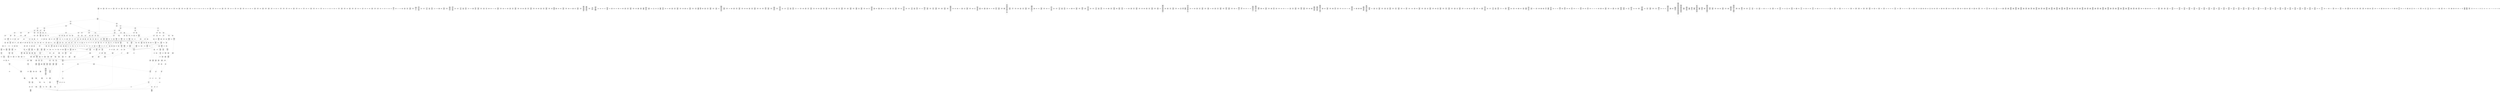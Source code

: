 /* Generated by GvGen v.1.0 (https://www.github.com/stricaud/gvgen) */

digraph G {
compound=true;
   node1 [label="[anywhere]"];
   node2 [label="# 0x0
PUSHX Data
PUSHX Data
MSTORE
PUSHX LogicData
CALLDATASIZE
LT
PUSHX Data
JUMPI
"];
   node3 [label="# 0xd
PUSHX Data
CALLDATALOAD
PUSHX BitData
SHR
PUSHX LogicData
GT
PUSHX Data
JUMPI
"];
   node4 [label="# 0x1e
PUSHX LogicData
GT
PUSHX Data
JUMPI
"];
   node5 [label="# 0x29
PUSHX LogicData
GT
PUSHX Data
JUMPI
"];
   node6 [label="# 0x34
PUSHX LogicData
GT
PUSHX Data
JUMPI
"];
   node7 [label="# 0x3f
PUSHX LogicData
EQ
PUSHX Data
JUMPI
"];
   node8 [label="# 0x4a
PUSHX LogicData
EQ
PUSHX Data
JUMPI
"];
   node9 [label="# 0x55
PUSHX LogicData
EQ
PUSHX Data
JUMPI
"];
   node10 [label="# 0x60
PUSHX LogicData
EQ
PUSHX Data
JUMPI
"];
   node11 [label="# 0x6b
PUSHX Data
JUMP
"];
   node12 [label="# 0x6f
JUMPDEST
PUSHX LogicData
EQ
PUSHX Data
JUMPI
"];
   node13 [label="# 0x7b
PUSHX LogicData
EQ
PUSHX Data
JUMPI
"];
   node14 [label="# 0x86
PUSHX LogicData
EQ
PUSHX Data
JUMPI
"];
   node15 [label="# 0x91
PUSHX LogicData
EQ
PUSHX Data
JUMPI
"];
   node16 [label="# 0x9c
PUSHX Data
JUMP
"];
   node17 [label="# 0xa0
JUMPDEST
PUSHX LogicData
GT
PUSHX Data
JUMPI
"];
   node18 [label="# 0xac
PUSHX LogicData
EQ
PUSHX Data
JUMPI
"];
   node19 [label="# 0xb7
PUSHX LogicData
EQ
PUSHX Data
JUMPI
"];
   node20 [label="# 0xc2
PUSHX LogicData
EQ
PUSHX Data
JUMPI
"];
   node21 [label="# 0xcd
PUSHX LogicData
EQ
PUSHX Data
JUMPI
"];
   node22 [label="# 0xd8
PUSHX Data
JUMP
"];
   node23 [label="# 0xdc
JUMPDEST
PUSHX LogicData
EQ
PUSHX Data
JUMPI
"];
   node24 [label="# 0xe8
PUSHX LogicData
EQ
PUSHX Data
JUMPI
"];
   node25 [label="# 0xf3
PUSHX LogicData
EQ
PUSHX Data
JUMPI
"];
   node26 [label="# 0xfe
PUSHX LogicData
EQ
PUSHX Data
JUMPI
"];
   node27 [label="# 0x109
PUSHX Data
JUMP
"];
   node28 [label="# 0x10d
JUMPDEST
PUSHX LogicData
GT
PUSHX Data
JUMPI
"];
   node29 [label="# 0x119
PUSHX LogicData
GT
PUSHX Data
JUMPI
"];
   node30 [label="# 0x124
PUSHX LogicData
EQ
PUSHX Data
JUMPI
"];
   node31 [label="# 0x12f
PUSHX LogicData
EQ
PUSHX Data
JUMPI
"];
   node32 [label="# 0x13a
PUSHX LogicData
EQ
PUSHX Data
JUMPI
"];
   node33 [label="# 0x145
PUSHX LogicData
EQ
PUSHX Data
JUMPI
"];
   node34 [label="# 0x150
PUSHX Data
JUMP
"];
   node35 [label="# 0x154
JUMPDEST
PUSHX LogicData
EQ
PUSHX Data
JUMPI
"];
   node36 [label="# 0x160
PUSHX LogicData
EQ
PUSHX Data
JUMPI
"];
   node37 [label="# 0x16b
PUSHX LogicData
EQ
PUSHX Data
JUMPI
"];
   node38 [label="# 0x176
PUSHX LogicData
EQ
PUSHX Data
JUMPI
"];
   node39 [label="# 0x181
PUSHX Data
JUMP
"];
   node40 [label="# 0x185
JUMPDEST
PUSHX LogicData
GT
PUSHX Data
JUMPI
"];
   node41 [label="# 0x191
PUSHX LogicData
EQ
PUSHX Data
JUMPI
"];
   node42 [label="# 0x19c
PUSHX LogicData
EQ
PUSHX Data
JUMPI
"];
   node43 [label="# 0x1a7
PUSHX LogicData
EQ
PUSHX Data
JUMPI
"];
   node44 [label="# 0x1b2
PUSHX LogicData
EQ
PUSHX Data
JUMPI
"];
   node45 [label="# 0x1bd
PUSHX Data
JUMP
"];
   node46 [label="# 0x1c1
JUMPDEST
PUSHX LogicData
EQ
PUSHX Data
JUMPI
"];
   node47 [label="# 0x1cd
PUSHX LogicData
EQ
PUSHX Data
JUMPI
"];
   node48 [label="# 0x1d8
PUSHX LogicData
EQ
PUSHX Data
JUMPI
"];
   node49 [label="# 0x1e3
PUSHX LogicData
EQ
PUSHX Data
JUMPI
"];
   node50 [label="# 0x1ee
PUSHX Data
JUMP
"];
   node51 [label="# 0x1f2
JUMPDEST
PUSHX LogicData
GT
PUSHX Data
JUMPI
"];
   node52 [label="# 0x1fe
PUSHX LogicData
GT
PUSHX Data
JUMPI
"];
   node53 [label="# 0x209
PUSHX LogicData
GT
PUSHX Data
JUMPI
"];
   node54 [label="# 0x214
PUSHX LogicData
EQ
PUSHX Data
JUMPI
"];
   node55 [label="# 0x21f
PUSHX LogicData
EQ
PUSHX Data
JUMPI
"];
   node56 [label="# 0x22a
PUSHX LogicData
EQ
PUSHX Data
JUMPI
"];
   node57 [label="# 0x235
PUSHX LogicData
EQ
PUSHX Data
JUMPI
"];
   node58 [label="# 0x240
PUSHX Data
JUMP
"];
   node59 [label="# 0x244
JUMPDEST
PUSHX LogicData
EQ
PUSHX Data
JUMPI
"];
   node60 [label="# 0x250
PUSHX LogicData
EQ
PUSHX Data
JUMPI
"];
   node61 [label="# 0x25b
PUSHX LogicData
EQ
PUSHX Data
JUMPI
"];
   node62 [label="# 0x266
PUSHX LogicData
EQ
PUSHX Data
JUMPI
"];
   node63 [label="# 0x271
PUSHX Data
JUMP
"];
   node64 [label="# 0x275
JUMPDEST
PUSHX LogicData
GT
PUSHX Data
JUMPI
"];
   node65 [label="# 0x281
PUSHX LogicData
EQ
PUSHX Data
JUMPI
"];
   node66 [label="# 0x28c
PUSHX LogicData
EQ
PUSHX Data
JUMPI
"];
   node67 [label="# 0x297
PUSHX LogicData
EQ
PUSHX Data
JUMPI
"];
   node68 [label="# 0x2a2
PUSHX LogicData
EQ
PUSHX Data
JUMPI
"];
   node69 [label="# 0x2ad
PUSHX Data
JUMP
"];
   node70 [label="# 0x2b1
JUMPDEST
PUSHX LogicData
EQ
PUSHX Data
JUMPI
"];
   node71 [label="# 0x2bd
PUSHX LogicData
EQ
PUSHX Data
JUMPI
"];
   node72 [label="# 0x2c8
PUSHX LogicData
EQ
PUSHX Data
JUMPI
"];
   node73 [label="# 0x2d3
PUSHX LogicData
EQ
PUSHX Data
JUMPI
"];
   node74 [label="# 0x2de
PUSHX Data
JUMP
"];
   node75 [label="# 0x2e2
JUMPDEST
PUSHX LogicData
GT
PUSHX Data
JUMPI
"];
   node76 [label="# 0x2ee
PUSHX LogicData
GT
PUSHX Data
JUMPI
"];
   node77 [label="# 0x2f9
PUSHX LogicData
EQ
PUSHX Data
JUMPI
"];
   node78 [label="# 0x304
PUSHX LogicData
EQ
PUSHX Data
JUMPI
"];
   node79 [label="# 0x30f
PUSHX LogicData
EQ
PUSHX Data
JUMPI
"];
   node80 [label="# 0x31a
PUSHX LogicData
EQ
PUSHX Data
JUMPI
"];
   node81 [label="# 0x325
PUSHX Data
JUMP
"];
   node82 [label="# 0x329
JUMPDEST
PUSHX LogicData
EQ
PUSHX Data
JUMPI
"];
   node83 [label="# 0x335
PUSHX LogicData
EQ
PUSHX Data
JUMPI
"];
   node84 [label="# 0x340
PUSHX LogicData
EQ
PUSHX Data
JUMPI
"];
   node85 [label="# 0x34b
PUSHX LogicData
EQ
PUSHX Data
JUMPI
"];
   node86 [label="# 0x356
PUSHX Data
JUMP
"];
   node87 [label="# 0x35a
JUMPDEST
PUSHX LogicData
GT
PUSHX Data
JUMPI
"];
   node88 [label="# 0x366
PUSHX LogicData
EQ
PUSHX Data
JUMPI
"];
   node89 [label="# 0x371
PUSHX LogicData
EQ
PUSHX Data
JUMPI
"];
   node90 [label="# 0x37c
PUSHX LogicData
EQ
PUSHX Data
JUMPI
"];
   node91 [label="# 0x387
PUSHX LogicData
EQ
PUSHX Data
JUMPI
"];
   node92 [label="# 0x392
PUSHX Data
JUMP
"];
   node93 [label="# 0x396
JUMPDEST
PUSHX LogicData
EQ
PUSHX Data
JUMPI
"];
   node94 [label="# 0x3a2
PUSHX LogicData
EQ
PUSHX Data
JUMPI
"];
   node95 [label="# 0x3ad
PUSHX LogicData
EQ
PUSHX Data
JUMPI
"];
   node96 [label="# 0x3b8
JUMPDEST
PUSHX Data
REVERT
"];
   node97 [label="# 0x3bd
JUMPDEST
CALLVALUE
ISZERO
PUSHX Data
JUMPI
"];
   node98 [label="# 0x3c5
PUSHX Data
REVERT
"];
   node99 [label="# 0x3c9
JUMPDEST
PUSHX Data
PUSHX ArithData
CALLDATASIZE
SUB
ADD
PUSHX Data
PUSHX Data
JUMP
"];
   node100 [label="# 0x3df
JUMPDEST
PUSHX Data
JUMP
"];
   node101 [label="# 0x3e4
JUMPDEST
PUSHX MemData
MLOAD
PUSHX Data
PUSHX Data
JUMP
"];
   node102 [label="# 0x3f1
JUMPDEST
PUSHX MemData
MLOAD
SUB
RETURN
"];
   node103 [label="# 0x3fa
JUMPDEST
CALLVALUE
ISZERO
PUSHX Data
JUMPI
"];
   node104 [label="# 0x402
PUSHX Data
REVERT
"];
   node105 [label="# 0x406
JUMPDEST
PUSHX Data
PUSHX ArithData
CALLDATASIZE
SUB
ADD
PUSHX Data
PUSHX Data
JUMP
"];
   node106 [label="# 0x41c
JUMPDEST
PUSHX Data
JUMP
"];
   node107 [label="# 0x421
JUMPDEST
STOP
"];
   node108 [label="# 0x423
JUMPDEST
CALLVALUE
ISZERO
PUSHX Data
JUMPI
"];
   node109 [label="# 0x42b
PUSHX Data
REVERT
"];
   node110 [label="# 0x42f
JUMPDEST
PUSHX Data
PUSHX Data
JUMP
"];
   node111 [label="# 0x438
JUMPDEST
PUSHX MemData
MLOAD
PUSHX Data
PUSHX Data
JUMP
"];
   node112 [label="# 0x445
JUMPDEST
PUSHX MemData
MLOAD
SUB
RETURN
"];
   node113 [label="# 0x44e
JUMPDEST
CALLVALUE
ISZERO
PUSHX Data
JUMPI
"];
   node114 [label="# 0x456
PUSHX Data
REVERT
"];
   node115 [label="# 0x45a
JUMPDEST
PUSHX Data
PUSHX ArithData
CALLDATASIZE
SUB
ADD
PUSHX Data
PUSHX Data
JUMP
"];
   node116 [label="# 0x470
JUMPDEST
PUSHX Data
JUMP
"];
   node117 [label="# 0x475
JUMPDEST
PUSHX MemData
MLOAD
PUSHX Data
PUSHX Data
JUMP
"];
   node118 [label="# 0x482
JUMPDEST
PUSHX MemData
MLOAD
SUB
RETURN
"];
   node119 [label="# 0x48b
JUMPDEST
CALLVALUE
ISZERO
PUSHX Data
JUMPI
"];
   node120 [label="# 0x493
PUSHX Data
REVERT
"];
   node121 [label="# 0x497
JUMPDEST
PUSHX Data
PUSHX Data
JUMP
"];
   node122 [label="# 0x4a0
JUMPDEST
PUSHX MemData
MLOAD
PUSHX Data
PUSHX Data
JUMP
"];
   node123 [label="# 0x4ad
JUMPDEST
PUSHX MemData
MLOAD
SUB
RETURN
"];
   node124 [label="# 0x4b6
JUMPDEST
CALLVALUE
ISZERO
PUSHX Data
JUMPI
"];
   node125 [label="# 0x4be
PUSHX Data
REVERT
"];
   node126 [label="# 0x4c2
JUMPDEST
PUSHX Data
PUSHX ArithData
CALLDATASIZE
SUB
ADD
PUSHX Data
PUSHX Data
JUMP
"];
   node127 [label="# 0x4d8
JUMPDEST
PUSHX Data
JUMP
"];
   node128 [label="# 0x4dd
JUMPDEST
STOP
"];
   node129 [label="# 0x4df
JUMPDEST
CALLVALUE
ISZERO
PUSHX Data
JUMPI
"];
   node130 [label="# 0x4e7
PUSHX Data
REVERT
"];
   node131 [label="# 0x4eb
JUMPDEST
PUSHX Data
PUSHX ArithData
CALLDATASIZE
SUB
ADD
PUSHX Data
PUSHX Data
JUMP
"];
   node132 [label="# 0x501
JUMPDEST
PUSHX Data
JUMP
"];
   node133 [label="# 0x506
JUMPDEST
STOP
"];
   node134 [label="# 0x508
JUMPDEST
CALLVALUE
ISZERO
PUSHX Data
JUMPI
"];
   node135 [label="# 0x510
PUSHX Data
REVERT
"];
   node136 [label="# 0x514
JUMPDEST
PUSHX Data
PUSHX ArithData
CALLDATASIZE
SUB
ADD
PUSHX Data
PUSHX Data
JUMP
"];
   node137 [label="# 0x52a
JUMPDEST
PUSHX Data
JUMP
"];
   node138 [label="# 0x52f
JUMPDEST
STOP
"];
   node139 [label="# 0x531
JUMPDEST
CALLVALUE
ISZERO
PUSHX Data
JUMPI
"];
   node140 [label="# 0x539
PUSHX Data
REVERT
"];
   node141 [label="# 0x53d
JUMPDEST
PUSHX Data
PUSHX ArithData
CALLDATASIZE
SUB
ADD
PUSHX Data
PUSHX Data
JUMP
"];
   node142 [label="# 0x553
JUMPDEST
PUSHX Data
JUMP
"];
   node143 [label="# 0x558
JUMPDEST
STOP
"];
   node144 [label="# 0x55a
JUMPDEST
CALLVALUE
ISZERO
PUSHX Data
JUMPI
"];
   node145 [label="# 0x562
PUSHX Data
REVERT
"];
   node146 [label="# 0x566
JUMPDEST
PUSHX Data
PUSHX Data
JUMP
"];
   node147 [label="# 0x56f
JUMPDEST
PUSHX MemData
MLOAD
PUSHX Data
PUSHX Data
JUMP
"];
   node148 [label="# 0x57c
JUMPDEST
PUSHX MemData
MLOAD
SUB
RETURN
"];
   node149 [label="# 0x585
JUMPDEST
CALLVALUE
ISZERO
PUSHX Data
JUMPI
"];
   node150 [label="# 0x58d
PUSHX Data
REVERT
"];
   node151 [label="# 0x591
JUMPDEST
PUSHX Data
PUSHX Data
JUMP
"];
   node152 [label="# 0x59a
JUMPDEST
PUSHX MemData
MLOAD
PUSHX Data
PUSHX Data
JUMP
"];
   node153 [label="# 0x5a7
JUMPDEST
PUSHX MemData
MLOAD
SUB
RETURN
"];
   node154 [label="# 0x5b0
JUMPDEST
CALLVALUE
ISZERO
PUSHX Data
JUMPI
"];
   node155 [label="# 0x5b8
PUSHX Data
REVERT
"];
   node156 [label="# 0x5bc
JUMPDEST
PUSHX Data
PUSHX ArithData
CALLDATASIZE
SUB
ADD
PUSHX Data
PUSHX Data
JUMP
"];
   node157 [label="# 0x5d2
JUMPDEST
PUSHX Data
JUMP
"];
   node158 [label="# 0x5d7
JUMPDEST
PUSHX MemData
MLOAD
PUSHX Data
PUSHX Data
JUMP
"];
   node159 [label="# 0x5e4
JUMPDEST
PUSHX MemData
MLOAD
SUB
RETURN
"];
   node160 [label="# 0x5ed
JUMPDEST
CALLVALUE
ISZERO
PUSHX Data
JUMPI
"];
   node161 [label="# 0x5f5
PUSHX Data
REVERT
"];
   node162 [label="# 0x5f9
JUMPDEST
PUSHX Data
PUSHX Data
JUMP
"];
   node163 [label="# 0x602
JUMPDEST
PUSHX MemData
MLOAD
PUSHX Data
PUSHX Data
JUMP
"];
   node164 [label="# 0x60f
JUMPDEST
PUSHX MemData
MLOAD
SUB
RETURN
"];
   node165 [label="# 0x618
JUMPDEST
CALLVALUE
ISZERO
PUSHX Data
JUMPI
"];
   node166 [label="# 0x620
PUSHX Data
REVERT
"];
   node167 [label="# 0x624
JUMPDEST
PUSHX Data
PUSHX Data
JUMP
"];
   node168 [label="# 0x62d
JUMPDEST
PUSHX MemData
MLOAD
PUSHX Data
PUSHX Data
JUMP
"];
   node169 [label="# 0x63a
JUMPDEST
PUSHX MemData
MLOAD
SUB
RETURN
"];
   node170 [label="# 0x643
JUMPDEST
CALLVALUE
ISZERO
PUSHX Data
JUMPI
"];
   node171 [label="# 0x64b
PUSHX Data
REVERT
"];
   node172 [label="# 0x64f
JUMPDEST
PUSHX Data
PUSHX ArithData
CALLDATASIZE
SUB
ADD
PUSHX Data
PUSHX Data
JUMP
"];
   node173 [label="# 0x665
JUMPDEST
PUSHX Data
JUMP
"];
   node174 [label="# 0x66a
JUMPDEST
STOP
"];
   node175 [label="# 0x66c
JUMPDEST
CALLVALUE
ISZERO
PUSHX Data
JUMPI
"];
   node176 [label="# 0x674
PUSHX Data
REVERT
"];
   node177 [label="# 0x678
JUMPDEST
PUSHX Data
PUSHX Data
JUMP
"];
   node178 [label="# 0x681
JUMPDEST
PUSHX MemData
MLOAD
PUSHX Data
PUSHX Data
JUMP
"];
   node179 [label="# 0x68e
JUMPDEST
PUSHX MemData
MLOAD
SUB
RETURN
"];
   node180 [label="# 0x697
JUMPDEST
CALLVALUE
ISZERO
PUSHX Data
JUMPI
"];
   node181 [label="# 0x69f
PUSHX Data
REVERT
"];
   node182 [label="# 0x6a3
JUMPDEST
PUSHX Data
PUSHX ArithData
CALLDATASIZE
SUB
ADD
PUSHX Data
PUSHX Data
JUMP
"];
   node183 [label="# 0x6b9
JUMPDEST
PUSHX Data
JUMP
"];
   node184 [label="# 0x6be
JUMPDEST
PUSHX MemData
MLOAD
PUSHX Data
PUSHX Data
JUMP
"];
   node185 [label="# 0x6cb
JUMPDEST
PUSHX MemData
MLOAD
SUB
RETURN
"];
   node186 [label="# 0x6d4
JUMPDEST
CALLVALUE
ISZERO
PUSHX Data
JUMPI
"];
   node187 [label="# 0x6dc
PUSHX Data
REVERT
"];
   node188 [label="# 0x6e0
JUMPDEST
PUSHX Data
PUSHX ArithData
CALLDATASIZE
SUB
ADD
PUSHX Data
PUSHX Data
JUMP
"];
   node189 [label="# 0x6f6
JUMPDEST
PUSHX Data
JUMP
"];
   node190 [label="# 0x6fb
JUMPDEST
PUSHX MemData
MLOAD
PUSHX Data
PUSHX Data
JUMP
"];
   node191 [label="# 0x708
JUMPDEST
PUSHX MemData
MLOAD
SUB
RETURN
"];
   node192 [label="# 0x711
JUMPDEST
PUSHX Data
PUSHX Data
JUMP
"];
   node193 [label="# 0x719
JUMPDEST
STOP
"];
   node194 [label="# 0x71b
JUMPDEST
CALLVALUE
ISZERO
PUSHX Data
JUMPI
"];
   node195 [label="# 0x723
PUSHX Data
REVERT
"];
   node196 [label="# 0x727
JUMPDEST
PUSHX Data
PUSHX ArithData
CALLDATASIZE
SUB
ADD
PUSHX Data
PUSHX Data
JUMP
"];
   node197 [label="# 0x73d
JUMPDEST
PUSHX Data
JUMP
"];
   node198 [label="# 0x742
JUMPDEST
STOP
"];
   node199 [label="# 0x744
JUMPDEST
CALLVALUE
ISZERO
PUSHX Data
JUMPI
"];
   node200 [label="# 0x74c
PUSHX Data
REVERT
"];
   node201 [label="# 0x750
JUMPDEST
PUSHX Data
PUSHX ArithData
CALLDATASIZE
SUB
ADD
PUSHX Data
PUSHX Data
JUMP
"];
   node202 [label="# 0x766
JUMPDEST
PUSHX Data
JUMP
"];
   node203 [label="# 0x76b
JUMPDEST
STOP
"];
   node204 [label="# 0x76d
JUMPDEST
CALLVALUE
ISZERO
PUSHX Data
JUMPI
"];
   node205 [label="# 0x775
PUSHX Data
REVERT
"];
   node206 [label="# 0x779
JUMPDEST
PUSHX Data
PUSHX ArithData
CALLDATASIZE
SUB
ADD
PUSHX Data
PUSHX Data
JUMP
"];
   node207 [label="# 0x78f
JUMPDEST
PUSHX Data
JUMP
"];
   node208 [label="# 0x794
JUMPDEST
STOP
"];
   node209 [label="# 0x796
JUMPDEST
CALLVALUE
ISZERO
PUSHX Data
JUMPI
"];
   node210 [label="# 0x79e
PUSHX Data
REVERT
"];
   node211 [label="# 0x7a2
JUMPDEST
PUSHX Data
PUSHX ArithData
CALLDATASIZE
SUB
ADD
PUSHX Data
PUSHX Data
JUMP
"];
   node212 [label="# 0x7b8
JUMPDEST
PUSHX Data
JUMP
"];
   node213 [label="# 0x7bd
JUMPDEST
PUSHX MemData
MLOAD
PUSHX Data
PUSHX Data
JUMP
"];
   node214 [label="# 0x7ca
JUMPDEST
PUSHX MemData
MLOAD
SUB
RETURN
"];
   node215 [label="# 0x7d3
JUMPDEST
CALLVALUE
ISZERO
PUSHX Data
JUMPI
"];
   node216 [label="# 0x7db
PUSHX Data
REVERT
"];
   node217 [label="# 0x7df
JUMPDEST
PUSHX Data
PUSHX ArithData
CALLDATASIZE
SUB
ADD
PUSHX Data
PUSHX Data
JUMP
"];
   node218 [label="# 0x7f5
JUMPDEST
PUSHX Data
JUMP
"];
   node219 [label="# 0x7fa
JUMPDEST
STOP
"];
   node220 [label="# 0x7fc
JUMPDEST
CALLVALUE
ISZERO
PUSHX Data
JUMPI
"];
   node221 [label="# 0x804
PUSHX Data
REVERT
"];
   node222 [label="# 0x808
JUMPDEST
PUSHX Data
PUSHX ArithData
CALLDATASIZE
SUB
ADD
PUSHX Data
PUSHX Data
JUMP
"];
   node223 [label="# 0x81e
JUMPDEST
PUSHX Data
JUMP
"];
   node224 [label="# 0x823
JUMPDEST
PUSHX MemData
MLOAD
PUSHX Data
PUSHX Data
JUMP
"];
   node225 [label="# 0x830
JUMPDEST
PUSHX MemData
MLOAD
SUB
RETURN
"];
   node226 [label="# 0x839
JUMPDEST
CALLVALUE
ISZERO
PUSHX Data
JUMPI
"];
   node227 [label="# 0x841
PUSHX Data
REVERT
"];
   node228 [label="# 0x845
JUMPDEST
PUSHX Data
PUSHX Data
JUMP
"];
   node229 [label="# 0x84e
JUMPDEST
PUSHX MemData
MLOAD
PUSHX Data
PUSHX Data
JUMP
"];
   node230 [label="# 0x85b
JUMPDEST
PUSHX MemData
MLOAD
SUB
RETURN
"];
   node231 [label="# 0x864
JUMPDEST
CALLVALUE
ISZERO
PUSHX Data
JUMPI
"];
   node232 [label="# 0x86c
PUSHX Data
REVERT
"];
   node233 [label="# 0x870
JUMPDEST
PUSHX Data
PUSHX ArithData
CALLDATASIZE
SUB
ADD
PUSHX Data
PUSHX Data
JUMP
"];
   node234 [label="# 0x886
JUMPDEST
PUSHX Data
JUMP
"];
   node235 [label="# 0x88b
JUMPDEST
STOP
"];
   node236 [label="# 0x88d
JUMPDEST
CALLVALUE
ISZERO
PUSHX Data
JUMPI
"];
   node237 [label="# 0x895
PUSHX Data
REVERT
"];
   node238 [label="# 0x899
JUMPDEST
PUSHX Data
PUSHX Data
JUMP
"];
   node239 [label="# 0x8a2
JUMPDEST
PUSHX MemData
MLOAD
PUSHX Data
PUSHX Data
JUMP
"];
   node240 [label="# 0x8af
JUMPDEST
PUSHX MemData
MLOAD
SUB
RETURN
"];
   node241 [label="# 0x8b8
JUMPDEST
CALLVALUE
ISZERO
PUSHX Data
JUMPI
"];
   node242 [label="# 0x8c0
PUSHX Data
REVERT
"];
   node243 [label="# 0x8c4
JUMPDEST
PUSHX Data
PUSHX ArithData
CALLDATASIZE
SUB
ADD
PUSHX Data
PUSHX Data
JUMP
"];
   node244 [label="# 0x8da
JUMPDEST
PUSHX Data
JUMP
"];
   node245 [label="# 0x8df
JUMPDEST
PUSHX MemData
MLOAD
PUSHX Data
PUSHX Data
JUMP
"];
   node246 [label="# 0x8ec
JUMPDEST
PUSHX MemData
MLOAD
SUB
RETURN
"];
   node247 [label="# 0x8f5
JUMPDEST
CALLVALUE
ISZERO
PUSHX Data
JUMPI
"];
   node248 [label="# 0x8fd
PUSHX Data
REVERT
"];
   node249 [label="# 0x901
JUMPDEST
PUSHX Data
PUSHX ArithData
CALLDATASIZE
SUB
ADD
PUSHX Data
PUSHX Data
JUMP
"];
   node250 [label="# 0x917
JUMPDEST
PUSHX Data
JUMP
"];
   node251 [label="# 0x91c
JUMPDEST
STOP
"];
   node252 [label="# 0x91e
JUMPDEST
CALLVALUE
ISZERO
PUSHX Data
JUMPI
"];
   node253 [label="# 0x926
PUSHX Data
REVERT
"];
   node254 [label="# 0x92a
JUMPDEST
PUSHX Data
PUSHX ArithData
CALLDATASIZE
SUB
ADD
PUSHX Data
PUSHX Data
JUMP
"];
   node255 [label="# 0x940
JUMPDEST
PUSHX Data
JUMP
"];
   node256 [label="# 0x945
JUMPDEST
STOP
"];
   node257 [label="# 0x947
JUMPDEST
CALLVALUE
ISZERO
PUSHX Data
JUMPI
"];
   node258 [label="# 0x94f
PUSHX Data
REVERT
"];
   node259 [label="# 0x953
JUMPDEST
PUSHX Data
PUSHX Data
JUMP
"];
   node260 [label="# 0x95c
JUMPDEST
PUSHX MemData
MLOAD
PUSHX Data
PUSHX Data
JUMP
"];
   node261 [label="# 0x969
JUMPDEST
PUSHX MemData
MLOAD
SUB
RETURN
"];
   node262 [label="# 0x972
JUMPDEST
CALLVALUE
ISZERO
PUSHX Data
JUMPI
"];
   node263 [label="# 0x97a
PUSHX Data
REVERT
"];
   node264 [label="# 0x97e
JUMPDEST
PUSHX Data
PUSHX ArithData
CALLDATASIZE
SUB
ADD
PUSHX Data
PUSHX Data
JUMP
"];
   node265 [label="# 0x994
JUMPDEST
PUSHX Data
JUMP
"];
   node266 [label="# 0x999
JUMPDEST
PUSHX MemData
MLOAD
PUSHX Data
PUSHX Data
JUMP
"];
   node267 [label="# 0x9a6
JUMPDEST
PUSHX MemData
MLOAD
SUB
RETURN
"];
   node268 [label="# 0x9af
JUMPDEST
CALLVALUE
ISZERO
PUSHX Data
JUMPI
"];
   node269 [label="# 0x9b7
PUSHX Data
REVERT
"];
   node270 [label="# 0x9bb
JUMPDEST
PUSHX Data
PUSHX Data
JUMP
"];
   node271 [label="# 0x9c4
JUMPDEST
PUSHX MemData
MLOAD
PUSHX Data
PUSHX Data
JUMP
"];
   node272 [label="# 0x9d1
JUMPDEST
PUSHX MemData
MLOAD
SUB
RETURN
"];
   node273 [label="# 0x9da
JUMPDEST
CALLVALUE
ISZERO
PUSHX Data
JUMPI
"];
   node274 [label="# 0x9e2
PUSHX Data
REVERT
"];
   node275 [label="# 0x9e6
JUMPDEST
PUSHX Data
PUSHX Data
JUMP
"];
   node276 [label="# 0x9ef
JUMPDEST
STOP
"];
   node277 [label="# 0x9f1
JUMPDEST
CALLVALUE
ISZERO
PUSHX Data
JUMPI
"];
   node278 [label="# 0x9f9
PUSHX Data
REVERT
"];
   node279 [label="# 0x9fd
JUMPDEST
PUSHX Data
PUSHX ArithData
CALLDATASIZE
SUB
ADD
PUSHX Data
PUSHX Data
JUMP
"];
   node280 [label="# 0xa13
JUMPDEST
PUSHX Data
JUMP
"];
   node281 [label="# 0xa18
JUMPDEST
STOP
"];
   node282 [label="# 0xa1a
JUMPDEST
CALLVALUE
ISZERO
PUSHX Data
JUMPI
"];
   node283 [label="# 0xa22
PUSHX Data
REVERT
"];
   node284 [label="# 0xa26
JUMPDEST
PUSHX Data
PUSHX Data
JUMP
"];
   node285 [label="# 0xa2f
JUMPDEST
PUSHX MemData
MLOAD
PUSHX Data
PUSHX Data
JUMP
"];
   node286 [label="# 0xa3c
JUMPDEST
PUSHX MemData
MLOAD
SUB
RETURN
"];
   node287 [label="# 0xa45
JUMPDEST
CALLVALUE
ISZERO
PUSHX Data
JUMPI
"];
   node288 [label="# 0xa4d
PUSHX Data
REVERT
"];
   node289 [label="# 0xa51
JUMPDEST
PUSHX Data
PUSHX Data
JUMP
"];
   node290 [label="# 0xa5a
JUMPDEST
PUSHX MemData
MLOAD
PUSHX Data
PUSHX Data
JUMP
"];
   node291 [label="# 0xa67
JUMPDEST
PUSHX MemData
MLOAD
SUB
RETURN
"];
   node292 [label="# 0xa70
JUMPDEST
CALLVALUE
ISZERO
PUSHX Data
JUMPI
"];
   node293 [label="# 0xa78
PUSHX Data
REVERT
"];
   node294 [label="# 0xa7c
JUMPDEST
PUSHX Data
PUSHX Data
JUMP
"];
   node295 [label="# 0xa85
JUMPDEST
PUSHX MemData
MLOAD
PUSHX Data
PUSHX Data
JUMP
"];
   node296 [label="# 0xa92
JUMPDEST
PUSHX MemData
MLOAD
SUB
RETURN
"];
   node297 [label="# 0xa9b
JUMPDEST
CALLVALUE
ISZERO
PUSHX Data
JUMPI
"];
   node298 [label="# 0xaa3
PUSHX Data
REVERT
"];
   node299 [label="# 0xaa7
JUMPDEST
PUSHX Data
PUSHX ArithData
CALLDATASIZE
SUB
ADD
PUSHX Data
PUSHX Data
JUMP
"];
   node300 [label="# 0xabd
JUMPDEST
PUSHX Data
JUMP
"];
   node301 [label="# 0xac2
JUMPDEST
STOP
"];
   node302 [label="# 0xac4
JUMPDEST
CALLVALUE
ISZERO
PUSHX Data
JUMPI
"];
   node303 [label="# 0xacc
PUSHX Data
REVERT
"];
   node304 [label="# 0xad0
JUMPDEST
PUSHX Data
PUSHX Data
JUMP
"];
   node305 [label="# 0xad9
JUMPDEST
PUSHX MemData
MLOAD
PUSHX Data
PUSHX Data
JUMP
"];
   node306 [label="# 0xae6
JUMPDEST
PUSHX MemData
MLOAD
SUB
RETURN
"];
   node307 [label="# 0xaef
JUMPDEST
CALLVALUE
ISZERO
PUSHX Data
JUMPI
"];
   node308 [label="# 0xaf7
PUSHX Data
REVERT
"];
   node309 [label="# 0xafb
JUMPDEST
PUSHX Data
PUSHX ArithData
CALLDATASIZE
SUB
ADD
PUSHX Data
PUSHX Data
JUMP
"];
   node310 [label="# 0xb11
JUMPDEST
PUSHX Data
JUMP
"];
   node311 [label="# 0xb16
JUMPDEST
STOP
"];
   node312 [label="# 0xb18
JUMPDEST
CALLVALUE
ISZERO
PUSHX Data
JUMPI
"];
   node313 [label="# 0xb20
PUSHX Data
REVERT
"];
   node314 [label="# 0xb24
JUMPDEST
PUSHX Data
PUSHX Data
JUMP
"];
   node315 [label="# 0xb2d
JUMPDEST
PUSHX MemData
MLOAD
PUSHX Data
PUSHX Data
JUMP
"];
   node316 [label="# 0xb3a
JUMPDEST
PUSHX MemData
MLOAD
SUB
RETURN
"];
   node317 [label="# 0xb43
JUMPDEST
CALLVALUE
ISZERO
PUSHX Data
JUMPI
"];
   node318 [label="# 0xb4b
PUSHX Data
REVERT
"];
   node319 [label="# 0xb4f
JUMPDEST
PUSHX Data
PUSHX ArithData
CALLDATASIZE
SUB
ADD
PUSHX Data
PUSHX Data
JUMP
"];
   node320 [label="# 0xb65
JUMPDEST
PUSHX Data
JUMP
"];
   node321 [label="# 0xb6a
JUMPDEST
STOP
"];
   node322 [label="# 0xb6c
JUMPDEST
CALLVALUE
ISZERO
PUSHX Data
JUMPI
"];
   node323 [label="# 0xb74
PUSHX Data
REVERT
"];
   node324 [label="# 0xb78
JUMPDEST
PUSHX Data
PUSHX Data
JUMP
"];
   node325 [label="# 0xb81
JUMPDEST
PUSHX MemData
MLOAD
PUSHX Data
PUSHX Data
JUMP
"];
   node326 [label="# 0xb8e
JUMPDEST
PUSHX MemData
MLOAD
SUB
RETURN
"];
   node327 [label="# 0xb97
JUMPDEST
PUSHX Data
PUSHX ArithData
CALLDATASIZE
SUB
ADD
PUSHX Data
PUSHX Data
JUMP
"];
   node328 [label="# 0xbac
JUMPDEST
PUSHX Data
JUMP
"];
   node329 [label="# 0xbb1
JUMPDEST
STOP
"];
   node330 [label="# 0xbb3
JUMPDEST
CALLVALUE
ISZERO
PUSHX Data
JUMPI
"];
   node331 [label="# 0xbbb
PUSHX Data
REVERT
"];
   node332 [label="# 0xbbf
JUMPDEST
PUSHX Data
PUSHX Data
JUMP
"];
   node333 [label="# 0xbc8
JUMPDEST
PUSHX MemData
MLOAD
PUSHX Data
PUSHX Data
JUMP
"];
   node334 [label="# 0xbd5
JUMPDEST
PUSHX MemData
MLOAD
SUB
RETURN
"];
   node335 [label="# 0xbde
JUMPDEST
CALLVALUE
ISZERO
PUSHX Data
JUMPI
"];
   node336 [label="# 0xbe6
PUSHX Data
REVERT
"];
   node337 [label="# 0xbea
JUMPDEST
PUSHX Data
PUSHX ArithData
CALLDATASIZE
SUB
ADD
PUSHX Data
PUSHX Data
JUMP
"];
   node338 [label="# 0xc00
JUMPDEST
PUSHX Data
JUMP
"];
   node339 [label="# 0xc05
JUMPDEST
STOP
"];
   node340 [label="# 0xc07
JUMPDEST
CALLVALUE
ISZERO
PUSHX Data
JUMPI
"];
   node341 [label="# 0xc0f
PUSHX Data
REVERT
"];
   node342 [label="# 0xc13
JUMPDEST
PUSHX Data
PUSHX Data
JUMP
"];
   node343 [label="# 0xc1c
JUMPDEST
STOP
"];
   node344 [label="# 0xc1e
JUMPDEST
CALLVALUE
ISZERO
PUSHX Data
JUMPI
"];
   node345 [label="# 0xc26
PUSHX Data
REVERT
"];
   node346 [label="# 0xc2a
JUMPDEST
PUSHX Data
PUSHX ArithData
CALLDATASIZE
SUB
ADD
PUSHX Data
PUSHX Data
JUMP
"];
   node347 [label="# 0xc40
JUMPDEST
PUSHX Data
JUMP
"];
   node348 [label="# 0xc45
JUMPDEST
STOP
"];
   node349 [label="# 0xc47
JUMPDEST
CALLVALUE
ISZERO
PUSHX Data
JUMPI
"];
   node350 [label="# 0xc4f
PUSHX Data
REVERT
"];
   node351 [label="# 0xc53
JUMPDEST
PUSHX Data
PUSHX ArithData
CALLDATASIZE
SUB
ADD
PUSHX Data
PUSHX Data
JUMP
"];
   node352 [label="# 0xc69
JUMPDEST
PUSHX Data
JUMP
"];
   node353 [label="# 0xc6e
JUMPDEST
STOP
"];
   node354 [label="# 0xc70
JUMPDEST
CALLVALUE
ISZERO
PUSHX Data
JUMPI
"];
   node355 [label="# 0xc78
PUSHX Data
REVERT
"];
   node356 [label="# 0xc7c
JUMPDEST
PUSHX Data
PUSHX Data
JUMP
"];
   node357 [label="# 0xc85
JUMPDEST
PUSHX MemData
MLOAD
PUSHX Data
PUSHX Data
JUMP
"];
   node358 [label="# 0xc92
JUMPDEST
PUSHX MemData
MLOAD
SUB
RETURN
"];
   node359 [label="# 0xc9b
JUMPDEST
CALLVALUE
ISZERO
PUSHX Data
JUMPI
"];
   node360 [label="# 0xca3
PUSHX Data
REVERT
"];
   node361 [label="# 0xca7
JUMPDEST
PUSHX Data
PUSHX Data
JUMP
"];
   node362 [label="# 0xcb0
JUMPDEST
PUSHX MemData
MLOAD
PUSHX Data
PUSHX Data
JUMP
"];
   node363 [label="# 0xcbd
JUMPDEST
PUSHX MemData
MLOAD
SUB
RETURN
"];
   node364 [label="# 0xcc6
JUMPDEST
CALLVALUE
ISZERO
PUSHX Data
JUMPI
"];
   node365 [label="# 0xcce
PUSHX Data
REVERT
"];
   node366 [label="# 0xcd2
JUMPDEST
PUSHX Data
PUSHX ArithData
CALLDATASIZE
SUB
ADD
PUSHX Data
PUSHX Data
JUMP
"];
   node367 [label="# 0xce8
JUMPDEST
PUSHX Data
JUMP
"];
   node368 [label="# 0xced
JUMPDEST
PUSHX MemData
MLOAD
PUSHX Data
PUSHX Data
JUMP
"];
   node369 [label="# 0xcfa
JUMPDEST
PUSHX MemData
MLOAD
SUB
RETURN
"];
   node370 [label="# 0xd03
JUMPDEST
CALLVALUE
ISZERO
PUSHX Data
JUMPI
"];
   node371 [label="# 0xd0b
PUSHX Data
REVERT
"];
   node372 [label="# 0xd0f
JUMPDEST
PUSHX Data
PUSHX Data
JUMP
"];
   node373 [label="# 0xd18
JUMPDEST
PUSHX MemData
MLOAD
PUSHX Data
PUSHX Data
JUMP
"];
   node374 [label="# 0xd25
JUMPDEST
PUSHX MemData
MLOAD
SUB
RETURN
"];
   node375 [label="# 0xd2e
JUMPDEST
CALLVALUE
ISZERO
PUSHX Data
JUMPI
"];
   node376 [label="# 0xd36
PUSHX Data
REVERT
"];
   node377 [label="# 0xd3a
JUMPDEST
PUSHX Data
PUSHX ArithData
CALLDATASIZE
SUB
ADD
PUSHX Data
PUSHX Data
JUMP
"];
   node378 [label="# 0xd50
JUMPDEST
PUSHX Data
JUMP
"];
   node379 [label="# 0xd55
JUMPDEST
STOP
"];
   node380 [label="# 0xd57
JUMPDEST
CALLVALUE
ISZERO
PUSHX Data
JUMPI
"];
   node381 [label="# 0xd5f
PUSHX Data
REVERT
"];
   node382 [label="# 0xd63
JUMPDEST
PUSHX Data
PUSHX Data
JUMP
"];
   node383 [label="# 0xd6c
JUMPDEST
PUSHX MemData
MLOAD
PUSHX Data
PUSHX Data
JUMP
"];
   node384 [label="# 0xd79
JUMPDEST
PUSHX MemData
MLOAD
SUB
RETURN
"];
   node385 [label="# 0xd82
JUMPDEST
CALLVALUE
ISZERO
PUSHX Data
JUMPI
"];
   node386 [label="# 0xd8a
PUSHX Data
REVERT
"];
   node387 [label="# 0xd8e
JUMPDEST
PUSHX Data
PUSHX ArithData
CALLDATASIZE
SUB
ADD
PUSHX Data
PUSHX Data
JUMP
"];
   node388 [label="# 0xda4
JUMPDEST
PUSHX Data
JUMP
"];
   node389 [label="# 0xda9
JUMPDEST
STOP
"];
   node390 [label="# 0xdab
JUMPDEST
CALLVALUE
ISZERO
PUSHX Data
JUMPI
"];
   node391 [label="# 0xdb3
PUSHX Data
REVERT
"];
   node392 [label="# 0xdb7
JUMPDEST
PUSHX Data
PUSHX ArithData
CALLDATASIZE
SUB
ADD
PUSHX Data
PUSHX Data
JUMP
"];
   node393 [label="# 0xdcd
JUMPDEST
PUSHX Data
JUMP
"];
   node394 [label="# 0xdd2
JUMPDEST
PUSHX MemData
MLOAD
PUSHX Data
PUSHX Data
JUMP
"];
   node395 [label="# 0xddf
JUMPDEST
PUSHX MemData
MLOAD
SUB
RETURN
"];
   node396 [label="# 0xde8
JUMPDEST
CALLVALUE
ISZERO
PUSHX Data
JUMPI
"];
   node397 [label="# 0xdf0
PUSHX Data
REVERT
"];
   node398 [label="# 0xdf4
JUMPDEST
PUSHX Data
PUSHX Data
JUMP
"];
   node399 [label="# 0xdfd
JUMPDEST
PUSHX MemData
MLOAD
PUSHX Data
PUSHX Data
JUMP
"];
   node400 [label="# 0xe0a
JUMPDEST
PUSHX MemData
MLOAD
SUB
RETURN
"];
   node401 [label="# 0xe13
JUMPDEST
CALLVALUE
ISZERO
PUSHX Data
JUMPI
"];
   node402 [label="# 0xe1b
PUSHX Data
REVERT
"];
   node403 [label="# 0xe1f
JUMPDEST
PUSHX Data
PUSHX ArithData
CALLDATASIZE
SUB
ADD
PUSHX Data
PUSHX Data
JUMP
"];
   node404 [label="# 0xe35
JUMPDEST
PUSHX Data
JUMP
"];
   node405 [label="# 0xe3a
JUMPDEST
STOP
"];
   node406 [label="# 0xe3c
JUMPDEST
CALLVALUE
ISZERO
PUSHX Data
JUMPI
"];
   node407 [label="# 0xe44
PUSHX Data
REVERT
"];
   node408 [label="# 0xe48
JUMPDEST
PUSHX Data
PUSHX ArithData
CALLDATASIZE
SUB
ADD
PUSHX Data
PUSHX Data
JUMP
"];
   node409 [label="# 0xe5e
JUMPDEST
PUSHX Data
JUMP
"];
   node410 [label="# 0xe63
JUMPDEST
STOP
"];
   node411 [label="# 0xe65
JUMPDEST
CALLVALUE
ISZERO
PUSHX Data
JUMPI
"];
   node412 [label="# 0xe6d
PUSHX Data
REVERT
"];
   node413 [label="# 0xe71
JUMPDEST
PUSHX Data
PUSHX ArithData
CALLDATASIZE
SUB
ADD
PUSHX Data
PUSHX Data
JUMP
"];
   node414 [label="# 0xe87
JUMPDEST
PUSHX Data
JUMP
"];
   node415 [label="# 0xe8c
JUMPDEST
STOP
"];
   node416 [label="# 0xe8e
JUMPDEST
PUSHX Data
PUSHX BitData
PUSHX BitData
NOT
AND
PUSHX BitData
NOT
AND
EQ
PUSHX Data
JUMPI
"];
   node417 [label="# 0xef7
PUSHX Data
PUSHX Data
JUMP
"];
   node418 [label="# 0xf00
JUMPDEST
"];
   node419 [label="# 0xf01
JUMPDEST
JUMP
"];
   node420 [label="# 0xf08
JUMPDEST
PUSHX Data
PUSHX Data
JUMP
"];
   node421 [label="# 0xf10
JUMPDEST
PUSHX BitData
AND
PUSHX Data
PUSHX Data
JUMP
"];
   node422 [label="# 0xf2e
JUMPDEST
PUSHX BitData
AND
EQ
PUSHX Data
JUMPI
"];
   node423 [label="# 0xf4a
PUSHX MemData
MLOAD
PUSHX Data
MSTORE
PUSHX ArithData
ADD
PUSHX Data
PUSHX Data
JUMP
"];
   node424 [label="# 0xf7b
JUMPDEST
PUSHX MemData
MLOAD
SUB
REVERT
"];
   node425 [label="# 0xf84
JUMPDEST
PUSHX StorData
PUSHX ArithData
PUSHX ArithData
EXP
SLOAD
PUSHX ArithData
MUL
NOT
AND
ISZERO
ISZERO
MUL
OR
SSTORE
JUMP
"];
   node426 [label="# 0xfa1
JUMPDEST
PUSHX Data
PUSHX StorData
SLOAD
PUSHX Data
PUSHX Data
JUMP
"];
   node427 [label="# 0xfb0
JUMPDEST
PUSHX ArithData
ADD
PUSHX ArithData
DIV
MUL
PUSHX ArithData
ADD
PUSHX MemData
MLOAD
ADD
PUSHX Data
MSTORE
MSTORE
PUSHX ArithData
ADD
SLOAD
PUSHX Data
PUSHX Data
JUMP
"];
   node428 [label="# 0xfdc
JUMPDEST
ISZERO
PUSHX Data
JUMPI
"];
   node429 [label="# 0xfe3
PUSHX LogicData
LT
PUSHX Data
JUMPI
"];
   node430 [label="# 0xfeb
PUSHX ArithData
SLOAD
DIV
MUL
MSTORE
PUSHX ArithData
ADD
PUSHX Data
JUMP
"];
   node431 [label="# 0xffe
JUMPDEST
ADD
PUSHX Data
MSTORE
PUSHX Data
PUSHX Data
SHA3
"];
   node432 [label="# 0x100c
JUMPDEST
SLOAD
MSTORE
PUSHX ArithData
ADD
PUSHX ArithData
ADD
GT
PUSHX Data
JUMPI
"];
   node433 [label="# 0x1020
SUB
PUSHX BitData
AND
ADD
"];
   node434 [label="# 0x1029
JUMPDEST
JUMP
"];
   node435 [label="# 0x1033
JUMPDEST
PUSHX Data
PUSHX Data
PUSHX Data
JUMP
"];
   node436 [label="# 0x103e
JUMPDEST
PUSHX Data
JUMPI
"];
   node437 [label="# 0x1043
PUSHX MemData
MLOAD
PUSHX Data
MSTORE
PUSHX ArithData
ADD
PUSHX Data
PUSHX Data
JUMP
"];
   node438 [label="# 0x1074
JUMPDEST
PUSHX MemData
MLOAD
SUB
REVERT
"];
   node439 [label="# 0x107d
JUMPDEST
PUSHX Data
PUSHX ArithData
MSTORE
PUSHX ArithData
ADD
MSTORE
PUSHX ArithData
ADD
PUSHX Data
SHA3
PUSHX ArithData
SLOAD
PUSHX ArithData
EXP
DIV
PUSHX BitData
AND
JUMP
"];
   node440 [label="# 0x10b8
JUMPDEST
PUSHX StorData
SLOAD
PUSHX Data
PUSHX Data
JUMP
"];
   node441 [label="# 0x10c5
JUMPDEST
PUSHX ArithData
ADD
PUSHX ArithData
DIV
MUL
PUSHX ArithData
ADD
PUSHX MemData
MLOAD
ADD
PUSHX Data
MSTORE
MSTORE
PUSHX ArithData
ADD
SLOAD
PUSHX Data
PUSHX Data
JUMP
"];
   node442 [label="# 0x10f1
JUMPDEST
ISZERO
PUSHX Data
JUMPI
"];
   node443 [label="# 0x10f8
PUSHX LogicData
LT
PUSHX Data
JUMPI
"];
   node444 [label="# 0x1100
PUSHX ArithData
SLOAD
DIV
MUL
MSTORE
PUSHX ArithData
ADD
PUSHX Data
JUMP
"];
   node445 [label="# 0x1113
JUMPDEST
ADD
PUSHX Data
MSTORE
PUSHX Data
PUSHX Data
SHA3
"];
   node446 [label="# 0x1121
JUMPDEST
SLOAD
MSTORE
PUSHX ArithData
ADD
PUSHX ArithData
ADD
GT
PUSHX Data
JUMPI
"];
   node447 [label="# 0x1135
SUB
PUSHX BitData
AND
ADD
"];
   node448 [label="# 0x113e
JUMPDEST
JUMP
"];
   node449 [label="# 0x1146
JUMPDEST
PUSHX Data
PUSHX Data
PUSHX Data
JUMP
"];
   node450 [label="# 0x1151
JUMPDEST
PUSHX BitData
AND
PUSHX BitData
AND
EQ
ISZERO
PUSHX Data
JUMPI
"];
   node451 [label="# 0x1188
PUSHX MemData
MLOAD
PUSHX Data
MSTORE
PUSHX ArithData
ADD
PUSHX Data
PUSHX Data
JUMP
"];
   node452 [label="# 0x11b9
JUMPDEST
PUSHX MemData
MLOAD
SUB
REVERT
"];
   node453 [label="# 0x11c2
JUMPDEST
PUSHX BitData
AND
PUSHX Data
PUSHX Data
JUMP
"];
   node454 [label="# 0x11e1
JUMPDEST
PUSHX BitData
AND
EQ
PUSHX Data
JUMPI
"];
   node455 [label="# 0x11fe
PUSHX Data
PUSHX Data
PUSHX Data
JUMP
"];
   node456 [label="# 0x120a
JUMPDEST
PUSHX Data
JUMP
"];
   node457 [label="# 0x120f
JUMPDEST
"];
   node458 [label="# 0x1210
JUMPDEST
PUSHX Data
JUMPI
"];
   node459 [label="# 0x1215
PUSHX MemData
MLOAD
PUSHX Data
MSTORE
PUSHX ArithData
ADD
PUSHX Data
PUSHX Data
JUMP
"];
   node460 [label="# 0x1246
JUMPDEST
PUSHX MemData
MLOAD
SUB
REVERT
"];
   node461 [label="# 0x124f
JUMPDEST
PUSHX Data
PUSHX Data
JUMP
"];
   node462 [label="# 0x1259
JUMPDEST
JUMP
"];
   node463 [label="# 0x125e
JUMPDEST
PUSHX Data
PUSHX Data
JUMP
"];
   node464 [label="# 0x1266
JUMPDEST
PUSHX BitData
AND
PUSHX Data
PUSHX Data
JUMP
"];
   node465 [label="# 0x1284
JUMPDEST
PUSHX BitData
AND
EQ
PUSHX Data
JUMPI
"];
   node466 [label="# 0x12a0
PUSHX MemData
MLOAD
PUSHX Data
MSTORE
PUSHX ArithData
ADD
PUSHX Data
PUSHX Data
JUMP
"];
   node467 [label="# 0x12d1
JUMPDEST
PUSHX MemData
MLOAD
SUB
REVERT
"];
   node468 [label="# 0x12da
JUMPDEST
PUSHX Data
SSTORE
JUMP
"];
   node469 [label="# 0x12e4
JUMPDEST
PUSHX Data
PUSHX Data
JUMP
"];
   node470 [label="# 0x12ec
JUMPDEST
PUSHX BitData
AND
PUSHX Data
PUSHX Data
JUMP
"];
   node471 [label="# 0x130a
JUMPDEST
PUSHX BitData
AND
EQ
PUSHX Data
JUMPI
"];
   node472 [label="# 0x1326
PUSHX MemData
MLOAD
PUSHX Data
MSTORE
PUSHX ArithData
ADD
PUSHX Data
PUSHX Data
JUMP
"];
   node473 [label="# 0x1357
JUMPDEST
PUSHX MemData
MLOAD
SUB
REVERT
"];
   node474 [label="# 0x1360
JUMPDEST
PUSHX Data
SSTORE
JUMP
"];
   node475 [label="# 0x136a
JUMPDEST
PUSHX Data
PUSHX Data
JUMP
"];
   node476 [label="# 0x1372
JUMPDEST
PUSHX BitData
AND
PUSHX Data
PUSHX Data
JUMP
"];
   node477 [label="# 0x1390
JUMPDEST
PUSHX BitData
AND
EQ
PUSHX Data
JUMPI
"];
   node478 [label="# 0x13ac
PUSHX MemData
MLOAD
PUSHX Data
MSTORE
PUSHX ArithData
ADD
PUSHX Data
PUSHX Data
JUMP
"];
   node479 [label="# 0x13dd
JUMPDEST
PUSHX MemData
MLOAD
SUB
REVERT
"];
   node480 [label="# 0x13e6
JUMPDEST
PUSHX Data
SSTORE
JUMP
"];
   node481 [label="# 0x13f0
JUMPDEST
PUSHX StorData
SLOAD
JUMP
"];
   node482 [label="# 0x13f6
JUMPDEST
PUSHX Data
PUSHX StorData
SLOAD
JUMP
"];
   node483 [label="# 0x1403
JUMPDEST
PUSHX Data
PUSHX Data
MSTORE
PUSHX Data
MSTORE
PUSHX Data
PUSHX Data
SHA3
PUSHX Data
SLOAD
JUMP
"];
   node484 [label="# 0x141b
JUMPDEST
PUSHX StorData
SLOAD
JUMP
"];
   node485 [label="# 0x1421
JUMPDEST
PUSHX StorData
SLOAD
JUMP
"];
   node486 [label="# 0x1427
JUMPDEST
PUSHX Data
PUSHX Data
PUSHX Data
JUMP
"];
   node487 [label="# 0x1432
JUMPDEST
PUSHX Data
JUMP
"];
   node488 [label="# 0x1438
JUMPDEST
PUSHX Data
JUMPI
"];
   node489 [label="# 0x143d
PUSHX MemData
MLOAD
PUSHX Data
MSTORE
PUSHX ArithData
ADD
PUSHX Data
PUSHX Data
JUMP
"];
   node490 [label="# 0x146e
JUMPDEST
PUSHX MemData
MLOAD
SUB
REVERT
"];
   node491 [label="# 0x1477
JUMPDEST
PUSHX Data
PUSHX Data
JUMP
"];
   node492 [label="# 0x1482
JUMPDEST
JUMP
"];
   node493 [label="# 0x1487
JUMPDEST
PUSHX StorData
SLOAD
JUMP
"];
   node494 [label="# 0x148d
JUMPDEST
PUSHX Data
PUSHX Data
PUSHX Data
JUMP
"];
   node495 [label="# 0x1498
JUMPDEST
LT
PUSHX Data
JUMPI
"];
   node496 [label="# 0x149f
PUSHX MemData
MLOAD
PUSHX Data
MSTORE
PUSHX ArithData
ADD
PUSHX Data
PUSHX Data
JUMP
"];
   node497 [label="# 0x14d0
JUMPDEST
PUSHX MemData
MLOAD
SUB
REVERT
"];
   node498 [label="# 0x14d9
JUMPDEST
PUSHX Data
PUSHX ArithData
PUSHX BitData
AND
PUSHX BitData
AND
MSTORE
PUSHX ArithData
ADD
MSTORE
PUSHX ArithData
ADD
PUSHX Data
SHA3
PUSHX ArithData
MSTORE
PUSHX ArithData
ADD
MSTORE
PUSHX ArithData
ADD
PUSHX Data
SHA3
SLOAD
JUMP
"];
   node499 [label="# 0x1532
JUMPDEST
PUSHX Data
PUSHX Data
PUSHX ArithData
PUSHX BitData
AND
PUSHX BitData
AND
MSTORE
PUSHX ArithData
ADD
MSTORE
PUSHX ArithData
ADD
PUSHX Data
SHA3
PUSHX ArithData
SLOAD
PUSHX ArithData
EXP
DIV
PUSHX BitData
AND
JUMP
"];
   node500 [label="# 0x1588
JUMPDEST
PUSHX Data
PUSHX Data
JUMP
"];
   node501 [label="# 0x1590
JUMPDEST
PUSHX BitData
AND
PUSHX Data
PUSHX Data
JUMP
"];
   node502 [label="# 0x15ae
JUMPDEST
PUSHX BitData
AND
EQ
PUSHX Data
JUMPI
"];
   node503 [label="# 0x15ca
PUSHX MemData
MLOAD
PUSHX Data
MSTORE
PUSHX ArithData
ADD
PUSHX Data
PUSHX Data
JUMP
"];
   node504 [label="# 0x15fb
JUMPDEST
PUSHX MemData
MLOAD
SUB
REVERT
"];
   node505 [label="# 0x1604
JUMPDEST
PUSHX Data
CALLER
PUSHX BitData
AND
SELFBALANCE
PUSHX MemData
MLOAD
PUSHX Data
PUSHX Data
JUMP
"];
   node506 [label="# 0x162a
JUMPDEST
PUSHX Data
PUSHX MemData
MLOAD
SUB
GAS
CALL
RETURNDATASIZE
PUSHX LogicData
EQ
PUSHX Data
JUMPI
"];
   node507 [label="# 0x1646
PUSHX MemData
MLOAD
PUSHX BitData
NOT
PUSHX ArithData
RETURNDATASIZE
ADD
AND
ADD
PUSHX Data
MSTORE
RETURNDATASIZE
MSTORE
RETURNDATASIZE
PUSHX Data
PUSHX ArithData
ADD
RETURNDATACOPY
PUSHX Data
JUMP
"];
   node508 [label="# 0x1667
JUMPDEST
PUSHX Data
"];
   node509 [label="# 0x166c
JUMPDEST
PUSHX Data
JUMPI
"];
   node510 [label="# 0x1676
PUSHX Data
REVERT
"];
   node511 [label="# 0x167a
JUMPDEST
JUMP
"];
   node512 [label="# 0x167d
JUMPDEST
PUSHX Data
PUSHX MemData
MLOAD
PUSHX ArithData
ADD
PUSHX Data
MSTORE
PUSHX Data
MSTORE
PUSHX Data
JUMP
"];
   node513 [label="# 0x1698
JUMPDEST
JUMP
"];
   node514 [label="# 0x169d
JUMPDEST
PUSHX Data
CALLER
PUSHX Data
JUMP
"];
   node515 [label="# 0x16a7
JUMPDEST
PUSHX Data
JUMPI
"];
   node516 [label="# 0x16ac
PUSHX Data
REVERT
"];
   node517 [label="# 0x16b0
JUMPDEST
PUSHX Data
PUSHX Data
JUMP
"];
   node518 [label="# 0x16b9
JUMPDEST
JUMP
"];
   node519 [label="# 0x16bc
JUMPDEST
PUSHX Data
PUSHX Data
JUMP
"];
   node520 [label="# 0x16c4
JUMPDEST
PUSHX BitData
AND
PUSHX Data
PUSHX Data
JUMP
"];
   node521 [label="# 0x16e2
JUMPDEST
PUSHX BitData
AND
EQ
PUSHX Data
JUMPI
"];
   node522 [label="# 0x16fe
PUSHX MemData
MLOAD
PUSHX Data
MSTORE
PUSHX ArithData
ADD
PUSHX Data
PUSHX Data
JUMP
"];
   node523 [label="# 0x172f
JUMPDEST
PUSHX MemData
MLOAD
SUB
REVERT
"];
   node524 [label="# 0x1738
JUMPDEST
PUSHX Data
SSTORE
JUMP
"];
   node525 [label="# 0x1742
JUMPDEST
PUSHX Data
PUSHX Data
PUSHX Data
PUSHX Data
JUMP
"];
   node526 [label="# 0x174f
JUMPDEST
PUSHX Data
PUSHX LogicData
GT
ISZERO
PUSHX Data
JUMPI
"];
   node527 [label="# 0x1765
PUSHX Data
PUSHX Data
MSTORE
PUSHX Data
PUSHX Data
MSTORE
PUSHX Data
PUSHX Data
REVERT
"];
   node528 [label="# 0x1793
JUMPDEST
PUSHX MemData
MLOAD
MSTORE
PUSHX ArithData
MUL
PUSHX ArithData
ADD
ADD
PUSHX Data
MSTORE
ISZERO
PUSHX Data
JUMPI
"];
   node529 [label="# 0x17ad
PUSHX ArithData
ADD
PUSHX ArithData
MUL
CALLDATASIZE
CALLDATACOPY
ADD
"];
   node530 [label="# 0x17c1
JUMPDEST
PUSHX Data
"];
   node531 [label="# 0x17c7
JUMPDEST
LT
ISZERO
PUSHX Data
JUMPI
"];
   node532 [label="# 0x17d0
PUSHX Data
PUSHX Data
JUMP
"];
   node533 [label="# 0x17d9
JUMPDEST
MLOAD
LT
PUSHX Data
JUMPI
"];
   node534 [label="# 0x17e4
PUSHX Data
PUSHX Data
MSTORE
PUSHX Data
PUSHX Data
MSTORE
PUSHX Data
PUSHX Data
REVERT
"];
   node535 [label="# 0x1812
JUMPDEST
PUSHX ArithData
MUL
PUSHX ArithData
ADD
ADD
MSTORE
PUSHX Data
PUSHX Data
JUMP
"];
   node536 [label="# 0x1829
JUMPDEST
PUSHX Data
JUMP
"];
   node537 [label="# 0x1831
JUMPDEST
JUMP
"];
   node538 [label="# 0x183c
JUMPDEST
PUSHX Data
PUSHX Data
JUMP
"];
   node539 [label="# 0x1844
JUMPDEST
PUSHX BitData
AND
PUSHX Data
PUSHX Data
JUMP
"];
   node540 [label="# 0x1862
JUMPDEST
PUSHX BitData
AND
EQ
PUSHX Data
JUMPI
"];
   node541 [label="# 0x187e
PUSHX MemData
MLOAD
PUSHX Data
MSTORE
PUSHX ArithData
ADD
PUSHX Data
PUSHX Data
JUMP
"];
   node542 [label="# 0x18af
JUMPDEST
PUSHX MemData
MLOAD
SUB
REVERT
"];
   node543 [label="# 0x18b8
JUMPDEST
PUSHX Data
SSTORE
JUMP
"];
   node544 [label="# 0x18c2
JUMPDEST
PUSHX Data
PUSHX Data
PUSHX Data
JUMP
"];
   node545 [label="# 0x18cc
JUMPDEST
LT
PUSHX Data
JUMPI
"];
   node546 [label="# 0x18d3
PUSHX MemData
MLOAD
PUSHX Data
MSTORE
PUSHX ArithData
ADD
PUSHX Data
PUSHX Data
JUMP
"];
   node547 [label="# 0x1904
JUMPDEST
PUSHX MemData
MLOAD
SUB
REVERT
"];
   node548 [label="# 0x190d
JUMPDEST
PUSHX StorData
SLOAD
LT
PUSHX Data
JUMPI
"];
   node549 [label="# 0x1919
PUSHX Data
PUSHX Data
MSTORE
PUSHX Data
PUSHX Data
MSTORE
PUSHX Data
PUSHX Data
REVERT
"];
   node550 [label="# 0x1947
JUMPDEST
PUSHX Data
MSTORE
PUSHX Data
PUSHX Data
SHA3
ADD
SLOAD
JUMP
"];
   node551 [label="# 0x1959
JUMPDEST
PUSHX StorData
PUSHX ArithData
SLOAD
PUSHX ArithData
EXP
DIV
PUSHX BitData
AND
JUMP
"];
   node552 [label="# 0x196c
JUMPDEST
PUSHX Data
PUSHX Data
JUMP
"];
   node553 [label="# 0x1974
JUMPDEST
PUSHX BitData
AND
PUSHX Data
PUSHX Data
JUMP
"];
   node554 [label="# 0x1992
JUMPDEST
PUSHX BitData
AND
EQ
PUSHX Data
JUMPI
"];
   node555 [label="# 0x19ae
PUSHX MemData
MLOAD
PUSHX Data
MSTORE
PUSHX ArithData
ADD
PUSHX Data
PUSHX Data
JUMP
"];
   node556 [label="# 0x19df
JUMPDEST
PUSHX MemData
MLOAD
SUB
REVERT
"];
   node557 [label="# 0x19e8
JUMPDEST
PUSHX Data
MLOAD
PUSHX ArithData
ADD
PUSHX Data
PUSHX Data
JUMP
"];
   node558 [label="# 0x19fe
JUMPDEST
JUMP
"];
   node559 [label="# 0x1a02
JUMPDEST
PUSHX StorData
PUSHX ArithData
SLOAD
PUSHX ArithData
EXP
DIV
PUSHX BitData
AND
JUMP
"];
   node560 [label="# 0x1a15
JUMPDEST
PUSHX Data
PUSHX Data
PUSHX ArithData
MSTORE
PUSHX ArithData
ADD
MSTORE
PUSHX ArithData
ADD
PUSHX Data
SHA3
PUSHX ArithData
SLOAD
PUSHX ArithData
EXP
DIV
PUSHX BitData
AND
PUSHX BitData
PUSHX BitData
AND
PUSHX BitData
AND
EQ
ISZERO
PUSHX Data
JUMPI
"];
   node561 [label="# 0x1a84
PUSHX MemData
MLOAD
PUSHX Data
MSTORE
PUSHX ArithData
ADD
PUSHX Data
PUSHX Data
JUMP
"];
   node562 [label="# 0x1ab5
JUMPDEST
PUSHX MemData
MLOAD
SUB
REVERT
"];
   node563 [label="# 0x1abe
JUMPDEST
JUMP
"];
   node564 [label="# 0x1ac7
JUMPDEST
PUSHX Data
PUSHX Data
JUMP
"];
   node565 [label="# 0x1acf
JUMPDEST
PUSHX BitData
AND
PUSHX Data
PUSHX Data
JUMP
"];
   node566 [label="# 0x1aed
JUMPDEST
PUSHX BitData
AND
EQ
PUSHX Data
JUMPI
"];
   node567 [label="# 0x1b09
PUSHX MemData
MLOAD
PUSHX Data
MSTORE
PUSHX ArithData
ADD
PUSHX Data
PUSHX Data
JUMP
"];
   node568 [label="# 0x1b3a
JUMPDEST
PUSHX MemData
MLOAD
SUB
REVERT
"];
   node569 [label="# 0x1b43
JUMPDEST
PUSHX Data
SSTORE
JUMP
"];
   node570 [label="# 0x1b4d
JUMPDEST
PUSHX Data
PUSHX Data
JUMP
"];
   node571 [label="# 0x1b55
JUMPDEST
PUSHX BitData
AND
PUSHX Data
PUSHX Data
JUMP
"];
   node572 [label="# 0x1b73
JUMPDEST
PUSHX BitData
AND
EQ
PUSHX Data
JUMPI
"];
   node573 [label="# 0x1b8f
PUSHX MemData
MLOAD
PUSHX Data
MSTORE
PUSHX ArithData
ADD
PUSHX Data
PUSHX Data
JUMP
"];
   node574 [label="# 0x1bc0
JUMPDEST
PUSHX MemData
MLOAD
SUB
REVERT
"];
   node575 [label="# 0x1bc9
JUMPDEST
PUSHX Data
SSTORE
JUMP
"];
   node576 [label="# 0x1bd3
JUMPDEST
PUSHX Data
PUSHX Data
PUSHX Data
JUMP
"];
   node577 [label="# 0x1bdd
JUMPDEST
PUSHX BitData
AND
PUSHX Data
PUSHX Data
JUMP
"];
   node578 [label="# 0x1bfb
JUMPDEST
PUSHX BitData
AND
EQ
PUSHX Data
JUMPI
"];
   node579 [label="# 0x1c17
PUSHX MemData
MLOAD
PUSHX Data
MSTORE
PUSHX ArithData
ADD
PUSHX Data
PUSHX Data
JUMP
"];
   node580 [label="# 0x1c48
JUMPDEST
PUSHX MemData
MLOAD
SUB
REVERT
"];
   node581 [label="# 0x1c51
JUMPDEST
SELFBALANCE
JUMP
"];
   node582 [label="# 0x1c57
JUMPDEST
PUSHX BitData
PUSHX BitData
AND
PUSHX BitData
AND
EQ
ISZERO
PUSHX Data
JUMPI
"];
   node583 [label="# 0x1c8e
PUSHX MemData
MLOAD
PUSHX Data
MSTORE
PUSHX ArithData
ADD
PUSHX Data
PUSHX Data
JUMP
"];
   node584 [label="# 0x1cbf
JUMPDEST
PUSHX MemData
MLOAD
SUB
REVERT
"];
   node585 [label="# 0x1cc8
JUMPDEST
PUSHX Data
PUSHX ArithData
PUSHX BitData
AND
PUSHX BitData
AND
MSTORE
PUSHX ArithData
ADD
MSTORE
PUSHX ArithData
ADD
PUSHX Data
SHA3
SLOAD
JUMP
"];
   node586 [label="# 0x1d0f
JUMPDEST
PUSHX Data
PUSHX Data
PUSHX Data
JUMP
"];
   node587 [label="# 0x1d19
JUMPDEST
PUSHX BitData
AND
PUSHX Data
PUSHX Data
JUMP
"];
   node588 [label="# 0x1d37
JUMPDEST
PUSHX BitData
AND
EQ
PUSHX Data
JUMPI
"];
   node589 [label="# 0x1d53
PUSHX MemData
MLOAD
PUSHX Data
MSTORE
PUSHX ArithData
ADD
PUSHX Data
PUSHX Data
JUMP
"];
   node590 [label="# 0x1d84
JUMPDEST
PUSHX MemData
MLOAD
SUB
REVERT
"];
   node591 [label="# 0x1d8d
JUMPDEST
PUSHX StorData
SLOAD
PUSHX Data
PUSHX Data
JUMP
"];
   node592 [label="# 0x1d9a
JUMPDEST
PUSHX ArithData
ADD
PUSHX ArithData
DIV
MUL
PUSHX ArithData
ADD
PUSHX MemData
MLOAD
ADD
PUSHX Data
MSTORE
MSTORE
PUSHX ArithData
ADD
SLOAD
PUSHX Data
PUSHX Data
JUMP
"];
   node593 [label="# 0x1dc6
JUMPDEST
ISZERO
PUSHX Data
JUMPI
"];
   node594 [label="# 0x1dcd
PUSHX LogicData
LT
PUSHX Data
JUMPI
"];
   node595 [label="# 0x1dd5
PUSHX ArithData
SLOAD
DIV
MUL
MSTORE
PUSHX ArithData
ADD
PUSHX Data
JUMP
"];
   node596 [label="# 0x1de8
JUMPDEST
ADD
PUSHX Data
MSTORE
PUSHX Data
PUSHX Data
SHA3
"];
   node597 [label="# 0x1df6
JUMPDEST
SLOAD
MSTORE
PUSHX ArithData
ADD
PUSHX ArithData
ADD
GT
PUSHX Data
JUMPI
"];
   node598 [label="# 0x1e0a
SUB
PUSHX BitData
AND
ADD
"];
   node599 [label="# 0x1e13
JUMPDEST
JUMP
"];
   node600 [label="# 0x1e1d
JUMPDEST
PUSHX Data
PUSHX Data
JUMP
"];
   node601 [label="# 0x1e25
JUMPDEST
PUSHX BitData
AND
PUSHX Data
PUSHX Data
JUMP
"];
   node602 [label="# 0x1e43
JUMPDEST
PUSHX BitData
AND
EQ
PUSHX Data
JUMPI
"];
   node603 [label="# 0x1e5f
PUSHX MemData
MLOAD
PUSHX Data
MSTORE
PUSHX ArithData
ADD
PUSHX Data
PUSHX Data
JUMP
"];
   node604 [label="# 0x1e90
JUMPDEST
PUSHX MemData
MLOAD
SUB
REVERT
"];
   node605 [label="# 0x1e99
JUMPDEST
PUSHX Data
PUSHX Data
PUSHX Data
JUMP
"];
   node606 [label="# 0x1ea3
JUMPDEST
JUMP
"];
   node607 [label="# 0x1ea5
JUMPDEST
PUSHX Data
PUSHX Data
JUMP
"];
   node608 [label="# 0x1ead
JUMPDEST
PUSHX BitData
AND
PUSHX Data
PUSHX Data
JUMP
"];
   node609 [label="# 0x1ecb
JUMPDEST
PUSHX BitData
AND
EQ
PUSHX Data
JUMPI
"];
   node610 [label="# 0x1ee7
PUSHX MemData
MLOAD
PUSHX Data
MSTORE
PUSHX ArithData
ADD
PUSHX Data
PUSHX Data
JUMP
"];
   node611 [label="# 0x1f18
JUMPDEST
PUSHX MemData
MLOAD
SUB
REVERT
"];
   node612 [label="# 0x1f21
JUMPDEST
PUSHX Data
SSTORE
JUMP
"];
   node613 [label="# 0x1f2b
JUMPDEST
PUSHX StorData
SLOAD
JUMP
"];
   node614 [label="# 0x1f31
JUMPDEST
PUSHX StorData
SLOAD
JUMP
"];
   node615 [label="# 0x1f37
JUMPDEST
PUSHX StorData
SLOAD
JUMP
"];
   node616 [label="# 0x1f3d
JUMPDEST
PUSHX Data
PUSHX Data
JUMP
"];
   node617 [label="# 0x1f45
JUMPDEST
PUSHX BitData
AND
PUSHX Data
PUSHX Data
JUMP
"];
   node618 [label="# 0x1f63
JUMPDEST
PUSHX BitData
AND
EQ
PUSHX Data
JUMPI
"];
   node619 [label="# 0x1f7f
PUSHX MemData
MLOAD
PUSHX Data
MSTORE
PUSHX ArithData
ADD
PUSHX Data
PUSHX Data
JUMP
"];
   node620 [label="# 0x1fb0
JUMPDEST
PUSHX MemData
MLOAD
SUB
REVERT
"];
   node621 [label="# 0x1fb9
JUMPDEST
PUSHX Data
SSTORE
JUMP
"];
   node622 [label="# 0x1fc3
JUMPDEST
PUSHX Data
PUSHX StorData
SLOAD
TIMESTAMP
LT
ISZERO
PUSHX Data
JUMPI
"];
   node623 [label="# 0x1fd0
PUSHX StorData
SLOAD
PUSHX Data
JUMP
"];
   node624 [label="# 0x1fd9
JUMPDEST
PUSHX StorData
SLOAD
"];
   node625 [label="# 0x1fdf
JUMPDEST
JUMP
"];
   node626 [label="# 0x1fe2
JUMPDEST
PUSHX Data
PUSHX Data
JUMP
"];
   node627 [label="# 0x1fea
JUMPDEST
PUSHX BitData
AND
PUSHX Data
PUSHX Data
JUMP
"];
   node628 [label="# 0x2008
JUMPDEST
PUSHX BitData
AND
EQ
PUSHX Data
JUMPI
"];
   node629 [label="# 0x2024
PUSHX MemData
MLOAD
PUSHX Data
MSTORE
PUSHX ArithData
ADD
PUSHX Data
PUSHX Data
JUMP
"];
   node630 [label="# 0x2055
JUMPDEST
PUSHX MemData
MLOAD
SUB
REVERT
"];
   node631 [label="# 0x205e
JUMPDEST
PUSHX LogicData
GT
PUSHX Data
JUMPI
"];
   node632 [label="# 0x2067
PUSHX MemData
MLOAD
PUSHX Data
MSTORE
PUSHX ArithData
ADD
PUSHX Data
PUSHX Data
JUMP
"];
   node633 [label="# 0x2098
JUMPDEST
PUSHX MemData
MLOAD
SUB
REVERT
"];
   node634 [label="# 0x20a1
JUMPDEST
PUSHX Data
PUSHX StorData
SLOAD
PUSHX StorData
SLOAD
PUSHX Data
PUSHX Data
JUMP
"];
   node635 [label="# 0x20b7
JUMPDEST
GT
ISZERO
PUSHX Data
JUMPI
"];
   node636 [label="# 0x20be
PUSHX MemData
MLOAD
PUSHX Data
MSTORE
PUSHX ArithData
ADD
PUSHX Data
PUSHX Data
JUMP
"];
   node637 [label="# 0x20ef
JUMPDEST
PUSHX MemData
MLOAD
SUB
REVERT
"];
   node638 [label="# 0x20f8
JUMPDEST
PUSHX Data
PUSHX Data
"];
   node639 [label="# 0x20ff
JUMPDEST
GT
PUSHX Data
JUMPI
"];
   node640 [label="# 0x2107
PUSHX Data
PUSHX ArithData
PUSHX BitData
AND
PUSHX BitData
AND
MSTORE
PUSHX ArithData
ADD
MSTORE
PUSHX ArithData
ADD
PUSHX Data
SHA3
PUSHX Data
SLOAD
PUSHX Data
PUSHX Data
JUMP
"];
   node641 [label="# 0x2156
JUMPDEST
SSTORE
PUSHX Data
PUSHX Data
PUSHX Data
JUMP
"];
   node642 [label="# 0x216b
JUMPDEST
PUSHX Data
JUMP
"];
   node643 [label="# 0x2170
JUMPDEST
PUSHX Data
PUSHX StorData
SLOAD
PUSHX Data
PUSHX Data
JUMP
"];
   node644 [label="# 0x217f
JUMPDEST
PUSHX Data
SSTORE
PUSHX Data
PUSHX Data
JUMP
"];
   node645 [label="# 0x2190
JUMPDEST
PUSHX Data
JUMP
"];
   node646 [label="# 0x2198
JUMPDEST
JUMP
"];
   node647 [label="# 0x219e
JUMPDEST
PUSHX Data
PUSHX StorData
PUSHX ArithData
SLOAD
PUSHX ArithData
EXP
DIV
PUSHX BitData
AND
JUMP
"];
   node648 [label="# 0x21c8
JUMPDEST
PUSHX Data
PUSHX Data
JUMP
"];
   node649 [label="# 0x21d0
JUMPDEST
PUSHX BitData
AND
PUSHX Data
PUSHX Data
JUMP
"];
   node650 [label="# 0x21ee
JUMPDEST
PUSHX BitData
AND
EQ
PUSHX Data
JUMPI
"];
   node651 [label="# 0x220a
PUSHX MemData
MLOAD
PUSHX Data
MSTORE
PUSHX ArithData
ADD
PUSHX Data
PUSHX Data
JUMP
"];
   node652 [label="# 0x223b
JUMPDEST
PUSHX MemData
MLOAD
SUB
REVERT
"];
   node653 [label="# 0x2244
JUMPDEST
PUSHX Data
SSTORE
JUMP
"];
   node654 [label="# 0x224e
JUMPDEST
PUSHX Data
PUSHX StorData
SLOAD
PUSHX Data
PUSHX Data
JUMP
"];
   node655 [label="# 0x225d
JUMPDEST
PUSHX ArithData
ADD
PUSHX ArithData
DIV
MUL
PUSHX ArithData
ADD
PUSHX MemData
MLOAD
ADD
PUSHX Data
MSTORE
MSTORE
PUSHX ArithData
ADD
SLOAD
PUSHX Data
PUSHX Data
JUMP
"];
   node656 [label="# 0x2289
JUMPDEST
ISZERO
PUSHX Data
JUMPI
"];
   node657 [label="# 0x2290
PUSHX LogicData
LT
PUSHX Data
JUMPI
"];
   node658 [label="# 0x2298
PUSHX ArithData
SLOAD
DIV
MUL
MSTORE
PUSHX ArithData
ADD
PUSHX Data
JUMP
"];
   node659 [label="# 0x22ab
JUMPDEST
ADD
PUSHX Data
MSTORE
PUSHX Data
PUSHX Data
SHA3
"];
   node660 [label="# 0x22b9
JUMPDEST
SLOAD
MSTORE
PUSHX ArithData
ADD
PUSHX ArithData
ADD
GT
PUSHX Data
JUMPI
"];
   node661 [label="# 0x22cd
SUB
PUSHX BitData
AND
ADD
"];
   node662 [label="# 0x22d6
JUMPDEST
JUMP
"];
   node663 [label="# 0x22e0
JUMPDEST
PUSHX StorData
PUSHX ArithData
SLOAD
PUSHX ArithData
EXP
DIV
PUSHX BitData
AND
ISZERO
PUSHX Data
JUMPI
"];
   node664 [label="# 0x22f6
PUSHX MemData
MLOAD
PUSHX Data
MSTORE
PUSHX ArithData
ADD
PUSHX Data
PUSHX Data
JUMP
"];
   node665 [label="# 0x2327
JUMPDEST
PUSHX MemData
MLOAD
SUB
REVERT
"];
   node666 [label="# 0x2330
JUMPDEST
PUSHX StorData
SLOAD
TIMESTAMP
LT
ISZERO
PUSHX Data
JUMPI
"];
   node667 [label="# 0x233b
PUSHX MemData
MLOAD
PUSHX Data
MSTORE
PUSHX ArithData
ADD
PUSHX Data
PUSHX Data
JUMP
"];
   node668 [label="# 0x236c
JUMPDEST
PUSHX MemData
MLOAD
SUB
REVERT
"];
   node669 [label="# 0x2375
JUMPDEST
PUSHX LogicData
GT
PUSHX Data
JUMPI
"];
   node670 [label="# 0x237f
PUSHX MemData
MLOAD
PUSHX Data
MSTORE
PUSHX ArithData
ADD
PUSHX Data
PUSHX Data
JUMP
"];
   node671 [label="# 0x23b0
JUMPDEST
PUSHX MemData
MLOAD
SUB
REVERT
"];
   node672 [label="# 0x23b9
JUMPDEST
PUSHX Data
PUSHX StorData
SLOAD
PUSHX Data
PUSHX Data
PUSHX ArithData
CALLER
PUSHX BitData
AND
PUSHX BitData
AND
MSTORE
PUSHX ArithData
ADD
MSTORE
PUSHX ArithData
ADD
PUSHX Data
SHA3
SLOAD
PUSHX StorData
SLOAD
TIMESTAMP
LT
PUSHX Data
JUMPI
"];
   node673 [label="# 0x240e
PUSHX Data
PUSHX Data
JUMP
"];
   node674 [label="# 0x2417
JUMPDEST
PUSHX Data
JUMP
"];
   node675 [label="# 0x241c
JUMPDEST
PUSHX Data
PUSHX Data
JUMP
"];
   node676 [label="# 0x2427
JUMPDEST
"];
   node677 [label="# 0x2428
JUMPDEST
PUSHX StorData
SLOAD
PUSHX Data
PUSHX Data
JUMP
"];
   node678 [label="# 0x2437
JUMPDEST
GT
ISZERO
PUSHX Data
JUMPI
"];
   node679 [label="# 0x243e
PUSHX MemData
MLOAD
PUSHX Data
MSTORE
PUSHX ArithData
ADD
PUSHX Data
PUSHX Data
JUMP
"];
   node680 [label="# 0x246f
JUMPDEST
PUSHX MemData
MLOAD
SUB
REVERT
"];
   node681 [label="# 0x2478
JUMPDEST
PUSHX Data
PUSHX Data
"];
   node682 [label="# 0x247f
JUMPDEST
GT
PUSHX Data
JUMPI
"];
   node683 [label="# 0x2487
PUSHX Data
PUSHX ArithData
CALLER
PUSHX BitData
AND
PUSHX BitData
AND
MSTORE
PUSHX ArithData
ADD
MSTORE
PUSHX ArithData
ADD
PUSHX Data
SHA3
PUSHX Data
SLOAD
PUSHX Data
PUSHX Data
JUMP
"];
   node684 [label="# 0x24d6
JUMPDEST
SSTORE
PUSHX Data
CALLER
PUSHX Data
PUSHX Data
JUMP
"];
   node685 [label="# 0x24eb
JUMPDEST
PUSHX Data
JUMP
"];
   node686 [label="# 0x24f0
JUMPDEST
PUSHX Data
PUSHX StorData
SLOAD
PUSHX Data
PUSHX Data
JUMP
"];
   node687 [label="# 0x24ff
JUMPDEST
PUSHX Data
SSTORE
PUSHX Data
PUSHX Data
JUMP
"];
   node688 [label="# 0x2510
JUMPDEST
PUSHX Data
JUMP
"];
   node689 [label="# 0x2518
JUMPDEST
JUMP
"];
   node690 [label="# 0x251f
JUMPDEST
PUSHX StorData
SLOAD
JUMP
"];
   node691 [label="# 0x2525
JUMPDEST
PUSHX Data
PUSHX Data
JUMP
"];
   node692 [label="# 0x252d
JUMPDEST
PUSHX BitData
AND
PUSHX BitData
AND
EQ
ISZERO
PUSHX Data
JUMPI
"];
   node693 [label="# 0x2561
PUSHX MemData
MLOAD
PUSHX Data
MSTORE
PUSHX ArithData
ADD
PUSHX Data
PUSHX Data
JUMP
"];
   node694 [label="# 0x2592
JUMPDEST
PUSHX MemData
MLOAD
SUB
REVERT
"];
   node695 [label="# 0x259b
JUMPDEST
PUSHX Data
PUSHX Data
PUSHX Data
PUSHX Data
JUMP
"];
   node696 [label="# 0x25a8
JUMPDEST
PUSHX BitData
AND
PUSHX BitData
AND
MSTORE
PUSHX ArithData
ADD
MSTORE
PUSHX ArithData
ADD
PUSHX Data
SHA3
PUSHX ArithData
PUSHX BitData
AND
PUSHX BitData
AND
MSTORE
PUSHX ArithData
ADD
MSTORE
PUSHX ArithData
ADD
PUSHX Data
SHA3
PUSHX ArithData
PUSHX ArithData
EXP
SLOAD
PUSHX ArithData
MUL
NOT
AND
ISZERO
ISZERO
MUL
OR
SSTORE
PUSHX BitData
AND
PUSHX Data
PUSHX Data
JUMP
"];
   node697 [label="# 0x2655
JUMPDEST
PUSHX BitData
AND
PUSHX Data
PUSHX MemData
MLOAD
PUSHX Data
PUSHX Data
JUMP
"];
   node698 [label="# 0x269a
JUMPDEST
PUSHX MemData
MLOAD
SUB
LOGX
JUMP
"];
   node699 [label="# 0x26a6
JUMPDEST
PUSHX Data
PUSHX Data
JUMP
"];
   node700 [label="# 0x26ae
JUMPDEST
PUSHX BitData
AND
PUSHX Data
PUSHX Data
JUMP
"];
   node701 [label="# 0x26cc
JUMPDEST
PUSHX BitData
AND
EQ
PUSHX Data
JUMPI
"];
   node702 [label="# 0x26e8
PUSHX MemData
MLOAD
PUSHX Data
MSTORE
PUSHX ArithData
ADD
PUSHX Data
PUSHX Data
JUMP
"];
   node703 [label="# 0x2719
JUMPDEST
PUSHX MemData
MLOAD
SUB
REVERT
"];
   node704 [label="# 0x2722
JUMPDEST
PUSHX LogicData
PUSHX StorData
PUSHX ArithData
PUSHX ArithData
EXP
SLOAD
PUSHX ArithData
MUL
NOT
AND
ISZERO
ISZERO
MUL
OR
SSTORE
JUMP
"];
   node705 [label="# 0x273f
JUMPDEST
PUSHX Data
PUSHX Data
JUMP
"];
   node706 [label="# 0x2747
JUMPDEST
PUSHX BitData
AND
PUSHX Data
PUSHX Data
JUMP
"];
   node707 [label="# 0x2765
JUMPDEST
PUSHX BitData
AND
EQ
PUSHX Data
JUMPI
"];
   node708 [label="# 0x2781
PUSHX MemData
MLOAD
PUSHX Data
MSTORE
PUSHX ArithData
ADD
PUSHX Data
PUSHX Data
JUMP
"];
   node709 [label="# 0x27b2
JUMPDEST
PUSHX MemData
MLOAD
SUB
REVERT
"];
   node710 [label="# 0x27bb
JUMPDEST
PUSHX LogicData
PUSHX Data
PUSHX ArithData
PUSHX BitData
AND
PUSHX BitData
AND
MSTORE
PUSHX ArithData
ADD
MSTORE
PUSHX ArithData
ADD
PUSHX Data
SHA3
PUSHX ArithData
PUSHX ArithData
EXP
SLOAD
PUSHX ArithData
MUL
NOT
AND
ISZERO
ISZERO
MUL
OR
SSTORE
JUMP
"];
   node711 [label="# 0x2816
JUMPDEST
PUSHX Data
PUSHX Data
PUSHX Data
JUMP
"];
   node712 [label="# 0x2821
JUMPDEST
PUSHX Data
JUMP
"];
   node713 [label="# 0x2827
JUMPDEST
PUSHX Data
JUMPI
"];
   node714 [label="# 0x282c
PUSHX MemData
MLOAD
PUSHX Data
MSTORE
PUSHX ArithData
ADD
PUSHX Data
PUSHX Data
JUMP
"];
   node715 [label="# 0x285d
JUMPDEST
PUSHX MemData
MLOAD
SUB
REVERT
"];
   node716 [label="# 0x2866
JUMPDEST
PUSHX Data
PUSHX Data
JUMP
"];
   node717 [label="# 0x2872
JUMPDEST
JUMP
"];
   node718 [label="# 0x2878
JUMPDEST
PUSHX StorData
SLOAD
JUMP
"];
   node719 [label="# 0x287e
JUMPDEST
PUSHX StorData
SLOAD
PUSHX Data
PUSHX Data
JUMP
"];
   node720 [label="# 0x288b
JUMPDEST
PUSHX ArithData
ADD
PUSHX ArithData
DIV
MUL
PUSHX ArithData
ADD
PUSHX MemData
MLOAD
ADD
PUSHX Data
MSTORE
MSTORE
PUSHX ArithData
ADD
SLOAD
PUSHX Data
PUSHX Data
JUMP
"];
   node721 [label="# 0x28b7
JUMPDEST
ISZERO
PUSHX Data
JUMPI
"];
   node722 [label="# 0x28be
PUSHX LogicData
LT
PUSHX Data
JUMPI
"];
   node723 [label="# 0x28c6
PUSHX ArithData
SLOAD
DIV
MUL
MSTORE
PUSHX ArithData
ADD
PUSHX Data
JUMP
"];
   node724 [label="# 0x28d9
JUMPDEST
ADD
PUSHX Data
MSTORE
PUSHX Data
PUSHX Data
SHA3
"];
   node725 [label="# 0x28e7
JUMPDEST
SLOAD
MSTORE
PUSHX ArithData
ADD
PUSHX ArithData
ADD
GT
PUSHX Data
JUMPI
"];
   node726 [label="# 0x28fb
SUB
PUSHX BitData
AND
ADD
"];
   node727 [label="# 0x2904
JUMPDEST
JUMP
"];
   node728 [label="# 0x290c
JUMPDEST
PUSHX Data
PUSHX Data
PUSHX Data
JUMP
"];
   node729 [label="# 0x2917
JUMPDEST
PUSHX Data
JUMPI
"];
   node730 [label="# 0x291c
PUSHX MemData
MLOAD
PUSHX Data
MSTORE
PUSHX ArithData
ADD
PUSHX Data
PUSHX Data
JUMP
"];
   node731 [label="# 0x294d
JUMPDEST
PUSHX MemData
MLOAD
SUB
REVERT
"];
   node732 [label="# 0x2956
JUMPDEST
PUSHX StorData
PUSHX ArithData
SLOAD
PUSHX ArithData
EXP
DIV
PUSHX BitData
AND
PUSHX Data
JUMPI
"];
   node733 [label="# 0x296b
PUSHX StorData
SLOAD
PUSHX Data
PUSHX Data
JUMP
"];
   node734 [label="# 0x2977
JUMPDEST
PUSHX ArithData
ADD
PUSHX ArithData
DIV
MUL
PUSHX ArithData
ADD
PUSHX MemData
MLOAD
ADD
PUSHX Data
MSTORE
MSTORE
PUSHX ArithData
ADD
SLOAD
PUSHX Data
PUSHX Data
JUMP
"];
   node735 [label="# 0x29a3
JUMPDEST
ISZERO
PUSHX Data
JUMPI
"];
   node736 [label="# 0x29aa
PUSHX LogicData
LT
PUSHX Data
JUMPI
"];
   node737 [label="# 0x29b2
PUSHX ArithData
SLOAD
DIV
MUL
MSTORE
PUSHX ArithData
ADD
PUSHX Data
JUMP
"];
   node738 [label="# 0x29c5
JUMPDEST
ADD
PUSHX Data
MSTORE
PUSHX Data
PUSHX Data
SHA3
"];
   node739 [label="# 0x29d3
JUMPDEST
SLOAD
MSTORE
PUSHX ArithData
ADD
PUSHX ArithData
ADD
GT
PUSHX Data
JUMPI
"];
   node740 [label="# 0x29e7
SUB
PUSHX BitData
AND
ADD
"];
   node741 [label="# 0x29f0
JUMPDEST
PUSHX Data
JUMP
"];
   node742 [label="# 0x29fc
JUMPDEST
PUSHX Data
PUSHX Data
PUSHX Data
JUMP
"];
   node743 [label="# 0x2a06
JUMPDEST
PUSHX LogicData
MLOAD
GT
PUSHX Data
JUMPI
"];
   node744 [label="# 0x2a12
PUSHX MemData
MLOAD
PUSHX ArithData
ADD
PUSHX Data
MSTORE
PUSHX Data
MSTORE
PUSHX Data
JUMP
"];
   node745 [label="# 0x2a26
JUMPDEST
PUSHX Data
PUSHX Data
JUMP
"];
   node746 [label="# 0x2a30
JUMPDEST
PUSHX Data
PUSHX MemData
MLOAD
PUSHX ArithData
ADD
PUSHX Data
PUSHX Data
JUMP
"];
   node747 [label="# 0x2a44
JUMPDEST
PUSHX MemData
MLOAD
PUSHX ArithData
SUB
SUB
MSTORE
PUSHX Data
MSTORE
"];
   node748 [label="# 0x2a54
JUMPDEST
"];
   node749 [label="# 0x2a58
JUMPDEST
JUMP
"];
   node750 [label="# 0x2a5d
JUMPDEST
PUSHX StorData
SLOAD
JUMP
"];
   node751 [label="# 0x2a63
JUMPDEST
PUSHX Data
PUSHX Data
JUMP
"];
   node752 [label="# 0x2a6b
JUMPDEST
PUSHX BitData
AND
PUSHX Data
PUSHX Data
JUMP
"];
   node753 [label="# 0x2a89
JUMPDEST
PUSHX BitData
AND
EQ
PUSHX Data
JUMPI
"];
   node754 [label="# 0x2aa5
PUSHX MemData
MLOAD
PUSHX Data
MSTORE
PUSHX ArithData
ADD
PUSHX Data
PUSHX Data
JUMP
"];
   node755 [label="# 0x2ad6
JUMPDEST
PUSHX MemData
MLOAD
SUB
REVERT
"];
   node756 [label="# 0x2adf
JUMPDEST
PUSHX Data
SSTORE
JUMP
"];
   node757 [label="# 0x2ae9
JUMPDEST
PUSHX StorData
SLOAD
JUMP
"];
   node758 [label="# 0x2aef
JUMPDEST
PUSHX Data
PUSHX Data
JUMP
"];
   node759 [label="# 0x2af7
JUMPDEST
PUSHX BitData
AND
PUSHX Data
PUSHX Data
JUMP
"];
   node760 [label="# 0x2b15
JUMPDEST
PUSHX BitData
AND
EQ
PUSHX Data
JUMPI
"];
   node761 [label="# 0x2b31
PUSHX MemData
MLOAD
PUSHX Data
MSTORE
PUSHX ArithData
ADD
PUSHX Data
PUSHX Data
JUMP
"];
   node762 [label="# 0x2b62
JUMPDEST
PUSHX MemData
MLOAD
SUB
REVERT
"];
   node763 [label="# 0x2b6b
JUMPDEST
PUSHX Data
MLOAD
PUSHX ArithData
ADD
PUSHX Data
PUSHX Data
JUMP
"];
   node764 [label="# 0x2b81
JUMPDEST
JUMP
"];
   node765 [label="# 0x2b85
JUMPDEST
PUSHX Data
PUSHX Data
PUSHX ArithData
PUSHX BitData
AND
PUSHX BitData
AND
MSTORE
PUSHX ArithData
ADD
MSTORE
PUSHX ArithData
ADD
PUSHX Data
SHA3
PUSHX ArithData
PUSHX BitData
AND
PUSHX BitData
AND
MSTORE
PUSHX ArithData
ADD
MSTORE
PUSHX ArithData
ADD
PUSHX Data
SHA3
PUSHX ArithData
SLOAD
PUSHX ArithData
EXP
DIV
PUSHX BitData
AND
JUMP
"];
   node766 [label="# 0x2c19
JUMPDEST
PUSHX StorData
SLOAD
JUMP
"];
   node767 [label="# 0x2c1f
JUMPDEST
PUSHX Data
PUSHX Data
JUMP
"];
   node768 [label="# 0x2c27
JUMPDEST
PUSHX BitData
AND
PUSHX Data
PUSHX Data
JUMP
"];
   node769 [label="# 0x2c45
JUMPDEST
PUSHX BitData
AND
EQ
PUSHX Data
JUMPI
"];
   node770 [label="# 0x2c61
PUSHX MemData
MLOAD
PUSHX Data
MSTORE
PUSHX ArithData
ADD
PUSHX Data
PUSHX Data
JUMP
"];
   node771 [label="# 0x2c92
JUMPDEST
PUSHX MemData
MLOAD
SUB
REVERT
"];
   node772 [label="# 0x2c9b
JUMPDEST
PUSHX Data
"];
   node773 [label="# 0x2c9e
JUMPDEST
MLOAD
LT
ISZERO
PUSHX Data
JUMPI
"];
   node774 [label="# 0x2ca8
PUSHX Data
PUSHX Data
PUSHX Data
MLOAD
LT
PUSHX Data
JUMPI
"];
   node775 [label="# 0x2cb8
PUSHX Data
PUSHX Data
MSTORE
PUSHX Data
PUSHX Data
MSTORE
PUSHX Data
PUSHX Data
REVERT
"];
   node776 [label="# 0x2ce6
JUMPDEST
PUSHX ArithData
MUL
PUSHX ArithData
ADD
ADD
MLOAD
PUSHX BitData
AND
PUSHX BitData
AND
MSTORE
PUSHX ArithData
ADD
MSTORE
PUSHX ArithData
ADD
PUSHX Data
SHA3
PUSHX ArithData
PUSHX ArithData
EXP
SLOAD
PUSHX ArithData
MUL
NOT
AND
ISZERO
ISZERO
MUL
OR
SSTORE
PUSHX Data
PUSHX Data
JUMP
"];
   node777 [label="# 0x2d4a
JUMPDEST
PUSHX Data
JUMP
"];
   node778 [label="# 0x2d52
JUMPDEST
JUMP
"];
   node779 [label="# 0x2d56
JUMPDEST
PUSHX Data
PUSHX Data
JUMP
"];
   node780 [label="# 0x2d5e
JUMPDEST
PUSHX BitData
AND
PUSHX Data
PUSHX Data
JUMP
"];
   node781 [label="# 0x2d7c
JUMPDEST
PUSHX BitData
AND
EQ
PUSHX Data
JUMPI
"];
   node782 [label="# 0x2d98
PUSHX MemData
MLOAD
PUSHX Data
MSTORE
PUSHX ArithData
ADD
PUSHX Data
PUSHX Data
JUMP
"];
   node783 [label="# 0x2dc9
JUMPDEST
PUSHX MemData
MLOAD
SUB
REVERT
"];
   node784 [label="# 0x2dd2
JUMPDEST
PUSHX Data
MLOAD
PUSHX ArithData
ADD
PUSHX Data
PUSHX Data
JUMP
"];
   node785 [label="# 0x2de8
JUMPDEST
JUMP
"];
   node786 [label="# 0x2dec
JUMPDEST
PUSHX Data
PUSHX Data
JUMP
"];
   node787 [label="# 0x2df4
JUMPDEST
PUSHX BitData
AND
PUSHX Data
PUSHX Data
JUMP
"];
   node788 [label="# 0x2e12
JUMPDEST
PUSHX BitData
AND
EQ
PUSHX Data
JUMPI
"];
   node789 [label="# 0x2e2e
PUSHX MemData
MLOAD
PUSHX Data
MSTORE
PUSHX ArithData
ADD
PUSHX Data
PUSHX Data
JUMP
"];
   node790 [label="# 0x2e5f
JUMPDEST
PUSHX MemData
MLOAD
SUB
REVERT
"];
   node791 [label="# 0x2e68
JUMPDEST
PUSHX BitData
PUSHX BitData
AND
PUSHX BitData
AND
EQ
ISZERO
PUSHX Data
JUMPI
"];
   node792 [label="# 0x2e9e
PUSHX MemData
MLOAD
PUSHX Data
MSTORE
PUSHX ArithData
ADD
PUSHX Data
PUSHX Data
JUMP
"];
   node793 [label="# 0x2ecf
JUMPDEST
PUSHX MemData
MLOAD
SUB
REVERT
"];
   node794 [label="# 0x2ed8
JUMPDEST
PUSHX Data
PUSHX Data
JUMP
"];
   node795 [label="# 0x2ee1
JUMPDEST
JUMP
"];
   node796 [label="# 0x2ee4
JUMPDEST
PUSHX Data
PUSHX BitData
PUSHX BitData
NOT
AND
PUSHX BitData
NOT
AND
EQ
PUSHX Data
JUMPI
"];
   node797 [label="# 0x2f4d
PUSHX BitData
PUSHX BitData
NOT
AND
PUSHX BitData
NOT
AND
EQ
"];
   node798 [label="# 0x2faf
JUMPDEST
PUSHX Data
JUMPI
"];
   node799 [label="# 0x2fb5
PUSHX Data
PUSHX Data
JUMP
"];
   node800 [label="# 0x2fbe
JUMPDEST
"];
   node801 [label="# 0x2fbf
JUMPDEST
JUMP
"];
   node802 [label="# 0x2fc6
JUMPDEST
PUSHX Data
CALLER
JUMP
"];
   node803 [label="# 0x2fce
JUMPDEST
PUSHX BitData
PUSHX BitData
AND
PUSHX Data
PUSHX ArithData
MSTORE
PUSHX ArithData
ADD
MSTORE
PUSHX ArithData
ADD
PUSHX Data
SHA3
PUSHX ArithData
SLOAD
PUSHX ArithData
EXP
DIV
PUSHX BitData
AND
PUSHX BitData
AND
EQ
ISZERO
JUMP
"];
   node804 [label="# 0x303a
JUMPDEST
PUSHX Data
PUSHX ArithData
MSTORE
PUSHX ArithData
ADD
MSTORE
PUSHX ArithData
ADD
PUSHX Data
SHA3
PUSHX ArithData
PUSHX ArithData
EXP
SLOAD
PUSHX ArithData
MUL
NOT
AND
PUSHX BitData
AND
MUL
OR
SSTORE
PUSHX BitData
AND
PUSHX Data
PUSHX Data
JUMP
"];
   node805 [label="# 0x30ad
JUMPDEST
PUSHX BitData
AND
PUSHX Data
PUSHX MemData
MLOAD
PUSHX MemData
MLOAD
SUB
LOGX
JUMP
"];
   node806 [label="# 0x30f3
JUMPDEST
PUSHX Data
PUSHX Data
PUSHX Data
JUMP
"];
   node807 [label="# 0x30fe
JUMPDEST
PUSHX Data
JUMPI
"];
   node808 [label="# 0x3103
PUSHX MemData
MLOAD
PUSHX Data
MSTORE
PUSHX ArithData
ADD
PUSHX Data
PUSHX Data
JUMP
"];
   node809 [label="# 0x3134
JUMPDEST
PUSHX MemData
MLOAD
SUB
REVERT
"];
   node810 [label="# 0x313d
JUMPDEST
PUSHX Data
PUSHX Data
PUSHX Data
JUMP
"];
   node811 [label="# 0x3148
JUMPDEST
PUSHX BitData
AND
PUSHX BitData
AND
EQ
PUSHX Data
JUMPI
"];
   node812 [label="# 0x317f
PUSHX BitData
AND
PUSHX Data
PUSHX Data
JUMP
"];
   node813 [label="# 0x319f
JUMPDEST
PUSHX BitData
AND
EQ
"];
   node814 [label="# 0x31b7
JUMPDEST
PUSHX Data
JUMPI
"];
   node815 [label="# 0x31bd
PUSHX Data
PUSHX Data
JUMP
"];
   node816 [label="# 0x31c7
JUMPDEST
"];
   node817 [label="# 0x31c8
JUMPDEST
JUMP
"];
   node818 [label="# 0x31d1
JUMPDEST
PUSHX BitData
AND
PUSHX Data
PUSHX Data
JUMP
"];
   node819 [label="# 0x31f1
JUMPDEST
PUSHX BitData
AND
EQ
PUSHX Data
JUMPI
"];
   node820 [label="# 0x320d
PUSHX MemData
MLOAD
PUSHX Data
MSTORE
PUSHX ArithData
ADD
PUSHX Data
PUSHX Data
JUMP
"];
   node821 [label="# 0x323e
JUMPDEST
PUSHX MemData
MLOAD
SUB
REVERT
"];
   node822 [label="# 0x3247
JUMPDEST
PUSHX BitData
PUSHX BitData
AND
PUSHX BitData
AND
EQ
ISZERO
PUSHX Data
JUMPI
"];
   node823 [label="# 0x327d
PUSHX MemData
MLOAD
PUSHX Data
MSTORE
PUSHX ArithData
ADD
PUSHX Data
PUSHX Data
JUMP
"];
   node824 [label="# 0x32ae
JUMPDEST
PUSHX MemData
MLOAD
SUB
REVERT
"];
   node825 [label="# 0x32b7
JUMPDEST
PUSHX Data
PUSHX Data
JUMP
"];
   node826 [label="# 0x32c2
JUMPDEST
PUSHX Data
PUSHX Data
PUSHX Data
JUMP
"];
   node827 [label="# 0x32cd
JUMPDEST
PUSHX Data
PUSHX Data
PUSHX ArithData
PUSHX BitData
AND
PUSHX BitData
AND
MSTORE
PUSHX ArithData
ADD
MSTORE
PUSHX ArithData
ADD
PUSHX Data
SHA3
PUSHX Data
SLOAD
PUSHX Data
PUSHX Data
JUMP
"];
   node828 [label="# 0x331d
JUMPDEST
SSTORE
PUSHX Data
PUSHX Data
PUSHX ArithData
PUSHX BitData
AND
PUSHX BitData
AND
MSTORE
PUSHX ArithData
ADD
MSTORE
PUSHX ArithData
ADD
PUSHX Data
SHA3
PUSHX Data
SLOAD
PUSHX Data
PUSHX Data
JUMP
"];
   node829 [label="# 0x3374
JUMPDEST
SSTORE
PUSHX Data
PUSHX ArithData
MSTORE
PUSHX ArithData
ADD
MSTORE
PUSHX ArithData
ADD
PUSHX Data
SHA3
PUSHX ArithData
PUSHX ArithData
EXP
SLOAD
PUSHX ArithData
MUL
NOT
AND
PUSHX BitData
AND
MUL
OR
SSTORE
PUSHX BitData
AND
PUSHX BitData
AND
PUSHX Data
PUSHX MemData
MLOAD
PUSHX MemData
MLOAD
SUB
LOGX
JUMP
"];
   node830 [label="# 0x342d
JUMPDEST
PUSHX Data
PUSHX Data
PUSHX Data
JUMP
"];
   node831 [label="# 0x3438
JUMPDEST
PUSHX Data
JUMPI
"];
   node832 [label="# 0x343d
PUSHX MemData
MLOAD
PUSHX Data
MSTORE
PUSHX ArithData
ADD
PUSHX Data
PUSHX Data
JUMP
"];
   node833 [label="# 0x346e
JUMPDEST
PUSHX MemData
MLOAD
SUB
REVERT
"];
   node834 [label="# 0x3477
JUMPDEST
PUSHX Data
PUSHX Data
PUSHX Data
JUMP
"];
   node835 [label="# 0x3482
JUMPDEST
PUSHX BitData
AND
PUSHX BitData
AND
EQ
PUSHX Data
JUMPI
"];
   node836 [label="# 0x34b9
PUSHX BitData
AND
PUSHX Data
PUSHX Data
JUMP
"];
   node837 [label="# 0x34d9
JUMPDEST
PUSHX BitData
AND
EQ
"];
   node838 [label="# 0x34f1
JUMPDEST
PUSHX Data
JUMPI
"];
   node839 [label="# 0x34f7
PUSHX Data
PUSHX Data
JUMP
"];
   node840 [label="# 0x3501
JUMPDEST
"];
   node841 [label="# 0x3502
JUMPDEST
PUSHX Data
JUMPI
"];
   node842 [label="# 0x3508
PUSHX Data
PUSHX ArithData
PUSHX BitData
AND
PUSHX BitData
AND
MSTORE
PUSHX ArithData
ADD
MSTORE
PUSHX ArithData
ADD
PUSHX Data
SHA3
PUSHX ArithData
SLOAD
PUSHX ArithData
EXP
DIV
PUSHX BitData
AND
"];
   node843 [label="# 0x3556
JUMPDEST
JUMP
"];
   node844 [label="# 0x355f
JUMPDEST
PUSHX Data
PUSHX Data
PUSHX Data
JUMP
"];
   node845 [label="# 0x356a
JUMPDEST
PUSHX Data
PUSHX Data
PUSHX Data
JUMP
"];
   node846 [label="# 0x3578
JUMPDEST
PUSHX Data
PUSHX Data
PUSHX Data
JUMP
"];
   node847 [label="# 0x3583
JUMPDEST
PUSHX Data
PUSHX Data
PUSHX ArithData
PUSHX BitData
AND
PUSHX BitData
AND
MSTORE
PUSHX ArithData
ADD
MSTORE
PUSHX ArithData
ADD
PUSHX Data
SHA3
PUSHX Data
SLOAD
PUSHX Data
PUSHX Data
JUMP
"];
   node848 [label="# 0x35d3
JUMPDEST
SSTORE
PUSHX Data
PUSHX ArithData
MSTORE
PUSHX ArithData
ADD
MSTORE
PUSHX ArithData
ADD
PUSHX Data
SHA3
PUSHX ArithData
PUSHX ArithData
EXP
SLOAD
PUSHX ArithData
MUL
NOT
AND
SSTORE
PUSHX BitData
PUSHX BitData
AND
PUSHX BitData
AND
PUSHX Data
PUSHX MemData
MLOAD
PUSHX MemData
MLOAD
SUB
LOGX
JUMP
"];
   node849 [label="# 0x3670
JUMPDEST
PUSHX Data
PUSHX StorData
PUSHX ArithData
SLOAD
PUSHX ArithData
EXP
DIV
PUSHX BitData
AND
PUSHX StorData
PUSHX ArithData
PUSHX ArithData
EXP
SLOAD
PUSHX ArithData
MUL
NOT
AND
PUSHX BitData
AND
MUL
OR
SSTORE
PUSHX BitData
AND
PUSHX BitData
AND
PUSHX Data
PUSHX MemData
MLOAD
PUSHX MemData
MLOAD
SUB
LOGX
JUMP
"];
   node850 [label="# 0x3736
JUMPDEST
PUSHX Data
PUSHX MemData
MLOAD
PUSHX ArithData
ADD
PUSHX Data
MSTORE
PUSHX Data
MSTORE
PUSHX Data
JUMP
"];
   node851 [label="# 0x3750
JUMPDEST
JUMP
"];
   node852 [label="# 0x3754
JUMPDEST
PUSHX StorData
SLOAD
PUSHX Data
PUSHX Data
JUMP
"];
   node853 [label="# 0x3763
JUMPDEST
GT
ISZERO
PUSHX Data
JUMPI
"];
   node854 [label="# 0x376a
PUSHX MemData
MLOAD
PUSHX Data
MSTORE
PUSHX ArithData
ADD
PUSHX Data
PUSHX Data
JUMP
"];
   node855 [label="# 0x379b
JUMPDEST
PUSHX MemData
MLOAD
SUB
REVERT
"];
   node856 [label="# 0x37a4
JUMPDEST
PUSHX StorData
SLOAD
PUSHX Data
PUSHX Data
JUMP
"];
   node857 [label="# 0x37b2
JUMPDEST
CALLVALUE
LT
ISZERO
PUSHX Data
JUMPI
"];
   node858 [label="# 0x37ba
PUSHX MemData
MLOAD
PUSHX Data
MSTORE
PUSHX ArithData
ADD
PUSHX Data
PUSHX Data
JUMP
"];
   node859 [label="# 0x37eb
JUMPDEST
PUSHX MemData
MLOAD
SUB
REVERT
"];
   node860 [label="# 0x37f4
JUMPDEST
PUSHX StorData
SLOAD
GT
ISZERO
PUSHX Data
JUMPI
"];
   node861 [label="# 0x37ff
PUSHX MemData
MLOAD
PUSHX Data
MSTORE
PUSHX ArithData
ADD
PUSHX Data
PUSHX Data
JUMP
"];
   node862 [label="# 0x3830
JUMPDEST
PUSHX MemData
MLOAD
SUB
REVERT
"];
   node863 [label="# 0x3839
JUMPDEST
JUMP
"];
   node864 [label="# 0x383d
JUMPDEST
PUSHX Data
PUSHX StorData
SLOAD
TIMESTAMP
LT
PUSHX Data
JUMPI
"];
   node865 [label="# 0x3849
PUSHX StorData
SLOAD
PUSHX Data
JUMP
"];
   node866 [label="# 0x3853
JUMPDEST
PUSHX StorData
SLOAD
"];
   node867 [label="# 0x385a
JUMPDEST
PUSHX Data
CALLER
PUSHX Data
JUMP
"];
   node868 [label="# 0x3864
JUMPDEST
PUSHX Data
JUMPI
"];
   node869 [label="# 0x3869
PUSHX MemData
MLOAD
PUSHX Data
MSTORE
PUSHX ArithData
ADD
PUSHX Data
PUSHX Data
JUMP
"];
   node870 [label="# 0x389a
JUMPDEST
PUSHX MemData
MLOAD
SUB
REVERT
"];
   node871 [label="# 0x38a3
JUMPDEST
PUSHX StorData
SLOAD
PUSHX Data
PUSHX Data
JUMP
"];
   node872 [label="# 0x38b2
JUMPDEST
GT
ISZERO
PUSHX Data
JUMPI
"];
   node873 [label="# 0x38b9
PUSHX MemData
MLOAD
PUSHX Data
MSTORE
PUSHX ArithData
ADD
PUSHX Data
PUSHX Data
JUMP
"];
   node874 [label="# 0x38ea
JUMPDEST
PUSHX MemData
MLOAD
SUB
REVERT
"];
   node875 [label="# 0x38f3
JUMPDEST
PUSHX Data
PUSHX Data
JUMP
"];
   node876 [label="# 0x38ff
JUMPDEST
CALLVALUE
LT
ISZERO
PUSHX Data
JUMPI
"];
   node877 [label="# 0x3907
PUSHX MemData
MLOAD
PUSHX Data
MSTORE
PUSHX ArithData
ADD
PUSHX Data
PUSHX Data
JUMP
"];
   node878 [label="# 0x3938
JUMPDEST
PUSHX MemData
MLOAD
SUB
REVERT
"];
   node879 [label="# 0x3941
JUMPDEST
PUSHX StorData
SLOAD
GT
ISZERO
PUSHX Data
JUMPI
"];
   node880 [label="# 0x394c
PUSHX MemData
MLOAD
PUSHX Data
MSTORE
PUSHX ArithData
ADD
PUSHX Data
PUSHX Data
JUMP
"];
   node881 [label="# 0x397d
JUMPDEST
PUSHX MemData
MLOAD
SUB
REVERT
"];
   node882 [label="# 0x3986
JUMPDEST
PUSHX StorData
SLOAD
PUSHX Data
PUSHX Data
JUMP
"];
   node883 [label="# 0x3995
JUMPDEST
GT
ISZERO
PUSHX Data
JUMPI
"];
   node884 [label="# 0x399c
PUSHX MemData
MLOAD
PUSHX Data
MSTORE
PUSHX ArithData
ADD
PUSHX Data
PUSHX Data
JUMP
"];
   node885 [label="# 0x39cd
JUMPDEST
PUSHX MemData
MLOAD
SUB
REVERT
"];
   node886 [label="# 0x39d6
JUMPDEST
JUMP
"];
   node887 [label="# 0x39dc
JUMPDEST
PUSHX Data
PUSHX Data
JUMP
"];
   node888 [label="# 0x39e7
JUMPDEST
PUSHX Data
PUSHX Data
JUMP
"];
   node889 [label="# 0x39f3
JUMPDEST
PUSHX Data
JUMPI
"];
   node890 [label="# 0x39f8
PUSHX MemData
MLOAD
PUSHX Data
MSTORE
PUSHX ArithData
ADD
PUSHX Data
PUSHX Data
JUMP
"];
   node891 [label="# 0x3a29
JUMPDEST
PUSHX MemData
MLOAD
SUB
REVERT
"];
   node892 [label="# 0x3a32
JUMPDEST
JUMP
"];
   node893 [label="# 0x3a38
JUMPDEST
PUSHX Data
PUSHX StorData
SLOAD
PUSHX Data
PUSHX Data
JUMP
"];
   node894 [label="# 0x3a47
JUMPDEST
PUSHX ArithData
ADD
PUSHX ArithData
DIV
MUL
PUSHX ArithData
ADD
PUSHX MemData
MLOAD
ADD
PUSHX Data
MSTORE
MSTORE
PUSHX ArithData
ADD
SLOAD
PUSHX Data
PUSHX Data
JUMP
"];
   node895 [label="# 0x3a73
JUMPDEST
ISZERO
PUSHX Data
JUMPI
"];
   node896 [label="# 0x3a7a
PUSHX LogicData
LT
PUSHX Data
JUMPI
"];
   node897 [label="# 0x3a82
PUSHX ArithData
SLOAD
DIV
MUL
MSTORE
PUSHX ArithData
ADD
PUSHX Data
JUMP
"];
   node898 [label="# 0x3a95
JUMPDEST
ADD
PUSHX Data
MSTORE
PUSHX Data
PUSHX Data
SHA3
"];
   node899 [label="# 0x3aa3
JUMPDEST
SLOAD
MSTORE
PUSHX ArithData
ADD
PUSHX ArithData
ADD
GT
PUSHX Data
JUMPI
"];
   node900 [label="# 0x3ab7
SUB
PUSHX BitData
AND
ADD
"];
   node901 [label="# 0x3ac0
JUMPDEST
JUMP
"];
   node902 [label="# 0x3aca
JUMPDEST
PUSHX Data
PUSHX LogicData
EQ
ISZERO
PUSHX Data
JUMPI
"];
   node903 [label="# 0x3ad6
PUSHX MemData
MLOAD
PUSHX ArithData
ADD
PUSHX Data
MSTORE
PUSHX Data
MSTORE
PUSHX ArithData
ADD
PUSHX Data
MSTORE
PUSHX Data
JUMP
"];
   node904 [label="# 0x3b12
JUMPDEST
PUSHX Data
PUSHX Data
"];
   node905 [label="# 0x3b1a
JUMPDEST
PUSHX LogicData
EQ
PUSHX Data
JUMPI
"];
   node906 [label="# 0x3b23
PUSHX Data
PUSHX Data
JUMP
"];
   node907 [label="# 0x3b2d
JUMPDEST
PUSHX Data
PUSHX Data
PUSHX Data
JUMP
"];
   node908 [label="# 0x3b3d
JUMPDEST
PUSHX Data
JUMP
"];
   node909 [label="# 0x3b44
JUMPDEST
PUSHX Data
PUSHX LogicData
GT
ISZERO
PUSHX Data
JUMPI
"];
   node910 [label="# 0x3b58
PUSHX Data
PUSHX Data
MSTORE
PUSHX Data
PUSHX Data
MSTORE
PUSHX Data
PUSHX Data
REVERT
"];
   node911 [label="# 0x3b86
JUMPDEST
PUSHX MemData
MLOAD
MSTORE
PUSHX ArithData
ADD
PUSHX BitData
NOT
AND
PUSHX ArithData
ADD
ADD
PUSHX Data
MSTORE
ISZERO
PUSHX Data
JUMPI
"];
   node912 [label="# 0x3ba4
PUSHX ArithData
ADD
PUSHX ArithData
MUL
CALLDATASIZE
CALLDATACOPY
ADD
"];
   node913 [label="# 0x3bb8
JUMPDEST
"];
   node914 [label="# 0x3bbc
JUMPDEST
PUSHX LogicData
EQ
PUSHX Data
JUMPI
"];
   node915 [label="# 0x3bc5
PUSHX Data
PUSHX Data
PUSHX Data
JUMP
"];
   node916 [label="# 0x3bd1
JUMPDEST
PUSHX Data
PUSHX Data
PUSHX Data
JUMP
"];
   node917 [label="# 0x3be0
JUMPDEST
PUSHX Data
PUSHX Data
PUSHX Data
JUMP
"];
   node918 [label="# 0x3bec
JUMPDEST
PUSHX BitData
SHL
MLOAD
LT
PUSHX Data
JUMPI
"];
   node919 [label="# 0x3bfa
PUSHX Data
PUSHX Data
MSTORE
PUSHX Data
PUSHX Data
MSTORE
PUSHX Data
PUSHX Data
REVERT
"];
   node920 [label="# 0x3c28
JUMPDEST
PUSHX ArithData
ADD
ADD
PUSHX BitData
NOT
AND
PUSHX BitData
BYTE
MSTORE8
PUSHX Data
PUSHX Data
PUSHX Data
JUMP
"];
   node921 [label="# 0x3c64
JUMPDEST
PUSHX Data
JUMP
"];
   node922 [label="# 0x3c6b
JUMPDEST
"];
   node923 [label="# 0x3c72
JUMPDEST
JUMP
"];
   node924 [label="# 0x3c77
JUMPDEST
PUSHX Data
PUSHX BitData
PUSHX BitData
NOT
AND
PUSHX BitData
NOT
AND
EQ
JUMP
"];
   node925 [label="# 0x3ce1
JUMPDEST
PUSHX Data
PUSHX Data
JUMP
"];
   node926 [label="# 0x3cec
JUMPDEST
PUSHX BitData
PUSHX BitData
AND
PUSHX BitData
AND
EQ
ISZERO
PUSHX Data
JUMPI
"];
   node927 [label="# 0x3d22
PUSHX Data
PUSHX Data
JUMP
"];
   node928 [label="# 0x3d2a
JUMPDEST
PUSHX Data
JUMP
"];
   node929 [label="# 0x3d2f
JUMPDEST
PUSHX BitData
AND
PUSHX BitData
AND
EQ
PUSHX Data
JUMPI
"];
   node930 [label="# 0x3d63
PUSHX Data
PUSHX Data
JUMP
"];
   node931 [label="# 0x3d6c
JUMPDEST
"];
   node932 [label="# 0x3d6d
JUMPDEST
"];
   node933 [label="# 0x3d6e
JUMPDEST
PUSHX BitData
PUSHX BitData
AND
PUSHX BitData
AND
EQ
ISZERO
PUSHX Data
JUMPI
"];
   node934 [label="# 0x3da4
PUSHX Data
PUSHX Data
JUMP
"];
   node935 [label="# 0x3dac
JUMPDEST
PUSHX Data
JUMP
"];
   node936 [label="# 0x3db1
JUMPDEST
PUSHX BitData
AND
PUSHX BitData
AND
EQ
PUSHX Data
JUMPI
"];
   node937 [label="# 0x3de5
PUSHX Data
PUSHX Data
JUMP
"];
   node938 [label="# 0x3dee
JUMPDEST
"];
   node939 [label="# 0x3def
JUMPDEST
"];
   node940 [label="# 0x3df0
JUMPDEST
JUMP
"];
   node941 [label="# 0x3df5
JUMPDEST
PUSHX Data
PUSHX Data
JUMP
"];
   node942 [label="# 0x3dff
JUMPDEST
PUSHX Data
PUSHX Data
PUSHX Data
JUMP
"];
   node943 [label="# 0x3e0c
JUMPDEST
PUSHX Data
JUMPI
"];
   node944 [label="# 0x3e11
PUSHX MemData
MLOAD
PUSHX Data
MSTORE
PUSHX ArithData
ADD
PUSHX Data
PUSHX Data
JUMP
"];
   node945 [label="# 0x3e42
JUMPDEST
PUSHX MemData
MLOAD
SUB
REVERT
"];
   node946 [label="# 0x3e4b
JUMPDEST
JUMP
"];
   node947 [label="# 0x3e50
JUMPDEST
PUSHX Data
PUSHX Data
PUSHX BitData
AND
PUSHX Data
JUMP
"];
   node948 [label="# 0x3e71
JUMPDEST
ISZERO
PUSHX Data
JUMPI
"];
   node949 [label="# 0x3e77
PUSHX BitData
AND
PUSHX Data
PUSHX Data
PUSHX Data
JUMP
"];
   node950 [label="# 0x3e9a
JUMPDEST
PUSHX MemData
MLOAD
PUSHX BitData
AND
PUSHX BitData
SHL
MSTORE
PUSHX ArithData
ADD
PUSHX Data
PUSHX Data
JUMP
"];
   node951 [label="# 0x3ebc
JUMPDEST
PUSHX Data
PUSHX MemData
MLOAD
SUB
PUSHX Data
EXTCODESIZE
ISZERO
ISZERO
PUSHX Data
JUMPI
"];
   node952 [label="# 0x3ed2
PUSHX Data
REVERT
"];
   node953 [label="# 0x3ed6
JUMPDEST
GAS
CALL
ISZERO
PUSHX Data
JUMPI
"];
   node954 [label="# 0x3ee4
PUSHX MemData
MLOAD
RETURNDATASIZE
PUSHX BitData
NOT
PUSHX ArithData
ADD
AND
ADD
PUSHX Data
MSTORE
ADD
PUSHX Data
PUSHX Data
JUMP
"];
   node955 [label="# 0x3f04
JUMPDEST
PUSHX Data
"];
   node956 [label="# 0x3f07
JUMPDEST
PUSHX Data
JUMPI
"];
   node957 [label="# 0x3f0c
RETURNDATASIZE
PUSHX LogicData
EQ
PUSHX Data
JUMPI
"];
   node958 [label="# 0x3f16
PUSHX MemData
MLOAD
PUSHX BitData
NOT
PUSHX ArithData
RETURNDATASIZE
ADD
AND
ADD
PUSHX Data
MSTORE
RETURNDATASIZE
MSTORE
RETURNDATASIZE
PUSHX Data
PUSHX ArithData
ADD
RETURNDATACOPY
PUSHX Data
JUMP
"];
   node959 [label="# 0x3f37
JUMPDEST
PUSHX Data
"];
   node960 [label="# 0x3f3c
JUMPDEST
PUSHX LogicData
MLOAD
EQ
ISZERO
PUSHX Data
JUMPI
"];
   node961 [label="# 0x3f48
PUSHX MemData
MLOAD
PUSHX Data
MSTORE
PUSHX ArithData
ADD
PUSHX Data
PUSHX Data
JUMP
"];
   node962 [label="# 0x3f79
JUMPDEST
PUSHX MemData
MLOAD
SUB
REVERT
"];
   node963 [label="# 0x3f82
JUMPDEST
MLOAD
PUSHX ArithData
ADD
REVERT
"];
   node964 [label="# 0x3f8a
JUMPDEST
PUSHX BitData
PUSHX BitData
SHL
PUSHX BitData
NOT
AND
PUSHX BitData
NOT
AND
EQ
PUSHX Data
JUMP
"];
   node965 [label="# 0x3fda
JUMPDEST
PUSHX Data
"];
   node966 [label="# 0x3fdf
JUMPDEST
JUMP
"];
   node967 [label="# 0x3fe7
JUMPDEST
JUMP
"];
   node968 [label="# 0x3fec
JUMPDEST
PUSHX StorData
SLOAD
PUSHX Data
PUSHX ArithData
MSTORE
PUSHX ArithData
ADD
MSTORE
PUSHX ArithData
ADD
PUSHX Data
SHA3
SSTORE
PUSHX StorData
PUSHX ArithData
SLOAD
ADD
SSTORE
PUSHX ArithData
SUB
PUSHX Data
MSTORE
PUSHX Data
PUSHX Data
SHA3
ADD
PUSHX Data
SSTORE
JUMP
"];
   node969 [label="# 0x4035
JUMPDEST
PUSHX Data
PUSHX Data
PUSHX Data
PUSHX Data
JUMP
"];
   node970 [label="# 0x4042
JUMPDEST
PUSHX Data
PUSHX Data
JUMP
"];
   node971 [label="# 0x404c
JUMPDEST
PUSHX Data
PUSHX Data
PUSHX ArithData
MSTORE
PUSHX ArithData
ADD
MSTORE
PUSHX ArithData
ADD
PUSHX Data
SHA3
SLOAD
EQ
PUSHX Data
JUMPI
"];
   node972 [label="# 0x406e
PUSHX Data
PUSHX Data
PUSHX ArithData
PUSHX BitData
AND
PUSHX BitData
AND
MSTORE
PUSHX ArithData
ADD
MSTORE
PUSHX ArithData
ADD
PUSHX Data
SHA3
PUSHX ArithData
MSTORE
PUSHX ArithData
ADD
MSTORE
PUSHX ArithData
ADD
PUSHX Data
SHA3
SLOAD
PUSHX Data
PUSHX ArithData
PUSHX BitData
AND
PUSHX BitData
AND
MSTORE
PUSHX ArithData
ADD
MSTORE
PUSHX ArithData
ADD
PUSHX Data
SHA3
PUSHX ArithData
MSTORE
PUSHX ArithData
ADD
MSTORE
PUSHX ArithData
ADD
PUSHX Data
SHA3
SSTORE
PUSHX Data
PUSHX ArithData
MSTORE
PUSHX ArithData
ADD
MSTORE
PUSHX ArithData
ADD
PUSHX Data
SHA3
SSTORE
"];
   node973 [label="# 0x4131
JUMPDEST
PUSHX Data
PUSHX ArithData
MSTORE
PUSHX ArithData
ADD
MSTORE
PUSHX ArithData
ADD
PUSHX Data
SHA3
PUSHX Data
SSTORE
PUSHX Data
PUSHX ArithData
PUSHX BitData
AND
PUSHX BitData
AND
MSTORE
PUSHX ArithData
ADD
MSTORE
PUSHX ArithData
ADD
PUSHX Data
SHA3
PUSHX ArithData
MSTORE
PUSHX ArithData
ADD
MSTORE
PUSHX ArithData
ADD
PUSHX Data
SHA3
PUSHX Data
SSTORE
JUMP
"];
   node974 [label="# 0x41a2
JUMPDEST
PUSHX Data
PUSHX Data
PUSHX StorData
SLOAD
PUSHX Data
PUSHX Data
JUMP
"];
   node975 [label="# 0x41b6
JUMPDEST
PUSHX Data
PUSHX Data
PUSHX ArithData
MSTORE
PUSHX ArithData
ADD
MSTORE
PUSHX ArithData
ADD
PUSHX Data
SHA3
SLOAD
PUSHX Data
PUSHX StorData
SLOAD
LT
PUSHX Data
JUMPI
"];
   node976 [label="# 0x41de
PUSHX Data
PUSHX Data
MSTORE
PUSHX Data
PUSHX Data
MSTORE
PUSHX Data
PUSHX Data
REVERT
"];
   node977 [label="# 0x420c
JUMPDEST
PUSHX Data
MSTORE
PUSHX Data
PUSHX Data
SHA3
ADD
SLOAD
PUSHX StorData
SLOAD
LT
PUSHX Data
JUMPI
"];
   node978 [label="# 0x4226
PUSHX Data
PUSHX Data
MSTORE
PUSHX Data
PUSHX Data
MSTORE
PUSHX Data
PUSHX Data
REVERT
"];
   node979 [label="# 0x4254
JUMPDEST
PUSHX Data
MSTORE
PUSHX Data
PUSHX Data
SHA3
ADD
SSTORE
PUSHX Data
PUSHX ArithData
MSTORE
PUSHX ArithData
ADD
MSTORE
PUSHX ArithData
ADD
PUSHX Data
SHA3
SSTORE
PUSHX Data
PUSHX ArithData
MSTORE
PUSHX ArithData
ADD
MSTORE
PUSHX ArithData
ADD
PUSHX Data
SHA3
PUSHX Data
SSTORE
PUSHX StorData
SLOAD
PUSHX Data
JUMPI
"];
   node980 [label="# 0x429b
PUSHX Data
PUSHX Data
MSTORE
PUSHX Data
PUSHX Data
MSTORE
PUSHX Data
PUSHX Data
REVERT
"];
   node981 [label="# 0x42c9
JUMPDEST
PUSHX ArithData
SUB
PUSHX Data
MSTORE
PUSHX Data
PUSHX Data
SHA3
ADD
PUSHX Data
SSTORE
SSTORE
JUMP
"];
   node982 [label="# 0x42e5
JUMPDEST
PUSHX Data
PUSHX Data
PUSHX Data
JUMP
"];
   node983 [label="# 0x42f0
JUMPDEST
PUSHX Data
PUSHX ArithData
PUSHX BitData
AND
PUSHX BitData
AND
MSTORE
PUSHX ArithData
ADD
MSTORE
PUSHX ArithData
ADD
PUSHX Data
SHA3
PUSHX ArithData
MSTORE
PUSHX ArithData
ADD
MSTORE
PUSHX ArithData
ADD
PUSHX Data
SHA3
SSTORE
PUSHX Data
PUSHX ArithData
MSTORE
PUSHX ArithData
ADD
MSTORE
PUSHX ArithData
ADD
PUSHX Data
SHA3
SSTORE
JUMP
"];
   node984 [label="# 0x4364
JUMPDEST
PUSHX BitData
PUSHX BitData
AND
PUSHX BitData
AND
EQ
ISZERO
PUSHX Data
JUMPI
"];
   node985 [label="# 0x439a
PUSHX MemData
MLOAD
PUSHX Data
MSTORE
PUSHX ArithData
ADD
PUSHX Data
PUSHX Data
JUMP
"];
   node986 [label="# 0x43cb
JUMPDEST
PUSHX MemData
MLOAD
SUB
REVERT
"];
   node987 [label="# 0x43d4
JUMPDEST
PUSHX Data
PUSHX Data
JUMP
"];
   node988 [label="# 0x43dd
JUMPDEST
ISZERO
PUSHX Data
JUMPI
"];
   node989 [label="# 0x43e3
PUSHX MemData
MLOAD
PUSHX Data
MSTORE
PUSHX ArithData
ADD
PUSHX Data
PUSHX Data
JUMP
"];
   node990 [label="# 0x4414
JUMPDEST
PUSHX MemData
MLOAD
SUB
REVERT
"];
   node991 [label="# 0x441d
JUMPDEST
PUSHX Data
PUSHX Data
PUSHX Data
JUMP
"];
   node992 [label="# 0x4429
JUMPDEST
PUSHX Data
PUSHX Data
PUSHX ArithData
PUSHX BitData
AND
PUSHX BitData
AND
MSTORE
PUSHX ArithData
ADD
MSTORE
PUSHX ArithData
ADD
PUSHX Data
SHA3
PUSHX Data
SLOAD
PUSHX Data
PUSHX Data
JUMP
"];
   node993 [label="# 0x4479
JUMPDEST
SSTORE
PUSHX Data
PUSHX ArithData
MSTORE
PUSHX ArithData
ADD
MSTORE
PUSHX ArithData
ADD
PUSHX Data
SHA3
PUSHX ArithData
PUSHX ArithData
EXP
SLOAD
PUSHX ArithData
MUL
NOT
AND
PUSHX BitData
AND
MUL
OR
SSTORE
PUSHX BitData
AND
PUSHX BitData
PUSHX BitData
AND
PUSHX Data
PUSHX MemData
MLOAD
PUSHX MemData
MLOAD
SUB
LOGX
JUMP
"];
   node994 [label="# 0x4532
JUMPDEST
PUSHX Data
EXTCODESIZE
PUSHX LogicData
GT
JUMP
"];
   node995 [label="# 0x4545
JUMPDEST
SLOAD
PUSHX Data
PUSHX Data
JUMP
"];
   node996 [label="# 0x4551
JUMPDEST
PUSHX Data
MSTORE
PUSHX Data
PUSHX Data
SHA3
PUSHX ArithData
ADD
PUSHX Data
DIV
ADD
PUSHX Data
JUMPI
"];
   node997 [label="# 0x456b
PUSHX Data
SSTORE
PUSHX Data
JUMP
"];
   node998 [label="# 0x4573
JUMPDEST
PUSHX LogicData
LT
PUSHX Data
JUMPI
"];
   node999 [label="# 0x457c
MLOAD
PUSHX BitData
NOT
AND
ADD
OR
SSTORE
PUSHX Data
JUMP
"];
   node1000 [label="# 0x458c
JUMPDEST
ADD
PUSHX ArithData
ADD
SSTORE
ISZERO
PUSHX Data
JUMPI
"];
   node1001 [label="# 0x459b
ADD
"];
   node1002 [label="# 0x459e
JUMPDEST
GT
ISZERO
PUSHX Data
JUMPI
"];
   node1003 [label="# 0x45a7
MLOAD
SSTORE
PUSHX ArithData
ADD
PUSHX ArithData
ADD
PUSHX Data
JUMP
"];
   node1004 [label="# 0x45b9
JUMPDEST
"];
   node1005 [label="# 0x45ba
JUMPDEST
PUSHX Data
PUSHX Data
JUMP
"];
   node1006 [label="# 0x45c7
JUMPDEST
JUMP
"];
   node1007 [label="# 0x45cb
JUMPDEST
"];
   node1008 [label="# 0x45cc
JUMPDEST
GT
ISZERO
PUSHX Data
JUMPI
"];
   node1009 [label="# 0x45d5
PUSHX Data
PUSHX Data
SSTORE
PUSHX ArithData
ADD
PUSHX Data
JUMP
"];
   node1010 [label="# 0x45e4
JUMPDEST
JUMP
"];
   node1011 [label="# 0x45e8
JUMPDEST
PUSHX Data
PUSHX Data
PUSHX Data
PUSHX Data
JUMP
"];
   node1012 [label="# 0x45f6
JUMPDEST
PUSHX Data
JUMP
"];
   node1013 [label="# 0x45fb
JUMPDEST
MSTORE
PUSHX ArithData
ADD
PUSHX ArithData
MUL
ADD
GT
ISZERO
PUSHX Data
JUMPI
"];
   node1014 [label="# 0x4616
PUSHX Data
REVERT
"];
   node1015 [label="# 0x461a
JUMPDEST
PUSHX Data
"];
   node1016 [label="# 0x461d
JUMPDEST
LT
ISZERO
PUSHX Data
JUMPI
"];
   node1017 [label="# 0x4626
PUSHX Data
PUSHX Data
JUMP
"];
   node1018 [label="# 0x4630
JUMPDEST
MSTORE
PUSHX ArithData
ADD
PUSHX ArithData
ADD
PUSHX ArithData
ADD
PUSHX Data
JUMP
"];
   node1019 [label="# 0x464a
JUMPDEST
JUMP
"];
   node1020 [label="# 0x4654
JUMPDEST
PUSHX Data
PUSHX Data
PUSHX Data
PUSHX Data
JUMP
"];
   node1021 [label="# 0x4662
JUMPDEST
PUSHX Data
JUMP
"];
   node1022 [label="# 0x4667
JUMPDEST
MSTORE
PUSHX ArithData
ADD
ADD
GT
ISZERO
PUSHX Data
JUMPI
"];
   node1023 [label="# 0x467b
PUSHX Data
REVERT
"];
   node1024 [label="# 0x467f
JUMPDEST
PUSHX Data
PUSHX Data
JUMP
"];
   node1025 [label="# 0x468a
JUMPDEST
JUMP
"];
   node1026 [label="# 0x4692
JUMPDEST
PUSHX Data
PUSHX Data
PUSHX Data
PUSHX Data
JUMP
"];
   node1027 [label="# 0x46a0
JUMPDEST
PUSHX Data
JUMP
"];
   node1028 [label="# 0x46a5
JUMPDEST
MSTORE
PUSHX ArithData
ADD
ADD
GT
ISZERO
PUSHX Data
JUMPI
"];
   node1029 [label="# 0x46b9
PUSHX Data
REVERT
"];
   node1030 [label="# 0x46bd
JUMPDEST
PUSHX Data
PUSHX Data
JUMP
"];
   node1031 [label="# 0x46c8
JUMPDEST
JUMP
"];
   node1032 [label="# 0x46d0
JUMPDEST
PUSHX Data
CALLDATALOAD
PUSHX Data
PUSHX Data
JUMP
"];
   node1033 [label="# 0x46df
JUMPDEST
JUMP
"];
   node1034 [label="# 0x46e5
JUMPDEST
PUSHX Data
PUSHX ArithData
ADD
SLT
PUSHX Data
JUMPI
"];
   node1035 [label="# 0x46f2
PUSHX Data
REVERT
"];
   node1036 [label="# 0x46f6
JUMPDEST
CALLDATALOAD
PUSHX Data
PUSHX ArithData
ADD
PUSHX Data
JUMP
"];
   node1037 [label="# 0x4706
JUMPDEST
JUMP
"];
   node1038 [label="# 0x470f
JUMPDEST
PUSHX Data
CALLDATALOAD
PUSHX Data
PUSHX Data
JUMP
"];
   node1039 [label="# 0x471e
JUMPDEST
JUMP
"];
   node1040 [label="# 0x4724
JUMPDEST
PUSHX Data
CALLDATALOAD
PUSHX Data
PUSHX Data
JUMP
"];
   node1041 [label="# 0x4733
JUMPDEST
JUMP
"];
   node1042 [label="# 0x4739
JUMPDEST
PUSHX Data
MLOAD
PUSHX Data
PUSHX Data
JUMP
"];
   node1043 [label="# 0x4748
JUMPDEST
JUMP
"];
   node1044 [label="# 0x474e
JUMPDEST
PUSHX Data
PUSHX ArithData
ADD
SLT
PUSHX Data
JUMPI
"];
   node1045 [label="# 0x475b
PUSHX Data
REVERT
"];
   node1046 [label="# 0x475f
JUMPDEST
CALLDATALOAD
PUSHX Data
PUSHX ArithData
ADD
PUSHX Data
JUMP
"];
   node1047 [label="# 0x476f
JUMPDEST
JUMP
"];
   node1048 [label="# 0x4778
JUMPDEST
PUSHX Data
PUSHX ArithData
ADD
SLT
PUSHX Data
JUMPI
"];
   node1049 [label="# 0x4785
PUSHX Data
REVERT
"];
   node1050 [label="# 0x4789
JUMPDEST
CALLDATALOAD
PUSHX Data
PUSHX ArithData
ADD
PUSHX Data
JUMP
"];
   node1051 [label="# 0x4799
JUMPDEST
JUMP
"];
   node1052 [label="# 0x47a2
JUMPDEST
PUSHX Data
CALLDATALOAD
PUSHX Data
PUSHX Data
JUMP
"];
   node1053 [label="# 0x47b1
JUMPDEST
JUMP
"];
   node1054 [label="# 0x47b7
JUMPDEST
PUSHX Data
PUSHX LogicData
SUB
SLT
ISZERO
PUSHX Data
JUMPI
"];
   node1055 [label="# 0x47c5
PUSHX Data
REVERT
"];
   node1056 [label="# 0x47c9
JUMPDEST
PUSHX ArithData
PUSHX Data
ADD
PUSHX Data
JUMP
"];
   node1057 [label="# 0x47d7
JUMPDEST
JUMP
"];
   node1058 [label="# 0x47e0
JUMPDEST
PUSHX Data
PUSHX LogicData
SUB
SLT
ISZERO
PUSHX Data
JUMPI
"];
   node1059 [label="# 0x47ef
PUSHX Data
REVERT
"];
   node1060 [label="# 0x47f3
JUMPDEST
PUSHX ArithData
PUSHX Data
ADD
PUSHX Data
JUMP
"];
   node1061 [label="# 0x4801
JUMPDEST
PUSHX ArithData
PUSHX Data
ADD
PUSHX Data
JUMP
"];
   node1062 [label="# 0x4812
JUMPDEST
JUMP
"];
   node1063 [label="# 0x481c
JUMPDEST
PUSHX Data
PUSHX Data
PUSHX LogicData
SUB
SLT
ISZERO
PUSHX Data
JUMPI
"];
   node1064 [label="# 0x482d
PUSHX Data
REVERT
"];
   node1065 [label="# 0x4831
JUMPDEST
PUSHX ArithData
PUSHX Data
ADD
PUSHX Data
JUMP
"];
   node1066 [label="# 0x483f
JUMPDEST
PUSHX ArithData
PUSHX Data
ADD
PUSHX Data
JUMP
"];
   node1067 [label="# 0x4850
JUMPDEST
PUSHX ArithData
PUSHX Data
ADD
PUSHX Data
JUMP
"];
   node1068 [label="# 0x4861
JUMPDEST
JUMP
"];
   node1069 [label="# 0x486b
JUMPDEST
PUSHX Data
PUSHX Data
PUSHX LogicData
SUB
SLT
ISZERO
PUSHX Data
JUMPI
"];
   node1070 [label="# 0x487d
PUSHX Data
REVERT
"];
   node1071 [label="# 0x4881
JUMPDEST
PUSHX ArithData
PUSHX Data
ADD
PUSHX Data
JUMP
"];
   node1072 [label="# 0x488f
JUMPDEST
PUSHX ArithData
PUSHX Data
ADD
PUSHX Data
JUMP
"];
   node1073 [label="# 0x48a0
JUMPDEST
PUSHX ArithData
PUSHX Data
ADD
PUSHX Data
JUMP
"];
   node1074 [label="# 0x48b1
JUMPDEST
PUSHX ArithData
ADD
CALLDATALOAD
PUSHX LogicData
GT
ISZERO
PUSHX Data
JUMPI
"];
   node1075 [label="# 0x48ca
PUSHX Data
REVERT
"];
   node1076 [label="# 0x48ce
JUMPDEST
PUSHX Data
ADD
PUSHX Data
JUMP
"];
   node1077 [label="# 0x48da
JUMPDEST
JUMP
"];
   node1078 [label="# 0x48e6
JUMPDEST
PUSHX Data
PUSHX LogicData
SUB
SLT
ISZERO
PUSHX Data
JUMPI
"];
   node1079 [label="# 0x48f5
PUSHX Data
REVERT
"];
   node1080 [label="# 0x48f9
JUMPDEST
PUSHX ArithData
PUSHX Data
ADD
PUSHX Data
JUMP
"];
   node1081 [label="# 0x4907
JUMPDEST
PUSHX ArithData
PUSHX Data
ADD
PUSHX Data
JUMP
"];
   node1082 [label="# 0x4918
JUMPDEST
JUMP
"];
   node1083 [label="# 0x4922
JUMPDEST
PUSHX Data
PUSHX LogicData
SUB
SLT
ISZERO
PUSHX Data
JUMPI
"];
   node1084 [label="# 0x4931
PUSHX Data
REVERT
"];
   node1085 [label="# 0x4935
JUMPDEST
PUSHX ArithData
PUSHX Data
ADD
PUSHX Data
JUMP
"];
   node1086 [label="# 0x4943
JUMPDEST
PUSHX ArithData
PUSHX Data
ADD
PUSHX Data
JUMP
"];
   node1087 [label="# 0x4954
JUMPDEST
JUMP
"];
   node1088 [label="# 0x495e
JUMPDEST
PUSHX Data
PUSHX LogicData
SUB
SLT
ISZERO
PUSHX Data
JUMPI
"];
   node1089 [label="# 0x496c
PUSHX Data
REVERT
"];
   node1090 [label="# 0x4970
JUMPDEST
PUSHX ArithData
ADD
CALLDATALOAD
PUSHX LogicData
GT
ISZERO
PUSHX Data
JUMPI
"];
   node1091 [label="# 0x4986
PUSHX Data
REVERT
"];
   node1092 [label="# 0x498a
JUMPDEST
PUSHX Data
ADD
PUSHX Data
JUMP
"];
   node1093 [label="# 0x4996
JUMPDEST
JUMP
"];
   node1094 [label="# 0x499f
JUMPDEST
PUSHX Data
PUSHX LogicData
SUB
SLT
ISZERO
PUSHX Data
JUMPI
"];
   node1095 [label="# 0x49ad
PUSHX Data
REVERT
"];
   node1096 [label="# 0x49b1
JUMPDEST
PUSHX ArithData
PUSHX Data
ADD
PUSHX Data
JUMP
"];
   node1097 [label="# 0x49bf
JUMPDEST
JUMP
"];
   node1098 [label="# 0x49c8
JUMPDEST
PUSHX Data
PUSHX LogicData
SUB
SLT
ISZERO
PUSHX Data
JUMPI
"];
   node1099 [label="# 0x49d6
PUSHX Data
REVERT
"];
   node1100 [label="# 0x49da
JUMPDEST
PUSHX ArithData
PUSHX Data
ADD
PUSHX Data
JUMP
"];
   node1101 [label="# 0x49e8
JUMPDEST
JUMP
"];
   node1102 [label="# 0x49f1
JUMPDEST
PUSHX Data
PUSHX LogicData
SUB
SLT
ISZERO
PUSHX Data
JUMPI
"];
   node1103 [label="# 0x49ff
PUSHX Data
REVERT
"];
   node1104 [label="# 0x4a03
JUMPDEST
PUSHX ArithData
PUSHX Data
ADD
PUSHX Data
JUMP
"];
   node1105 [label="# 0x4a11
JUMPDEST
JUMP
"];
   node1106 [label="# 0x4a1a
JUMPDEST
PUSHX Data
PUSHX LogicData
SUB
SLT
ISZERO
PUSHX Data
JUMPI
"];
   node1107 [label="# 0x4a28
PUSHX Data
REVERT
"];
   node1108 [label="# 0x4a2c
JUMPDEST
PUSHX ArithData
ADD
CALLDATALOAD
PUSHX LogicData
GT
ISZERO
PUSHX Data
JUMPI
"];
   node1109 [label="# 0x4a42
PUSHX Data
REVERT
"];
   node1110 [label="# 0x4a46
JUMPDEST
PUSHX Data
ADD
PUSHX Data
JUMP
"];
   node1111 [label="# 0x4a52
JUMPDEST
JUMP
"];
   node1112 [label="# 0x4a5b
JUMPDEST
PUSHX Data
PUSHX LogicData
SUB
SLT
ISZERO
PUSHX Data
JUMPI
"];
   node1113 [label="# 0x4a69
PUSHX Data
REVERT
"];
   node1114 [label="# 0x4a6d
JUMPDEST
PUSHX ArithData
PUSHX Data
ADD
PUSHX Data
JUMP
"];
   node1115 [label="# 0x4a7b
JUMPDEST
JUMP
"];
   node1116 [label="# 0x4a84
JUMPDEST
PUSHX Data
PUSHX LogicData
SUB
SLT
ISZERO
PUSHX Data
JUMPI
"];
   node1117 [label="# 0x4a93
PUSHX Data
REVERT
"];
   node1118 [label="# 0x4a97
JUMPDEST
PUSHX ArithData
PUSHX Data
ADD
PUSHX Data
JUMP
"];
   node1119 [label="# 0x4aa5
JUMPDEST
PUSHX ArithData
PUSHX Data
ADD
PUSHX Data
JUMP
"];
   node1120 [label="# 0x4ab6
JUMPDEST
JUMP
"];
   node1121 [label="# 0x4ac0
JUMPDEST
PUSHX Data
PUSHX Data
PUSHX Data
JUMP
"];
   node1122 [label="# 0x4acc
JUMPDEST
PUSHX ArithData
ADD
JUMP
"];
   node1123 [label="# 0x4ad8
JUMPDEST
PUSHX Data
PUSHX Data
JUMP
"];
   node1124 [label="# 0x4ae1
JUMPDEST
MSTORE
JUMP
"];
   node1125 [label="# 0x4ae7
JUMPDEST
PUSHX Data
PUSHX Data
PUSHX Data
JUMP
"];
   node1126 [label="# 0x4af2
JUMPDEST
PUSHX Data
PUSHX Data
JUMP
"];
   node1127 [label="# 0x4afc
JUMPDEST
PUSHX Data
PUSHX Data
JUMP
"];
   node1128 [label="# 0x4b07
JUMPDEST
PUSHX Data
"];
   node1129 [label="# 0x4b0b
JUMPDEST
LT
ISZERO
PUSHX Data
JUMPI
"];
   node1130 [label="# 0x4b14
MLOAD
PUSHX Data
PUSHX Data
JUMP
"];
   node1131 [label="# 0x4b1f
JUMPDEST
PUSHX Data
PUSHX Data
JUMP
"];
   node1132 [label="# 0x4b2a
JUMPDEST
PUSHX ArithData
ADD
PUSHX Data
JUMP
"];
   node1133 [label="# 0x4b38
JUMPDEST
JUMP
"];
   node1134 [label="# 0x4b45
JUMPDEST
PUSHX Data
PUSHX Data
JUMP
"];
   node1135 [label="# 0x4b4e
JUMPDEST
MSTORE
JUMP
"];
   node1136 [label="# 0x4b54
JUMPDEST
PUSHX Data
PUSHX Data
PUSHX Data
JUMP
"];
   node1137 [label="# 0x4b5f
JUMPDEST
PUSHX Data
PUSHX Data
JUMP
"];
   node1138 [label="# 0x4b69
JUMPDEST
PUSHX Data
PUSHX ArithData
ADD
PUSHX Data
JUMP
"];
   node1139 [label="# 0x4b79
JUMPDEST
PUSHX Data
PUSHX Data
JUMP
"];
   node1140 [label="# 0x4b82
JUMPDEST
ADD
JUMP
"];
   node1141 [label="# 0x4b8d
JUMPDEST
PUSHX Data
PUSHX Data
PUSHX Data
JUMP
"];
   node1142 [label="# 0x4b98
JUMPDEST
PUSHX Data
PUSHX Data
JUMP
"];
   node1143 [label="# 0x4ba2
JUMPDEST
PUSHX Data
PUSHX ArithData
ADD
PUSHX Data
JUMP
"];
   node1144 [label="# 0x4bb2
JUMPDEST
PUSHX Data
PUSHX Data
JUMP
"];
   node1145 [label="# 0x4bbb
JUMPDEST
ADD
JUMP
"];
   node1146 [label="# 0x4bc6
JUMPDEST
PUSHX Data
PUSHX Data
PUSHX Data
JUMP
"];
   node1147 [label="# 0x4bd1
JUMPDEST
PUSHX Data
PUSHX Data
JUMP
"];
   node1148 [label="# 0x4bdb
JUMPDEST
PUSHX Data
PUSHX ArithData
ADD
PUSHX Data
JUMP
"];
   node1149 [label="# 0x4beb
JUMPDEST
ADD
JUMP
"];
   node1150 [label="# 0x4bf7
JUMPDEST
PUSHX Data
SLOAD
PUSHX Data
PUSHX Data
JUMP
"];
   node1151 [label="# 0x4c04
JUMPDEST
PUSHX Data
PUSHX Data
JUMP
"];
   node1152 [label="# 0x4c0e
JUMPDEST
PUSHX BitData
AND
PUSHX LogicData
EQ
PUSHX Data
JUMPI
"];
   node1153 [label="# 0x4c1d
PUSHX LogicData
EQ
PUSHX Data
JUMPI
"];
   node1154 [label="# 0x4c25
PUSHX Data
JUMP
"];
   node1155 [label="# 0x4c29
JUMPDEST
PUSHX BitData
NOT
AND
MSTORE
ADD
PUSHX Data
JUMP
"];
   node1156 [label="# 0x4c3a
JUMPDEST
PUSHX Data
PUSHX Data
JUMP
"];
   node1157 [label="# 0x4c43
JUMPDEST
PUSHX Data
"];
   node1158 [label="# 0x4c46
JUMPDEST
LT
ISZERO
PUSHX Data
JUMPI
"];
   node1159 [label="# 0x4c4f
SLOAD
ADD
MSTORE
PUSHX ArithData
ADD
PUSHX ArithData
ADD
PUSHX Data
JUMP
"];
   node1160 [label="# 0x4c65
JUMPDEST
ADD
"];
   node1161 [label="# 0x4c6d
JUMPDEST
JUMP
"];
   node1162 [label="# 0x4c76
JUMPDEST
PUSHX Data
PUSHX Data
PUSHX Data
PUSHX Data
JUMP
"];
   node1163 [label="# 0x4c83
JUMPDEST
PUSHX Data
PUSHX ArithData
ADD
MSTORE
PUSHX ArithData
ADD
JUMP
"];
   node1164 [label="# 0x4cb6
JUMPDEST
PUSHX Data
PUSHX Data
PUSHX Data
PUSHX Data
JUMP
"];
   node1165 [label="# 0x4cc3
JUMPDEST
PUSHX Data
PUSHX ArithData
ADD
MSTORE
PUSHX Data
PUSHX ArithData
ADD
MSTORE
PUSHX ArithData
ADD
JUMP
"];
   node1166 [label="# 0x4d1c
JUMPDEST
PUSHX Data
PUSHX Data
PUSHX Data
PUSHX Data
JUMP
"];
   node1167 [label="# 0x4d29
JUMPDEST
PUSHX Data
PUSHX ArithData
ADD
MSTORE
PUSHX Data
PUSHX ArithData
ADD
MSTORE
PUSHX ArithData
ADD
JUMP
"];
   node1168 [label="# 0x4d82
JUMPDEST
PUSHX Data
PUSHX Data
PUSHX Data
PUSHX Data
JUMP
"];
   node1169 [label="# 0x4d8f
JUMPDEST
PUSHX Data
PUSHX ArithData
ADD
MSTORE
PUSHX Data
PUSHX ArithData
ADD
MSTORE
PUSHX ArithData
ADD
JUMP
"];
   node1170 [label="# 0x4de8
JUMPDEST
PUSHX Data
PUSHX Data
PUSHX Data
PUSHX Data
JUMP
"];
   node1171 [label="# 0x4df5
JUMPDEST
PUSHX Data
PUSHX ArithData
ADD
MSTORE
PUSHX ArithData
ADD
JUMP
"];
   node1172 [label="# 0x4e28
JUMPDEST
PUSHX Data
PUSHX Data
PUSHX Data
PUSHX Data
JUMP
"];
   node1173 [label="# 0x4e35
JUMPDEST
PUSHX Data
PUSHX ArithData
ADD
MSTORE
PUSHX ArithData
ADD
JUMP
"];
   node1174 [label="# 0x4e68
JUMPDEST
PUSHX Data
PUSHX Data
PUSHX Data
PUSHX Data
JUMP
"];
   node1175 [label="# 0x4e75
JUMPDEST
PUSHX Data
PUSHX ArithData
ADD
MSTORE
PUSHX Data
PUSHX ArithData
ADD
MSTORE
PUSHX ArithData
ADD
JUMP
"];
   node1176 [label="# 0x4ece
JUMPDEST
PUSHX Data
PUSHX Data
PUSHX Data
PUSHX Data
JUMP
"];
   node1177 [label="# 0x4edb
JUMPDEST
PUSHX Data
PUSHX ArithData
ADD
MSTORE
PUSHX ArithData
ADD
JUMP
"];
   node1178 [label="# 0x4f0e
JUMPDEST
PUSHX Data
PUSHX Data
PUSHX Data
PUSHX Data
JUMP
"];
   node1179 [label="# 0x4f1b
JUMPDEST
PUSHX Data
PUSHX ArithData
ADD
MSTORE
PUSHX Data
PUSHX ArithData
ADD
MSTORE
PUSHX ArithData
ADD
JUMP
"];
   node1180 [label="# 0x4f74
JUMPDEST
PUSHX Data
PUSHX Data
PUSHX Data
PUSHX Data
JUMP
"];
   node1181 [label="# 0x4f81
JUMPDEST
PUSHX Data
PUSHX ArithData
ADD
MSTORE
PUSHX Data
PUSHX ArithData
ADD
MSTORE
PUSHX ArithData
ADD
JUMP
"];
   node1182 [label="# 0x4fda
JUMPDEST
PUSHX Data
PUSHX Data
PUSHX Data
PUSHX Data
JUMP
"];
   node1183 [label="# 0x4fe7
JUMPDEST
PUSHX Data
PUSHX ArithData
ADD
MSTORE
PUSHX Data
PUSHX ArithData
ADD
MSTORE
PUSHX ArithData
ADD
JUMP
"];
   node1184 [label="# 0x5040
JUMPDEST
PUSHX Data
PUSHX Data
PUSHX Data
PUSHX Data
JUMP
"];
   node1185 [label="# 0x504d
JUMPDEST
PUSHX Data
PUSHX ArithData
ADD
MSTORE
PUSHX Data
PUSHX ArithData
ADD
MSTORE
PUSHX ArithData
ADD
JUMP
"];
   node1186 [label="# 0x50a6
JUMPDEST
PUSHX Data
PUSHX Data
PUSHX Data
PUSHX Data
JUMP
"];
   node1187 [label="# 0x50b3
JUMPDEST
PUSHX Data
PUSHX ArithData
ADD
MSTORE
PUSHX Data
PUSHX ArithData
ADD
MSTORE
PUSHX ArithData
ADD
JUMP
"];
   node1188 [label="# 0x510c
JUMPDEST
PUSHX Data
PUSHX Data
PUSHX Data
PUSHX Data
JUMP
"];
   node1189 [label="# 0x5119
JUMPDEST
PUSHX Data
PUSHX ArithData
ADD
MSTORE
PUSHX ArithData
ADD
JUMP
"];
   node1190 [label="# 0x514c
JUMPDEST
PUSHX Data
PUSHX Data
PUSHX Data
PUSHX Data
JUMP
"];
   node1191 [label="# 0x5159
JUMPDEST
PUSHX Data
PUSHX ArithData
ADD
MSTORE
PUSHX ArithData
ADD
JUMP
"];
   node1192 [label="# 0x518c
JUMPDEST
PUSHX Data
PUSHX Data
PUSHX Data
PUSHX Data
JUMP
"];
   node1193 [label="# 0x5199
JUMPDEST
PUSHX Data
PUSHX ArithData
ADD
MSTORE
PUSHX Data
PUSHX ArithData
ADD
MSTORE
PUSHX ArithData
ADD
JUMP
"];
   node1194 [label="# 0x51f2
JUMPDEST
PUSHX Data
PUSHX Data
PUSHX Data
PUSHX Data
JUMP
"];
   node1195 [label="# 0x51ff
JUMPDEST
PUSHX Data
PUSHX ArithData
ADD
MSTORE
PUSHX ArithData
ADD
JUMP
"];
   node1196 [label="# 0x5232
JUMPDEST
PUSHX Data
PUSHX Data
PUSHX Data
PUSHX Data
JUMP
"];
   node1197 [label="# 0x523f
JUMPDEST
PUSHX Data
PUSHX ArithData
ADD
MSTORE
PUSHX ArithData
ADD
JUMP
"];
   node1198 [label="# 0x5272
JUMPDEST
PUSHX Data
PUSHX Data
PUSHX Data
PUSHX Data
JUMP
"];
   node1199 [label="# 0x527f
JUMPDEST
PUSHX Data
PUSHX ArithData
ADD
MSTORE
PUSHX Data
PUSHX ArithData
ADD
MSTORE
PUSHX ArithData
ADD
JUMP
"];
   node1200 [label="# 0x52d8
JUMPDEST
PUSHX Data
PUSHX Data
PUSHX Data
PUSHX Data
JUMP
"];
   node1201 [label="# 0x52e5
JUMPDEST
PUSHX Data
PUSHX ArithData
ADD
MSTORE
PUSHX ArithData
ADD
JUMP
"];
   node1202 [label="# 0x5318
JUMPDEST
PUSHX Data
PUSHX Data
PUSHX Data
PUSHX Data
JUMP
"];
   node1203 [label="# 0x5325
JUMPDEST
PUSHX Data
PUSHX ArithData
ADD
MSTORE
PUSHX Data
PUSHX ArithData
ADD
MSTORE
PUSHX ArithData
ADD
JUMP
"];
   node1204 [label="# 0x537e
JUMPDEST
PUSHX Data
PUSHX Data
PUSHX Data
PUSHX Data
JUMP
"];
   node1205 [label="# 0x538b
JUMPDEST
PUSHX Data
PUSHX ArithData
ADD
MSTORE
PUSHX Data
PUSHX ArithData
ADD
MSTORE
PUSHX ArithData
ADD
JUMP
"];
   node1206 [label="# 0x53e4
JUMPDEST
PUSHX Data
PUSHX Data
PUSHX Data
PUSHX Data
JUMP
"];
   node1207 [label="# 0x53f1
JUMPDEST
PUSHX ArithData
ADD
JUMP
"];
   node1208 [label="# 0x53fe
JUMPDEST
PUSHX Data
PUSHX Data
PUSHX Data
PUSHX Data
JUMP
"];
   node1209 [label="# 0x540b
JUMPDEST
PUSHX Data
PUSHX ArithData
ADD
MSTORE
PUSHX ArithData
ADD
JUMP
"];
   node1210 [label="# 0x543e
JUMPDEST
PUSHX Data
PUSHX Data
PUSHX Data
PUSHX Data
JUMP
"];
   node1211 [label="# 0x544b
JUMPDEST
PUSHX Data
PUSHX ArithData
ADD
MSTORE
PUSHX Data
PUSHX ArithData
ADD
MSTORE
PUSHX ArithData
ADD
JUMP
"];
   node1212 [label="# 0x54a4
JUMPDEST
PUSHX Data
PUSHX Data
PUSHX Data
PUSHX Data
JUMP
"];
   node1213 [label="# 0x54b1
JUMPDEST
PUSHX Data
PUSHX ArithData
ADD
MSTORE
PUSHX Data
PUSHX ArithData
ADD
MSTORE
PUSHX ArithData
ADD
JUMP
"];
   node1214 [label="# 0x550a
JUMPDEST
PUSHX Data
PUSHX Data
PUSHX Data
PUSHX Data
JUMP
"];
   node1215 [label="# 0x5517
JUMPDEST
PUSHX Data
PUSHX ArithData
ADD
MSTORE
PUSHX Data
PUSHX ArithData
ADD
MSTORE
PUSHX ArithData
ADD
JUMP
"];
   node1216 [label="# 0x5570
JUMPDEST
PUSHX Data
PUSHX Data
PUSHX Data
PUSHX Data
JUMP
"];
   node1217 [label="# 0x557d
JUMPDEST
PUSHX Data
PUSHX ArithData
ADD
MSTORE
PUSHX ArithData
ADD
JUMP
"];
   node1218 [label="# 0x55b0
JUMPDEST
PUSHX Data
PUSHX Data
PUSHX Data
PUSHX Data
JUMP
"];
   node1219 [label="# 0x55bd
JUMPDEST
PUSHX Data
PUSHX ArithData
ADD
MSTORE
PUSHX ArithData
ADD
JUMP
"];
   node1220 [label="# 0x55f0
JUMPDEST
PUSHX Data
PUSHX Data
JUMP
"];
   node1221 [label="# 0x55f9
JUMPDEST
MSTORE
JUMP
"];
   node1222 [label="# 0x55ff
JUMPDEST
PUSHX Data
PUSHX Data
JUMP
"];
   node1223 [label="# 0x5608
JUMPDEST
MSTORE
JUMP
"];
   node1224 [label="# 0x560e
JUMPDEST
PUSHX Data
PUSHX Data
PUSHX Data
JUMP
"];
   node1225 [label="# 0x561a
JUMPDEST
PUSHX Data
PUSHX Data
JUMP
"];
   node1226 [label="# 0x5626
JUMPDEST
PUSHX Data
PUSHX Data
JUMP
"];
   node1227 [label="# 0x5632
JUMPDEST
JUMP
"];
   node1228 [label="# 0x563f
JUMPDEST
PUSHX Data
PUSHX Data
PUSHX Data
JUMP
"];
   node1229 [label="# 0x564a
JUMPDEST
JUMP
"];
   node1230 [label="# 0x5654
JUMPDEST
PUSHX Data
PUSHX ArithData
ADD
PUSHX Data
PUSHX ArithData
ADD
PUSHX Data
JUMP
"];
   node1231 [label="# 0x5669
JUMPDEST
JUMP
"];
   node1232 [label="# 0x566f
JUMPDEST
PUSHX Data
PUSHX ArithData
ADD
PUSHX Data
PUSHX ArithData
ADD
PUSHX Data
JUMP
"];
   node1233 [label="# 0x5684
JUMPDEST
PUSHX Data
PUSHX ArithData
ADD
PUSHX Data
JUMP
"];
   node1234 [label="# 0x5691
JUMPDEST
PUSHX Data
PUSHX ArithData
ADD
PUSHX Data
JUMP
"];
   node1235 [label="# 0x569e
JUMPDEST
SUB
PUSHX ArithData
ADD
MSTORE
PUSHX Data
PUSHX Data
JUMP
"];
   node1236 [label="# 0x56b0
JUMPDEST
JUMP
"];
   node1237 [label="# 0x56bb
JUMPDEST
PUSHX Data
PUSHX ArithData
ADD
SUB
PUSHX ArithData
ADD
MSTORE
PUSHX Data
PUSHX Data
JUMP
"];
   node1238 [label="# 0x56d5
JUMPDEST
JUMP
"];
   node1239 [label="# 0x56dd
JUMPDEST
PUSHX Data
PUSHX ArithData
ADD
PUSHX Data
PUSHX ArithData
ADD
PUSHX Data
JUMP
"];
   node1240 [label="# 0x56f2
JUMPDEST
JUMP
"];
   node1241 [label="# 0x56f8
JUMPDEST
PUSHX Data
PUSHX ArithData
ADD
SUB
PUSHX ArithData
ADD
MSTORE
PUSHX Data
PUSHX Data
JUMP
"];
   node1242 [label="# 0x5712
JUMPDEST
JUMP
"];
   node1243 [label="# 0x571a
JUMPDEST
PUSHX Data
PUSHX ArithData
ADD
SUB
PUSHX ArithData
ADD
MSTORE
PUSHX Data
PUSHX Data
JUMP
"];
   node1244 [label="# 0x5733
JUMPDEST
JUMP
"];
   node1245 [label="# 0x573a
JUMPDEST
PUSHX Data
PUSHX ArithData
ADD
SUB
PUSHX ArithData
ADD
MSTORE
PUSHX Data
PUSHX Data
JUMP
"];
   node1246 [label="# 0x5753
JUMPDEST
JUMP
"];
   node1247 [label="# 0x575a
JUMPDEST
PUSHX Data
PUSHX ArithData
ADD
SUB
PUSHX ArithData
ADD
MSTORE
PUSHX Data
PUSHX Data
JUMP
"];
   node1248 [label="# 0x5773
JUMPDEST
JUMP
"];
   node1249 [label="# 0x577a
JUMPDEST
PUSHX Data
PUSHX ArithData
ADD
SUB
PUSHX ArithData
ADD
MSTORE
PUSHX Data
PUSHX Data
JUMP
"];
   node1250 [label="# 0x5793
JUMPDEST
JUMP
"];
   node1251 [label="# 0x579a
JUMPDEST
PUSHX Data
PUSHX ArithData
ADD
SUB
PUSHX ArithData
ADD
MSTORE
PUSHX Data
PUSHX Data
JUMP
"];
   node1252 [label="# 0x57b3
JUMPDEST
JUMP
"];
   node1253 [label="# 0x57ba
JUMPDEST
PUSHX Data
PUSHX ArithData
ADD
SUB
PUSHX ArithData
ADD
MSTORE
PUSHX Data
PUSHX Data
JUMP
"];
   node1254 [label="# 0x57d3
JUMPDEST
JUMP
"];
   node1255 [label="# 0x57da
JUMPDEST
PUSHX Data
PUSHX ArithData
ADD
SUB
PUSHX ArithData
ADD
MSTORE
PUSHX Data
PUSHX Data
JUMP
"];
   node1256 [label="# 0x57f3
JUMPDEST
JUMP
"];
   node1257 [label="# 0x57fa
JUMPDEST
PUSHX Data
PUSHX ArithData
ADD
SUB
PUSHX ArithData
ADD
MSTORE
PUSHX Data
PUSHX Data
JUMP
"];
   node1258 [label="# 0x5813
JUMPDEST
JUMP
"];
   node1259 [label="# 0x581a
JUMPDEST
PUSHX Data
PUSHX ArithData
ADD
SUB
PUSHX ArithData
ADD
MSTORE
PUSHX Data
PUSHX Data
JUMP
"];
   node1260 [label="# 0x5833
JUMPDEST
JUMP
"];
   node1261 [label="# 0x583a
JUMPDEST
PUSHX Data
PUSHX ArithData
ADD
SUB
PUSHX ArithData
ADD
MSTORE
PUSHX Data
PUSHX Data
JUMP
"];
   node1262 [label="# 0x5853
JUMPDEST
JUMP
"];
   node1263 [label="# 0x585a
JUMPDEST
PUSHX Data
PUSHX ArithData
ADD
SUB
PUSHX ArithData
ADD
MSTORE
PUSHX Data
PUSHX Data
JUMP
"];
   node1264 [label="# 0x5873
JUMPDEST
JUMP
"];
   node1265 [label="# 0x587a
JUMPDEST
PUSHX Data
PUSHX ArithData
ADD
SUB
PUSHX ArithData
ADD
MSTORE
PUSHX Data
PUSHX Data
JUMP
"];
   node1266 [label="# 0x5893
JUMPDEST
JUMP
"];
   node1267 [label="# 0x589a
JUMPDEST
PUSHX Data
PUSHX ArithData
ADD
SUB
PUSHX ArithData
ADD
MSTORE
PUSHX Data
PUSHX Data
JUMP
"];
   node1268 [label="# 0x58b3
JUMPDEST
JUMP
"];
   node1269 [label="# 0x58ba
JUMPDEST
PUSHX Data
PUSHX ArithData
ADD
SUB
PUSHX ArithData
ADD
MSTORE
PUSHX Data
PUSHX Data
JUMP
"];
   node1270 [label="# 0x58d3
JUMPDEST
JUMP
"];
   node1271 [label="# 0x58da
JUMPDEST
PUSHX Data
PUSHX ArithData
ADD
SUB
PUSHX ArithData
ADD
MSTORE
PUSHX Data
PUSHX Data
JUMP
"];
   node1272 [label="# 0x58f3
JUMPDEST
JUMP
"];
   node1273 [label="# 0x58fa
JUMPDEST
PUSHX Data
PUSHX ArithData
ADD
SUB
PUSHX ArithData
ADD
MSTORE
PUSHX Data
PUSHX Data
JUMP
"];
   node1274 [label="# 0x5913
JUMPDEST
JUMP
"];
   node1275 [label="# 0x591a
JUMPDEST
PUSHX Data
PUSHX ArithData
ADD
SUB
PUSHX ArithData
ADD
MSTORE
PUSHX Data
PUSHX Data
JUMP
"];
   node1276 [label="# 0x5933
JUMPDEST
JUMP
"];
   node1277 [label="# 0x593a
JUMPDEST
PUSHX Data
PUSHX ArithData
ADD
SUB
PUSHX ArithData
ADD
MSTORE
PUSHX Data
PUSHX Data
JUMP
"];
   node1278 [label="# 0x5953
JUMPDEST
JUMP
"];
   node1279 [label="# 0x595a
JUMPDEST
PUSHX Data
PUSHX ArithData
ADD
SUB
PUSHX ArithData
ADD
MSTORE
PUSHX Data
PUSHX Data
JUMP
"];
   node1280 [label="# 0x5973
JUMPDEST
JUMP
"];
   node1281 [label="# 0x597a
JUMPDEST
PUSHX Data
PUSHX ArithData
ADD
SUB
PUSHX ArithData
ADD
MSTORE
PUSHX Data
PUSHX Data
JUMP
"];
   node1282 [label="# 0x5993
JUMPDEST
JUMP
"];
   node1283 [label="# 0x599a
JUMPDEST
PUSHX Data
PUSHX ArithData
ADD
SUB
PUSHX ArithData
ADD
MSTORE
PUSHX Data
PUSHX Data
JUMP
"];
   node1284 [label="# 0x59b3
JUMPDEST
JUMP
"];
   node1285 [label="# 0x59ba
JUMPDEST
PUSHX Data
PUSHX ArithData
ADD
SUB
PUSHX ArithData
ADD
MSTORE
PUSHX Data
PUSHX Data
JUMP
"];
   node1286 [label="# 0x59d3
JUMPDEST
JUMP
"];
   node1287 [label="# 0x59da
JUMPDEST
PUSHX Data
PUSHX ArithData
ADD
SUB
PUSHX ArithData
ADD
MSTORE
PUSHX Data
PUSHX Data
JUMP
"];
   node1288 [label="# 0x59f3
JUMPDEST
JUMP
"];
   node1289 [label="# 0x59fa
JUMPDEST
PUSHX Data
PUSHX ArithData
ADD
SUB
PUSHX ArithData
ADD
MSTORE
PUSHX Data
PUSHX Data
JUMP
"];
   node1290 [label="# 0x5a13
JUMPDEST
JUMP
"];
   node1291 [label="# 0x5a1a
JUMPDEST
PUSHX Data
PUSHX ArithData
ADD
SUB
PUSHX ArithData
ADD
MSTORE
PUSHX Data
PUSHX Data
JUMP
"];
   node1292 [label="# 0x5a33
JUMPDEST
JUMP
"];
   node1293 [label="# 0x5a3a
JUMPDEST
PUSHX Data
PUSHX ArithData
ADD
SUB
PUSHX ArithData
ADD
MSTORE
PUSHX Data
PUSHX Data
JUMP
"];
   node1294 [label="# 0x5a53
JUMPDEST
JUMP
"];
   node1295 [label="# 0x5a5a
JUMPDEST
PUSHX Data
PUSHX ArithData
ADD
SUB
PUSHX ArithData
ADD
MSTORE
PUSHX Data
PUSHX Data
JUMP
"];
   node1296 [label="# 0x5a73
JUMPDEST
JUMP
"];
   node1297 [label="# 0x5a7a
JUMPDEST
PUSHX Data
PUSHX ArithData
ADD
SUB
PUSHX ArithData
ADD
MSTORE
PUSHX Data
PUSHX Data
JUMP
"];
   node1298 [label="# 0x5a93
JUMPDEST
JUMP
"];
   node1299 [label="# 0x5a9a
JUMPDEST
PUSHX Data
PUSHX ArithData
ADD
PUSHX Data
PUSHX ArithData
ADD
PUSHX Data
JUMP
"];
   node1300 [label="# 0x5aaf
JUMPDEST
JUMP
"];
   node1301 [label="# 0x5ab5
JUMPDEST
PUSHX Data
PUSHX MemData
MLOAD
ADD
LT
PUSHX LogicData
GT
OR
ISZERO
PUSHX Data
JUMPI
"];
   node1302 [label="# 0x5ad4
PUSHX Data
PUSHX Data
JUMP
"];
   node1303 [label="# 0x5adb
JUMPDEST
"];
   node1304 [label="# 0x5adc
JUMPDEST
PUSHX Data
MSTORE
JUMP
"];
   node1305 [label="# 0x5ae6
JUMPDEST
PUSHX Data
PUSHX LogicData
GT
ISZERO
PUSHX Data
JUMPI
"];
   node1306 [label="# 0x5af9
PUSHX Data
PUSHX Data
JUMP
"];
   node1307 [label="# 0x5b00
JUMPDEST
"];
   node1308 [label="# 0x5b01
JUMPDEST
PUSHX ArithData
MUL
PUSHX ArithData
ADD
JUMP
"];
   node1309 [label="# 0x5b12
JUMPDEST
PUSHX Data
PUSHX LogicData
GT
ISZERO
PUSHX Data
JUMPI
"];
   node1310 [label="# 0x5b25
PUSHX Data
PUSHX Data
JUMP
"];
   node1311 [label="# 0x5b2c
JUMPDEST
"];
   node1312 [label="# 0x5b2d
JUMPDEST
PUSHX BitData
NOT
PUSHX ArithData
ADD
AND
PUSHX ArithData
ADD
JUMP
"];
   node1313 [label="# 0x5b42
JUMPDEST
PUSHX Data
PUSHX LogicData
GT
ISZERO
PUSHX Data
JUMPI
"];
   node1314 [label="# 0x5b55
PUSHX Data
PUSHX Data
JUMP
"];
   node1315 [label="# 0x5b5c
JUMPDEST
"];
   node1316 [label="# 0x5b5d
JUMPDEST
PUSHX BitData
NOT
PUSHX ArithData
ADD
AND
PUSHX ArithData
ADD
JUMP
"];
   node1317 [label="# 0x5b72
JUMPDEST
PUSHX Data
PUSHX ArithData
ADD
JUMP
"];
   node1318 [label="# 0x5b82
JUMPDEST
PUSHX Data
PUSHX Data
MSTORE
PUSHX Data
PUSHX Data
SHA3
JUMP
"];
   node1319 [label="# 0x5b97
JUMPDEST
PUSHX Data
MLOAD
JUMP
"];
   node1320 [label="# 0x5ba2
JUMPDEST
PUSHX Data
MLOAD
JUMP
"];
   node1321 [label="# 0x5bad
JUMPDEST
PUSHX Data
MLOAD
JUMP
"];
   node1322 [label="# 0x5bb8
JUMPDEST
PUSHX Data
PUSHX ArithData
ADD
JUMP
"];
   node1323 [label="# 0x5bc5
JUMPDEST
PUSHX Data
MSTORE
PUSHX ArithData
ADD
JUMP
"];
   node1324 [label="# 0x5bd6
JUMPDEST
PUSHX Data
MSTORE
PUSHX ArithData
ADD
JUMP
"];
   node1325 [label="# 0x5be7
JUMPDEST
PUSHX Data
JUMP
"];
   node1326 [label="# 0x5bf2
JUMPDEST
PUSHX Data
MSTORE
PUSHX ArithData
ADD
JUMP
"];
   node1327 [label="# 0x5c03
JUMPDEST
PUSHX Data
JUMP
"];
   node1328 [label="# 0x5c0e
JUMPDEST
PUSHX Data
PUSHX Data
PUSHX Data
JUMP
"];
   node1329 [label="# 0x5c19
JUMPDEST
PUSHX Data
PUSHX Data
JUMP
"];
   node1330 [label="# 0x5c24
JUMPDEST
PUSHX ArithData
SUB
GT
ISZERO
PUSHX Data
JUMPI
"];
   node1331 [label="# 0x5c51
PUSHX Data
PUSHX Data
JUMP
"];
   node1332 [label="# 0x5c58
JUMPDEST
"];
   node1333 [label="# 0x5c59
JUMPDEST
ADD
JUMP
"];
   node1334 [label="# 0x5c64
JUMPDEST
PUSHX Data
PUSHX Data
PUSHX Data
JUMP
"];
   node1335 [label="# 0x5c6f
JUMPDEST
PUSHX Data
PUSHX Data
JUMP
"];
   node1336 [label="# 0x5c7a
JUMPDEST
PUSHX Data
JUMPI
"];
   node1337 [label="# 0x5c82
PUSHX Data
PUSHX Data
JUMP
"];
   node1338 [label="# 0x5c89
JUMPDEST
"];
   node1339 [label="# 0x5c8a
JUMPDEST
DIV
JUMP
"];
   node1340 [label="# 0x5c95
JUMPDEST
PUSHX Data
PUSHX Data
PUSHX Data
JUMP
"];
   node1341 [label="# 0x5ca0
JUMPDEST
PUSHX Data
PUSHX Data
JUMP
"];
   node1342 [label="# 0x5cab
JUMPDEST
PUSHX Data
DIV
GT
ISZERO
ISZERO
AND
ISZERO
PUSHX Data
JUMPI
"];
   node1343 [label="# 0x5cdc
PUSHX Data
PUSHX Data
JUMP
"];
   node1344 [label="# 0x5ce3
JUMPDEST
"];
   node1345 [label="# 0x5ce4
JUMPDEST
MUL
JUMP
"];
   node1346 [label="# 0x5cef
JUMPDEST
PUSHX Data
PUSHX Data
PUSHX Data
JUMP
"];
   node1347 [label="# 0x5cfa
JUMPDEST
PUSHX Data
PUSHX Data
JUMP
"];
   node1348 [label="# 0x5d05
JUMPDEST
LT
ISZERO
PUSHX Data
JUMPI
"];
   node1349 [label="# 0x5d10
PUSHX Data
PUSHX Data
JUMP
"];
   node1350 [label="# 0x5d17
JUMPDEST
"];
   node1351 [label="# 0x5d18
JUMPDEST
SUB
JUMP
"];
   node1352 [label="# 0x5d23
JUMPDEST
PUSHX Data
PUSHX Data
PUSHX Data
JUMP
"];
   node1353 [label="# 0x5d2e
JUMPDEST
JUMP
"];
   node1354 [label="# 0x5d35
JUMPDEST
PUSHX Data
ISZERO
ISZERO
JUMP
"];
   node1355 [label="# 0x5d41
JUMPDEST
PUSHX Data
PUSHX BitData
AND
JUMP
"];
   node1356 [label="# 0x5d6d
JUMPDEST
PUSHX Data
PUSHX BitData
AND
JUMP
"];
   node1357 [label="# 0x5d8d
JUMPDEST
PUSHX Data
JUMP
"];
   node1358 [label="# 0x5d97
JUMPDEST
CALLDATACOPY
PUSHX Data
ADD
MSTORE
JUMP
"];
   node1359 [label="# 0x5da6
JUMPDEST
PUSHX Data
"];
   node1360 [label="# 0x5da9
JUMPDEST
LT
ISZERO
PUSHX Data
JUMPI
"];
   node1361 [label="# 0x5db2
ADD
MLOAD
ADD
MSTORE
PUSHX ArithData
ADD
PUSHX Data
JUMP
"];
   node1362 [label="# 0x5dc4
JUMPDEST
GT
ISZERO
PUSHX Data
JUMPI
"];
   node1363 [label="# 0x5dcd
PUSHX Data
ADD
MSTORE
"];
   node1364 [label="# 0x5dd3
JUMPDEST
JUMP
"];
   node1365 [label="# 0x5dd9
JUMPDEST
PUSHX Data
PUSHX Data
DIV
PUSHX BitData
AND
PUSHX Data
JUMPI
"];
   node1366 [label="# 0x5deb
PUSHX BitData
AND
"];
   node1367 [label="# 0x5df1
JUMPDEST
PUSHX LogicData
LT
EQ
ISZERO
PUSHX Data
JUMPI
"];
   node1368 [label="# 0x5dfd
PUSHX Data
PUSHX Data
JUMP
"];
   node1369 [label="# 0x5e04
JUMPDEST
"];
   node1370 [label="# 0x5e05
JUMPDEST
JUMP
"];
   node1371 [label="# 0x5e0b
JUMPDEST
PUSHX Data
PUSHX Data
PUSHX Data
JUMP
"];
   node1372 [label="# 0x5e16
JUMPDEST
PUSHX LogicData
EQ
ISZERO
PUSHX Data
JUMPI
"];
   node1373 [label="# 0x5e41
PUSHX Data
PUSHX Data
JUMP
"];
   node1374 [label="# 0x5e48
JUMPDEST
"];
   node1375 [label="# 0x5e49
JUMPDEST
PUSHX ArithData
ADD
JUMP
"];
   node1376 [label="# 0x5e54
JUMPDEST
PUSHX Data
PUSHX Data
PUSHX Data
JUMP
"];
   node1377 [label="# 0x5e5f
JUMPDEST
PUSHX Data
PUSHX Data
JUMP
"];
   node1378 [label="# 0x5e6a
JUMPDEST
PUSHX Data
JUMPI
"];
   node1379 [label="# 0x5e72
PUSHX Data
PUSHX Data
JUMP
"];
   node1380 [label="# 0x5e79
JUMPDEST
"];
   node1381 [label="# 0x5e7a
JUMPDEST
MOD
JUMP
"];
   node1382 [label="# 0x5e85
JUMPDEST
PUSHX Data
PUSHX Data
MSTORE
PUSHX Data
PUSHX Data
MSTORE
PUSHX Data
PUSHX Data
REVERT
"];
   node1383 [label="# 0x5eb4
JUMPDEST
PUSHX Data
PUSHX Data
MSTORE
PUSHX Data
PUSHX Data
MSTORE
PUSHX Data
PUSHX Data
REVERT
"];
   node1384 [label="# 0x5ee3
JUMPDEST
PUSHX Data
PUSHX Data
MSTORE
PUSHX Data
PUSHX Data
MSTORE
PUSHX Data
PUSHX Data
REVERT
"];
   node1385 [label="# 0x5f12
JUMPDEST
PUSHX Data
PUSHX Data
MSTORE
PUSHX Data
PUSHX Data
MSTORE
PUSHX Data
PUSHX Data
REVERT
"];
   node1386 [label="# 0x5f41
JUMPDEST
PUSHX Data
PUSHX BitData
NOT
PUSHX ArithData
ADD
AND
JUMP
"];
   node1387 [label="# 0x5f52
JUMPDEST
PUSHX Data
PUSHX Data
JUMP
"];
   node1388 [label="# 0x5f5b
JUMPDEST
EQ
PUSHX Data
JUMPI
"];
   node1389 [label="# 0x5f62
PUSHX Data
REVERT
"];
   node1390 [label="# 0x5f66
JUMPDEST
JUMP
"];
   node1391 [label="# 0x5f69
JUMPDEST
PUSHX Data
PUSHX Data
JUMP
"];
   node1392 [label="# 0x5f72
JUMPDEST
EQ
PUSHX Data
JUMPI
"];
   node1393 [label="# 0x5f79
PUSHX Data
REVERT
"];
   node1394 [label="# 0x5f7d
JUMPDEST
JUMP
"];
   node1395 [label="# 0x5f80
JUMPDEST
PUSHX Data
PUSHX Data
JUMP
"];
   node1396 [label="# 0x5f89
JUMPDEST
EQ
PUSHX Data
JUMPI
"];
   node1397 [label="# 0x5f90
PUSHX Data
REVERT
"];
   node1398 [label="# 0x5f94
JUMPDEST
JUMP
"];
   node1399 [label="# 0x5f97
JUMPDEST
PUSHX Data
PUSHX Data
JUMP
"];
   node1400 [label="# 0x5fa0
JUMPDEST
EQ
PUSHX Data
JUMPI
"];
   node1401 [label="# 0x5fa7
PUSHX Data
REVERT
"];
   node1402 [label="# 0x5fab
JUMPDEST
JUMP
"];
   node1403 [label="# 0x5fae
INVALID
"];
   node1404 [label="# 0x5faf
LOGX
PUSHX Data
INVALID
"];
   node1405 [label="# 0x5fb7
SLT
SHA3
NUMBER
INVALID
"];
   node1406 [label="# 0x5fbb
CALLDATALOAD
ISZERO
"];
   node1407 [label="# 0x5fbd
JUMPDEST
INVALID
"];
   node1408 [label="# 0x5fbf
RETURNDATACOPY
INVALID
"];
   node1409 [label="# 0x5fc2
JUMP
"];
   node1410 [label="# 0x5fc3
INVALID
"];
   node1411 [label="# 0x5fc4
LOGX
INVALID
"];
   node1412 [label="# 0x5fc6
INVALID
"];
   node1413 [label="# 0x5fc7
NUMBER
COINBASE
INVALID
"];
node2->node96;
node2->node3;
node3->node51;
node3->node4;
node4->node28;
node4->node5;
node5->node17;
node5->node6;
node6->node12;
node6->node7;
node7->node396;
node7->node8;
node8->node401;
node8->node9;
node9->node406;
node9->node10;
node10->node411;
node10->node11;
node11->node96;
node12->node375;
node12->node13;
node13->node380;
node13->node14;
node14->node385;
node14->node15;
node15->node390;
node15->node16;
node16->node96;
node17->node23;
node17->node18;
node18->node354;
node18->node19;
node19->node359;
node19->node20;
node20->node364;
node20->node21;
node21->node370;
node21->node22;
node22->node96;
node23->node335;
node23->node24;
node24->node340;
node24->node25;
node25->node344;
node25->node26;
node26->node349;
node26->node27;
node27->node96;
node28->node40;
node28->node29;
node29->node35;
node29->node30;
node30->node317;
node30->node31;
node31->node322;
node31->node32;
node32->node327;
node32->node33;
node33->node330;
node33->node34;
node34->node96;
node35->node297;
node35->node36;
node36->node302;
node36->node37;
node37->node307;
node37->node38;
node38->node312;
node38->node39;
node39->node96;
node40->node46;
node40->node41;
node41->node277;
node41->node42;
node42->node282;
node42->node43;
node43->node287;
node43->node44;
node44->node292;
node44->node45;
node45->node96;
node46->node257;
node46->node47;
node47->node262;
node47->node48;
node48->node268;
node48->node49;
node49->node273;
node49->node50;
node50->node96;
node51->node75;
node51->node52;
node52->node64;
node52->node53;
node53->node59;
node53->node54;
node54->node236;
node54->node55;
node55->node241;
node55->node56;
node56->node247;
node56->node57;
node57->node252;
node57->node58;
node58->node96;
node59->node215;
node59->node60;
node60->node220;
node60->node61;
node61->node226;
node61->node62;
node62->node231;
node62->node63;
node63->node96;
node64->node70;
node64->node65;
node65->node194;
node65->node66;
node66->node199;
node66->node67;
node67->node204;
node67->node68;
node68->node209;
node68->node69;
node69->node96;
node70->node175;
node70->node71;
node71->node180;
node71->node72;
node72->node186;
node72->node73;
node73->node192;
node73->node74;
node74->node96;
node75->node87;
node75->node76;
node76->node82;
node76->node77;
node77->node154;
node77->node78;
node78->node160;
node78->node79;
node79->node165;
node79->node80;
node80->node170;
node80->node81;
node81->node96;
node82->node134;
node82->node83;
node83->node139;
node83->node84;
node84->node144;
node84->node85;
node85->node149;
node85->node86;
node86->node96;
node87->node93;
node87->node88;
node88->node113;
node88->node89;
node89->node119;
node89->node90;
node90->node124;
node90->node91;
node91->node129;
node91->node92;
node92->node96;
node93->node97;
node93->node94;
node94->node103;
node94->node95;
node95->node108;
node95->node96;
node97->node99;
node97->node98;
node99->node1098;
node103->node105;
node103->node104;
node105->node1094;
node108->node110;
node108->node109;
node110->node426;
node113->node115;
node113->node114;
node115->node1112;
node119->node121;
node119->node120;
node121->node440;
node124->node126;
node124->node125;
node126->node1083;
node129->node131;
node129->node130;
node131->node1112;
node134->node136;
node134->node135;
node136->node1112;
node139->node141;
node139->node140;
node141->node1112;
node144->node146;
node144->node145;
node146->node481;
node147->node1299;
node149->node151;
node149->node150;
node151->node482;
node152->node1299;
node154->node156;
node154->node155;
node156->node1054;
node160->node162;
node160->node161;
node162->node484;
node163->node1299;
node165->node167;
node165->node166;
node167->node485;
node168->node1299;
node170->node172;
node170->node171;
node172->node1063;
node175->node177;
node175->node176;
node177->node493;
node178->node1299;
node180->node182;
node180->node181;
node182->node1083;
node186->node188;
node186->node187;
node188->node1054;
node192->node500;
node194->node196;
node194->node195;
node196->node1063;
node199->node201;
node199->node200;
node201->node1112;
node204->node206;
node204->node205;
node206->node1112;
node209->node211;
node209->node210;
node211->node1054;
node215->node217;
node215->node216;
node217->node1112;
node220->node222;
node220->node221;
node222->node1112;
node226->node228;
node226->node227;
node228->node551;
node229->node1239;
node231->node233;
node231->node232;
node233->node1106;
node236->node238;
node236->node237;
node238->node559;
node239->node1239;
node241->node243;
node241->node242;
node243->node1112;
node247->node249;
node247->node248;
node249->node1112;
node252->node254;
node252->node253;
node254->node1112;
node257->node259;
node257->node258;
node259->node576;
node262->node264;
node262->node263;
node264->node1054;
node268->node270;
node268->node269;
node270->node586;
node273->node275;
node273->node274;
node275->node600;
node277->node279;
node277->node278;
node279->node1112;
node282->node284;
node282->node283;
node284->node613;
node285->node1299;
node287->node289;
node287->node288;
node289->node614;
node290->node1299;
node292->node294;
node292->node293;
node294->node615;
node295->node1299;
node297->node299;
node297->node298;
node299->node1112;
node302->node304;
node302->node303;
node304->node622;
node307->node309;
node307->node308;
node309->node1116;
node312->node314;
node312->node313;
node314->node647;
node315->node1230;
node317->node319;
node317->node318;
node319->node1112;
node322->node324;
node322->node323;
node324->node654;
node327->node1112;
node330->node332;
node330->node331;
node332->node690;
node333->node1299;
node335->node337;
node335->node336;
node337->node1078;
node340->node342;
node340->node341;
node342->node699;
node344->node346;
node344->node345;
node346->node1054;
node349->node351;
node349->node350;
node351->node1069;
node354->node356;
node354->node355;
node356->node718;
node357->node1299;
node359->node361;
node359->node360;
node361->node719;
node364->node366;
node364->node365;
node366->node1112;
node370->node372;
node370->node371;
node372->node750;
node373->node1299;
node375->node377;
node375->node376;
node377->node1112;
node380->node382;
node380->node381;
node382->node757;
node383->node1299;
node385->node387;
node385->node386;
node387->node1106;
node390->node392;
node390->node391;
node392->node1058;
node396->node398;
node396->node397;
node398->node766;
node399->node1299;
node401->node403;
node401->node402;
node403->node1088;
node406->node408;
node406->node407;
node408->node1106;
node411->node413;
node411->node412;
node413->node1054;
node426->node1365;
node440->node1365;
node481->node147;
node482->node152;
node484->node163;
node485->node168;
node493->node178;
node500->node802;
node501->node647;
node502->node505;
node502->node503;
node503->node1275;
node505->node1228;
node551->node229;
node559->node239;
node576->node802;
node577->node647;
node578->node581;
node578->node579;
node579->node1275;
node581->node1;
node586->node802;
node587->node647;
node588->node591;
node588->node589;
node589->node1275;
node591->node1365;
node600->node802;
node601->node647;
node602->node605;
node602->node603;
node603->node1275;
node605->node849;
node606->node1;
node613->node285;
node614->node290;
node615->node295;
node622->node624;
node622->node623;
node623->node625;
node624->node625;
node625->node1;
node647->node701;
node647->node315;
node647->node602;
node647->node588;
node647->node578;
node647->node502;
node654->node1365;
node690->node333;
node699->node802;
node700->node647;
node701->node704;
node701->node702;
node702->node1275;
node704->node1;
node718->node357;
node719->node1365;
node750->node373;
node757->node383;
node766->node399;
node802->node700;
node802->node601;
node802->node587;
node802->node577;
node802->node501;
node849->node606;
node1011->node1305;
node1026->node1313;
node1032->node1387;
node1034->node1036;
node1034->node1035;
node1036->node1011;
node1038->node1391;
node1040->node1395;
node1048->node1050;
node1048->node1049;
node1050->node1026;
node1052->node1399;
node1054->node1056;
node1054->node1055;
node1056->node1032;
node1058->node1060;
node1058->node1059;
node1060->node1032;
node1063->node1065;
node1063->node1064;
node1065->node1032;
node1069->node1071;
node1069->node1070;
node1071->node1032;
node1078->node1080;
node1078->node1079;
node1080->node1032;
node1083->node1085;
node1083->node1084;
node1085->node1032;
node1088->node1090;
node1088->node1089;
node1090->node1092;
node1090->node1091;
node1092->node1034;
node1094->node1096;
node1094->node1095;
node1096->node1038;
node1098->node1100;
node1098->node1099;
node1100->node1040;
node1106->node1108;
node1106->node1107;
node1108->node1110;
node1108->node1109;
node1110->node1048;
node1112->node1114;
node1112->node1113;
node1114->node1052;
node1116->node1118;
node1116->node1117;
node1118->node1052;
node1123->node1352;
node1134->node1354;
node1135->node1;
node1194->node1326;
node1195->node1;
node1206->node1325;
node1207->node1;
node1222->node1357;
node1223->node1;
node1228->node1206;
node1230->node1123;
node1239->node1134;
node1275->node1194;
node1299->node1222;
node1305->node1308;
node1305->node1306;
node1306->node1385;
node1308->node1;
node1313->node1316;
node1313->node1314;
node1314->node1385;
node1316->node1;
node1325->node1207;
node1326->node1195;
node1352->node1356;
node1353->node1;
node1354->node1135;
node1354->node1392;
node1355->node1396;
node1356->node1353;
node1357->node1223;
node1357->node1400;
node1365->node1367;
node1365->node1366;
node1366->node1367;
node1367->node1370;
node1367->node1368;
node1368->node1384;
node1370->node1;
node1387->node1352;
node1391->node1354;
node1392->node1394;
node1392->node1393;
node1394->node1;
node1395->node1355;
node1396->node1398;
node1396->node1397;
node1398->node1;
node1399->node1357;
node1400->node1402;
node1400->node1401;
node1402->node1;
}
